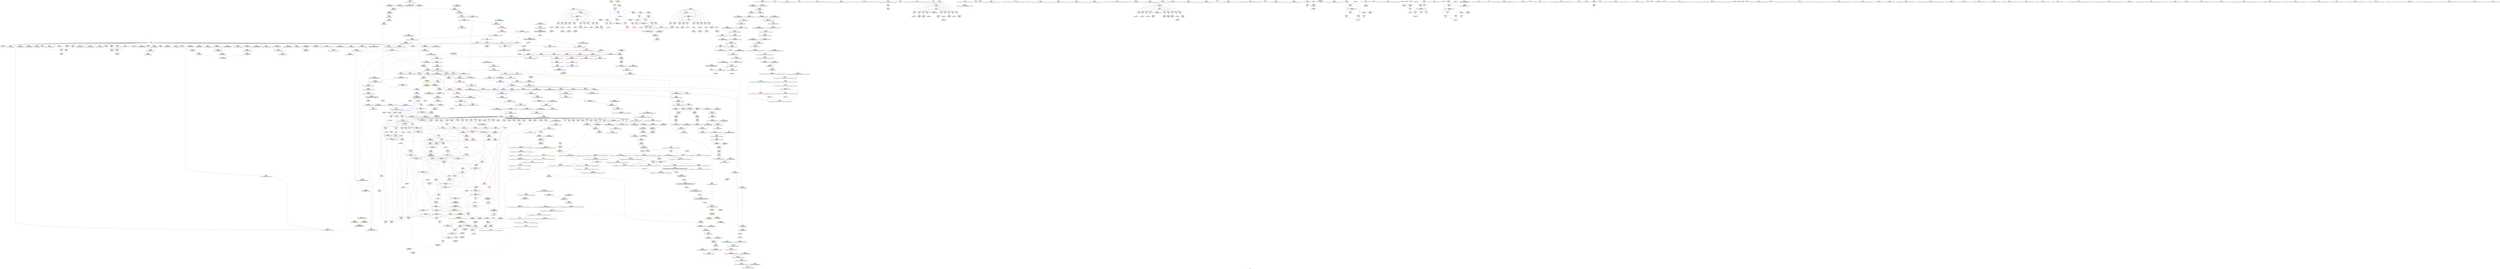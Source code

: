 digraph "SVFG" {
	label="SVFG";

	Node0x55d3e41465e0 [shape=record,color=grey,label="{NodeID: 0\nNullPtr|{|<s31>68}}"];
	Node0x55d3e41465e0 -> Node0x55d3e4193220[style=solid];
	Node0x55d3e41465e0 -> Node0x55d3e4193320[style=solid];
	Node0x55d3e41465e0 -> Node0x55d3e41933f0[style=solid];
	Node0x55d3e41465e0 -> Node0x55d3e41934c0[style=solid];
	Node0x55d3e41465e0 -> Node0x55d3e4193590[style=solid];
	Node0x55d3e41465e0 -> Node0x55d3e4193660[style=solid];
	Node0x55d3e41465e0 -> Node0x55d3e4193730[style=solid];
	Node0x55d3e41465e0 -> Node0x55d3e4193800[style=solid];
	Node0x55d3e41465e0 -> Node0x55d3e41938d0[style=solid];
	Node0x55d3e41465e0 -> Node0x55d3e41939a0[style=solid];
	Node0x55d3e41465e0 -> Node0x55d3e4193a70[style=solid];
	Node0x55d3e41465e0 -> Node0x55d3e4193b40[style=solid];
	Node0x55d3e41465e0 -> Node0x55d3e4193c10[style=solid];
	Node0x55d3e41465e0 -> Node0x55d3e4193ce0[style=solid];
	Node0x55d3e41465e0 -> Node0x55d3e4193db0[style=solid];
	Node0x55d3e41465e0 -> Node0x55d3e4193e80[style=solid];
	Node0x55d3e41465e0 -> Node0x55d3e4193f50[style=solid];
	Node0x55d3e41465e0 -> Node0x55d3e4194020[style=solid];
	Node0x55d3e41465e0 -> Node0x55d3e41940f0[style=solid];
	Node0x55d3e41465e0 -> Node0x55d3e41941c0[style=solid];
	Node0x55d3e41465e0 -> Node0x55d3e4194290[style=solid];
	Node0x55d3e41465e0 -> Node0x55d3e4194360[style=solid];
	Node0x55d3e41465e0 -> Node0x55d3e4194430[style=solid];
	Node0x55d3e41465e0 -> Node0x55d3e4194500[style=solid];
	Node0x55d3e41465e0 -> Node0x55d3e41945d0[style=solid];
	Node0x55d3e41465e0 -> Node0x55d3e41b3030[style=solid];
	Node0x55d3e41465e0 -> Node0x55d3e41b6fc0[style=solid];
	Node0x55d3e41465e0 -> Node0x55d3e41b7090[style=solid];
	Node0x55d3e41465e0 -> Node0x55d3e41b7160[style=solid];
	Node0x55d3e41465e0 -> Node0x55d3e41cdb60[style=solid];
	Node0x55d3e41465e0 -> Node0x55d3e41d1100[style=solid];
	Node0x55d3e41465e0:s31 -> Node0x55d3e428e320[style=solid,color=red];
	Node0x55d3e419bc70 [shape=record,color=red,label="{NodeID: 443\n397\<--115\n\<--i117\nmain\n}"];
	Node0x55d3e419bc70 -> Node0x55d3e41ce880[style=solid];
	Node0x55d3e418fb80 [shape=record,color=green,label="{NodeID: 111\n744\<--745\n__n.addr\<--__n.addr_field_insensitive\n_ZNSt12_Vector_baseIiSaIiEEC2EmRKS0_\n}"];
	Node0x55d3e418fb80 -> Node0x55d3e41af1e0[style=solid];
	Node0x55d3e418fb80 -> Node0x55d3e41b6600[style=solid];
	Node0x55d3e42902d0 [shape=record,color=black,label="{NodeID: 1661\n961 = PHI(951, )\n0th arg _ZNSt16allocator_traitsISaIiEE8allocateERS0_m }"];
	Node0x55d3e42902d0 -> Node0x55d3e41b7bf0[style=solid];
	Node0x55d3e41b14d0 [shape=record,color=red,label="{NodeID: 554\n1139\<--1109\n\<--__first.addr\n_ZSt10__fill_n_aIPimiEN9__gnu_cxx11__enable_ifIXsr11__is_scalarIT1_EE7__valueET_E6__typeES4_T0_RKS3_\n}"];
	Node0x55d3e41b14d0 -> Node0x55d3e4199230[style=solid];
	Node0x55d3e4194290 [shape=record,color=black,label="{NodeID: 222\n777\<--3\nlpad.val\<--dummyVal\n_ZNSt12_Vector_baseIiSaIiEEC2EmRKS0_\n}"];
	Node0x55d3e41b6fc0 [shape=record,color=blue, style = dotted,label="{NodeID: 665\n861\<--3\n_M_start\<--dummyVal\n_ZNSt12_Vector_baseIiSaIiEE12_Vector_implC2ERKS0_\n|{<s0>54}}"];
	Node0x55d3e41b6fc0:s0 -> Node0x55d3e41bde40[style=dashed,color=blue];
	Node0x55d3e41a2080 [shape=record,color=purple,label="{NodeID: 333\n396\<--11\narrayidx134\<--dp\nmain\n|{<s0>30}}"];
	Node0x55d3e41a2080:s0 -> Node0x55d3e4291920[style=solid,color=red];
	Node0x55d3e4176240 [shape=record,color=green,label="{NodeID: 1\n7\<--1\n__dso_handle\<--dummyObj\nGlob }"];
	Node0x55d3e419bd40 [shape=record,color=red,label="{NodeID: 444\n410\<--115\n\<--i117\nmain\n}"];
	Node0x55d3e419bd40 -> Node0x55d3e419e050[style=solid];
	Node0x55d3e418fc50 [shape=record,color=green,label="{NodeID: 112\n746\<--747\n__a.addr\<--__a.addr_field_insensitive\n_ZNSt12_Vector_baseIiSaIiEEC2EmRKS0_\n}"];
	Node0x55d3e418fc50 -> Node0x55d3e41af2b0[style=solid];
	Node0x55d3e418fc50 -> Node0x55d3e41b66d0[style=solid];
	Node0x55d3e42903e0 [shape=record,color=black,label="{NodeID: 1662\n962 = PHI(952, )\n1st arg _ZNSt16allocator_traitsISaIiEE8allocateERS0_m }"];
	Node0x55d3e42903e0 -> Node0x55d3e41b7cc0[style=solid];
	Node0x55d3e41b15a0 [shape=record,color=red,label="{NodeID: 555\n1143\<--1109\n\<--__first.addr\n_ZSt10__fill_n_aIPimiEN9__gnu_cxx11__enable_ifIXsr11__is_scalarIT1_EE7__valueET_E6__typeES4_T0_RKS3_\n}"];
	Node0x55d3e41b15a0 -> Node0x55d3e41a0340[style=solid];
	Node0x55d3e4194360 [shape=record,color=black,label="{NodeID: 223\n778\<--3\nlpad.val2\<--dummyVal\n_ZNSt12_Vector_baseIiSaIiEEC2EmRKS0_\n}"];
	Node0x55d3e41b7090 [shape=record,color=blue, style = dotted,label="{NodeID: 666\n863\<--3\n_M_finish\<--dummyVal\n_ZNSt12_Vector_baseIiSaIiEE12_Vector_implC2ERKS0_\n|{<s0>54}}"];
	Node0x55d3e41b7090:s0 -> Node0x55d3e41bde40[style=dashed,color=blue];
	Node0x55d3e41a2150 [shape=record,color=purple,label="{NodeID: 334\n400\<--11\narrayidx138\<--dp\nmain\n}"];
	Node0x55d3e418b620 [shape=record,color=green,label="{NodeID: 2\n9\<--1\n\<--dummyObj\nCan only get source location for instruction, argument, global var or function.}"];
	Node0x55d3e419be10 [shape=record,color=red,label="{NodeID: 445\n419\<--115\n\<--i117\nmain\n}"];
	Node0x55d3e419be10 -> Node0x55d3e419e1f0[style=solid];
	Node0x55d3e418fd20 [shape=record,color=green,label="{NodeID: 113\n748\<--749\nexn.slot\<--exn.slot_field_insensitive\n_ZNSt12_Vector_baseIiSaIiEEC2EmRKS0_\n}"];
	Node0x55d3e418fd20 -> Node0x55d3e41af380[style=solid];
	Node0x55d3e418fd20 -> Node0x55d3e41b67a0[style=solid];
	Node0x55d3e42904f0 [shape=record,color=black,label="{NodeID: 1663\n1039 = PHI(701, 795, )\n0th arg _ZNSt12_Vector_baseIiSaIiEE19_M_get_Tp_allocatorEv }"];
	Node0x55d3e42904f0 -> Node0x55d3e41b8340[style=solid];
	Node0x55d3e41b1670 [shape=record,color=red,label="{NodeID: 556\n1125\<--1111\n\<--__n.addr\n_ZSt10__fill_n_aIPimiEN9__gnu_cxx11__enable_ifIXsr11__is_scalarIT1_EE7__valueET_E6__typeES4_T0_RKS3_\n}"];
	Node0x55d3e41b1670 -> Node0x55d3e41b8ea0[style=solid];
	Node0x55d3e4194430 [shape=record,color=black,label="{NodeID: 224\n835\<--3\n\<--dummyVal\n_ZNSt12_Vector_baseIiSaIiEED2Ev\n}"];
	Node0x55d3e41b7160 [shape=record,color=blue, style = dotted,label="{NodeID: 667\n865\<--3\n_M_end_of_storage\<--dummyVal\n_ZNSt12_Vector_baseIiSaIiEE12_Vector_implC2ERKS0_\n|{<s0>54}}"];
	Node0x55d3e41b7160:s0 -> Node0x55d3e41bde40[style=dashed,color=blue];
	Node0x55d3e41a2220 [shape=record,color=purple,label="{NodeID: 335\n403\<--11\narrayidx140\<--dp\nmain\n}"];
	Node0x55d3e418c750 [shape=record,color=green,label="{NodeID: 3\n18\<--1\n_ZSt3cin\<--dummyObj\nGlob }"];
	Node0x55d3e419bee0 [shape=record,color=red,label="{NodeID: 446\n428\<--115\n\<--i117\nmain\n}"];
	Node0x55d3e419bee0 -> Node0x55d3e41cf900[style=solid];
	Node0x55d3e418fdf0 [shape=record,color=green,label="{NodeID: 114\n750\<--751\nehselector.slot\<--ehselector.slot_field_insensitive\n_ZNSt12_Vector_baseIiSaIiEEC2EmRKS0_\n}"];
	Node0x55d3e418fdf0 -> Node0x55d3e41af450[style=solid];
	Node0x55d3e418fdf0 -> Node0x55d3e41b6870[style=solid];
	Node0x55d3e4290640 [shape=record,color=black,label="{NodeID: 1664\n739 = PHI(546, )\n0th arg _ZNSt12_Vector_baseIiSaIiEEC2EmRKS0_ }"];
	Node0x55d3e4290640 -> Node0x55d3e41b6530[style=solid];
	Node0x55d3e41b1740 [shape=record,color=red,label="{NodeID: 557\n1122\<--1113\n\<--__value.addr\n_ZSt10__fill_n_aIPimiEN9__gnu_cxx11__enable_ifIXsr11__is_scalarIT1_EE7__valueET_E6__typeES4_T0_RKS3_\n}"];
	Node0x55d3e41b1740 -> Node0x55d3e41b1a80[style=solid];
	Node0x55d3e4194500 [shape=record,color=black,label="{NodeID: 225\n836\<--3\n\<--dummyVal\n_ZNSt12_Vector_baseIiSaIiEED2Ev\n}"];
	Node0x55d3e4194500 -> Node0x55d3e41b6c80[style=solid];
	Node0x55d3e41b7230 [shape=record,color=blue,label="{NodeID: 668\n871\<--869\nthis.addr\<--this\n_ZNSt12_Vector_baseIiSaIiEE17_M_create_storageEm\n}"];
	Node0x55d3e41b7230 -> Node0x55d3e41afd40[style=dashed];
	Node0x55d3e41a22f0 [shape=record,color=purple,label="{NodeID: 336\n404\<--11\narrayidx141\<--dp\nmain\n}"];
	Node0x55d3e41a22f0 -> Node0x55d3e41ad160[style=solid];
	Node0x55d3e418c7e0 [shape=record,color=green,label="{NodeID: 4\n21\<--1\n_ZL3INF\<--dummyObj\nGlob |{<s0>21|<s1>28}}"];
	Node0x55d3e418c7e0:s0 -> Node0x55d3e4290180[style=solid,color=red];
	Node0x55d3e418c7e0:s1 -> Node0x55d3e4290180[style=solid,color=red];
	Node0x55d3e41bda40 [shape=record,color=yellow,style=double,label="{NodeID: 1554\n60V_3 = CSCHI(MR_60V_2)\npts\{170000 \}\nCS[]|{|<s1>21}}"];
	Node0x55d3e41bda40 -> Node0x55d3e4214810[style=dashed];
	Node0x55d3e41bda40:s1 -> Node0x55d3e4222470[style=dashed,color=red];
	Node0x55d3e419bfb0 [shape=record,color=red,label="{NodeID: 447\n436\<--115\n\<--i117\nmain\n}"];
	Node0x55d3e419bfb0 -> Node0x55d3e41cf780[style=solid];
	Node0x55d3e41949d0 [shape=record,color=green,label="{NodeID: 115\n759\<--760\n_ZNSt12_Vector_baseIiSaIiEE12_Vector_implC2ERKS0_\<--_ZNSt12_Vector_baseIiSaIiEE12_Vector_implC2ERKS0__field_insensitive\n}"];
	Node0x55d3e4290750 [shape=record,color=black,label="{NodeID: 1665\n740 = PHI(547, )\n1st arg _ZNSt12_Vector_baseIiSaIiEEC2EmRKS0_ }"];
	Node0x55d3e4290750 -> Node0x55d3e41b6600[style=solid];
	Node0x55d3e41b1810 [shape=record,color=red,label="{NodeID: 558\n1131\<--1115\n\<--__tmp\n_ZSt10__fill_n_aIPimiEN9__gnu_cxx11__enable_ifIXsr11__is_scalarIT1_EE7__valueET_E6__typeES4_T0_RKS3_\n}"];
	Node0x55d3e41b1810 -> Node0x55d3e41b8f70[style=solid];
	Node0x55d3e41945d0 [shape=record,color=black,label="{NodeID: 226\n838\<--3\n\<--dummyVal\n_ZNSt12_Vector_baseIiSaIiEED2Ev\n}"];
	Node0x55d3e41945d0 -> Node0x55d3e41b6d50[style=solid];
	Node0x55d3e41b7300 [shape=record,color=blue,label="{NodeID: 669\n873\<--870\n__n.addr\<--__n\n_ZNSt12_Vector_baseIiSaIiEE17_M_create_storageEm\n}"];
	Node0x55d3e41b7300 -> Node0x55d3e41afe10[style=dashed];
	Node0x55d3e41b7300 -> Node0x55d3e41afee0[style=dashed];
	Node0x55d3e41a23c0 [shape=record,color=purple,label="{NodeID: 337\n412\<--11\narrayidx146\<--dp\nmain\n}"];
	Node0x55d3e418c870 [shape=record,color=green,label="{NodeID: 5\n22\<--1\n\<--dummyObj\nCan only get source location for instruction, argument, global var or function.}"];
	Node0x55d3e41bdb20 [shape=record,color=yellow,style=double,label="{NodeID: 1555\n62V_3 = CSCHI(MR_62V_2)\npts\{800000 \}\nCS[]|{|<s1>14|<s2>16|<s3>19|<s4>20|<s5>22|<s6>24|<s7>27|<s8>29|<s9>31|<s10>40}}"];
	Node0x55d3e41bdb20 -> Node0x55d3e42038c0[style=dashed];
	Node0x55d3e41bdb20:s1 -> Node0x55d3e4221af0[style=dashed,color=red];
	Node0x55d3e41bdb20:s2 -> Node0x55d3e4220440[style=dashed,color=red];
	Node0x55d3e41bdb20:s3 -> Node0x55d3e4221af0[style=dashed,color=red];
	Node0x55d3e41bdb20:s4 -> Node0x55d3e4221af0[style=dashed,color=red];
	Node0x55d3e41bdb20:s5 -> Node0x55d3e4221af0[style=dashed,color=red];
	Node0x55d3e41bdb20:s6 -> Node0x55d3e4221af0[style=dashed,color=red];
	Node0x55d3e41bdb20:s7 -> Node0x55d3e4221af0[style=dashed,color=red];
	Node0x55d3e41bdb20:s8 -> Node0x55d3e4221af0[style=dashed,color=red];
	Node0x55d3e41bdb20:s9 -> Node0x55d3e4221af0[style=dashed,color=red];
	Node0x55d3e41bdb20:s10 -> Node0x55d3e4220440[style=dashed,color=red];
	Node0x55d3e419c080 [shape=record,color=red,label="{NodeID: 448\n449\<--115\n\<--i117\nmain\n}"];
	Node0x55d3e419c080 -> Node0x55d3e419e600[style=solid];
	Node0x55d3e4194ad0 [shape=record,color=green,label="{NodeID: 116\n763\<--764\n_ZNSt12_Vector_baseIiSaIiEE17_M_create_storageEm\<--_ZNSt12_Vector_baseIiSaIiEE17_M_create_storageEm_field_insensitive\n}"];
	Node0x55d3e4290860 [shape=record,color=black,label="{NodeID: 1666\n741 = PHI(548, )\n2nd arg _ZNSt12_Vector_baseIiSaIiEEC2EmRKS0_ }"];
	Node0x55d3e4290860 -> Node0x55d3e41b66d0[style=solid];
	Node0x55d3e41b18e0 [shape=record,color=red,label="{NodeID: 559\n1128\<--1117\n\<--__niter\n_ZSt10__fill_n_aIPimiEN9__gnu_cxx11__enable_ifIXsr11__is_scalarIT1_EE7__valueET_E6__typeES4_T0_RKS3_\n}"];
	Node0x55d3e41b18e0 -> Node0x55d3e41d2180[style=solid];
	Node0x55d3e41946a0 [shape=record,color=black,label="{NodeID: 227\n19\<--18\n\<--_ZSt3cin\nCan only get source location for instruction, argument, global var or function.}"];
	Node0x55d3e41946a0 -> Node0x55d3e41994a0[style=solid];
	Node0x55d3e41b73d0 [shape=record,color=blue,label="{NodeID: 670\n883\<--879\n_M_start\<--call\n_ZNSt12_Vector_baseIiSaIiEE17_M_create_storageEm\n|{|<s2>55}}"];
	Node0x55d3e41b73d0 -> Node0x55d3e41affb0[style=dashed];
	Node0x55d3e41b73d0 -> Node0x55d3e41b0080[style=dashed];
	Node0x55d3e41b73d0:s2 -> Node0x55d3e41bdfa0[style=dashed,color=blue];
	Node0x55d3e41a2490 [shape=record,color=purple,label="{NodeID: 338\n415\<--11\narrayidx148\<--dp\nmain\n}"];
	Node0x55d3e418c900 [shape=record,color=green,label="{NodeID: 6\n23\<--1\n_ZSt4cout\<--dummyObj\nGlob }"];
	Node0x55d3e41bdc00 [shape=record,color=yellow,style=double,label="{NodeID: 1556\n64V_3 = CSCHI(MR_64V_2)\npts\{800001 800002 \}\nCS[]|{|<s1>16|<s2>16|<s3>40|<s4>40}}"];
	Node0x55d3e41bdc00 -> Node0x55d3e4203dc0[style=dashed];
	Node0x55d3e41bdc00:s1 -> Node0x55d3e4220520[style=dashed,color=red];
	Node0x55d3e41bdc00:s2 -> Node0x55d3e4220600[style=dashed,color=red];
	Node0x55d3e41bdc00:s3 -> Node0x55d3e4220520[style=dashed,color=red];
	Node0x55d3e41bdc00:s4 -> Node0x55d3e4220600[style=dashed,color=red];
	Node0x55d3e419c150 [shape=record,color=red,label="{NodeID: 449\n465\<--115\n\<--i117\nmain\n}"];
	Node0x55d3e419c150 -> Node0x55d3e41ce700[style=solid];
	Node0x55d3e4194bd0 [shape=record,color=green,label="{NodeID: 117\n772\<--773\n_ZNSt12_Vector_baseIiSaIiEE12_Vector_implD2Ev\<--_ZNSt12_Vector_baseIiSaIiEE12_Vector_implD2Ev_field_insensitive\n}"];
	Node0x55d3e4290970 [shape=record,color=black,label="{NodeID: 1667\n529 = PHI(79, )\n0th arg _ZNSt6vectorIiSaIiEEC2EmRKS0_ }"];
	Node0x55d3e4290970 -> Node0x55d3e41b5280[style=solid];
	Node0x55d3e41b19b0 [shape=record,color=red,label="{NodeID: 560\n1135\<--1117\n\<--__niter\n_ZSt10__fill_n_aIPimiEN9__gnu_cxx11__enable_ifIXsr11__is_scalarIT1_EE7__valueET_E6__typeES4_T0_RKS3_\n}"];
	Node0x55d3e41b19b0 -> Node0x55d3e41cfa80[style=solid];
	Node0x55d3e41947a0 [shape=record,color=black,label="{NodeID: 228\n20\<--18\n\<--_ZSt3cin\nCan only get source location for instruction, argument, global var or function.}"];
	Node0x55d3e41947a0 -> Node0x55d3e4199710[style=solid];
	Node0x55d3e41b74a0 [shape=record,color=blue,label="{NodeID: 671\n889\<--887\n_M_finish\<--\n_ZNSt12_Vector_baseIiSaIiEE17_M_create_storageEm\n|{<s0>55}}"];
	Node0x55d3e41b74a0:s0 -> Node0x55d3e41bdfa0[style=dashed,color=blue];
	Node0x55d3e41a2560 [shape=record,color=purple,label="{NodeID: 339\n416\<--11\narrayidx149\<--dp\nmain\n}"];
	Node0x55d3e41a2560 -> Node0x55d3e41b4c00[style=solid];
	Node0x55d3e418c990 [shape=record,color=green,label="{NodeID: 7\n24\<--1\n.str\<--dummyObj\nGlob }"];
	Node0x55d3e419c220 [shape=record,color=red,label="{NodeID: 450\n380\<--117\n\<--j121\nmain\n}"];
	Node0x55d3e419c220 -> Node0x55d3e41d2d80[style=solid];
	Node0x55d3e4194cd0 [shape=record,color=green,label="{NodeID: 118\n783\<--784\nthis.addr\<--this.addr_field_insensitive\n_ZNSt6vectorIiSaIiEE21_M_default_initializeEm\n}"];
	Node0x55d3e4194cd0 -> Node0x55d3e41af520[style=solid];
	Node0x55d3e4194cd0 -> Node0x55d3e41b6940[style=solid];
	Node0x55d3e4290a80 [shape=record,color=black,label="{NodeID: 1668\n530 = PHI(157, )\n1st arg _ZNSt6vectorIiSaIiEEC2EmRKS0_ }"];
	Node0x55d3e4290a80 -> Node0x55d3e41b5350[style=solid];
	Node0x55d3e41b1a80 [shape=record,color=red,label="{NodeID: 561\n1123\<--1122\n\<--\n_ZSt10__fill_n_aIPimiEN9__gnu_cxx11__enable_ifIXsr11__is_scalarIT1_EE7__valueET_E6__typeES4_T0_RKS3_\n}"];
	Node0x55d3e41b1a80 -> Node0x55d3e41b8dd0[style=solid];
	Node0x55d3e41948a0 [shape=record,color=black,label="{NodeID: 229\n41\<--42\n\<--_ZNSt8ios_base4InitD1Ev\nCan only get source location for instruction, argument, global var or function.}"];
	Node0x55d3e41b7570 [shape=record,color=blue,label="{NodeID: 672\n897\<--895\n_M_end_of_storage\<--add.ptr\n_ZNSt12_Vector_baseIiSaIiEE17_M_create_storageEm\n|{<s0>55}}"];
	Node0x55d3e41b7570:s0 -> Node0x55d3e41bdfa0[style=dashed,color=blue];
	Node0x55d3e41a2630 [shape=record,color=purple,label="{NodeID: 340\n431\<--11\narrayidx159\<--dp\nmain\n}"];
	Node0x55d3e418ca20 [shape=record,color=green,label="{NodeID: 8\n26\<--1\n.str.2\<--dummyObj\nGlob }"];
	Node0x55d3e41bde40 [shape=record,color=yellow,style=double,label="{NodeID: 1558\n159V_2 = CSCHI(MR_159V_1)\npts\{800000 800001 800002 \}\nCS[]|{<s0>55|<s1>55|<s2>55}}"];
	Node0x55d3e41bde40:s0 -> Node0x55d3e41b73d0[style=dashed,color=red];
	Node0x55d3e41bde40:s1 -> Node0x55d3e41b74a0[style=dashed,color=red];
	Node0x55d3e41bde40:s2 -> Node0x55d3e41b7570[style=dashed,color=red];
	Node0x55d3e419c2f0 [shape=record,color=red,label="{NodeID: 451\n393\<--117\n\<--j121\nmain\n}"];
	Node0x55d3e419c2f0 -> Node0x55d3e419dde0[style=solid];
	Node0x55d3e4194da0 [shape=record,color=green,label="{NodeID: 119\n785\<--786\n__n.addr\<--__n.addr_field_insensitive\n_ZNSt6vectorIiSaIiEE21_M_default_initializeEm\n}"];
	Node0x55d3e4194da0 -> Node0x55d3e41af5f0[style=solid];
	Node0x55d3e4194da0 -> Node0x55d3e41b6a10[style=solid];
	Node0x55d3e4290b90 [shape=record,color=black,label="{NodeID: 1669\n531 = PHI(81, )\n2nd arg _ZNSt6vectorIiSaIiEEC2EmRKS0_ }"];
	Node0x55d3e4290b90 -> Node0x55d3e41b5420[style=solid];
	Node0x55d3e41b1b50 [shape=record,color=red,label="{NodeID: 562\n1150\<--1147\n\<--__it.addr\n_ZSt12__niter_baseIPiET_S1_\n}"];
	Node0x55d3e41b1b50 -> Node0x55d3e41a0410[style=solid];
	Node0x55d3e419ccd0 [shape=record,color=black,label="{NodeID: 230\n68\<--126\nmain_ret\<--\nmain\n}"];
	Node0x55d3e41b7640 [shape=record,color=blue,label="{NodeID: 673\n902\<--901\nthis.addr\<--this\n_ZNSt12_Vector_baseIiSaIiEE12_Vector_implD2Ev\n}"];
	Node0x55d3e41b7640 -> Node0x55d3e41b0150[style=dashed];
	Node0x55d3e41a2700 [shape=record,color=purple,label="{NodeID: 341\n434\<--11\narrayidx161\<--dp\nmain\n}"];
	Node0x55d3e4206fc0 [shape=record,color=black,label="{NodeID: 1116\nMR_60V_10 = PHI(MR_60V_9, MR_60V_8, MR_60V_8, )\npts\{170000 \}\n|{|<s4>25}}"];
	Node0x55d3e4206fc0 -> Node0x55d3e41acc80[style=dashed];
	Node0x55d3e4206fc0 -> Node0x55d3e41acd50[style=dashed];
	Node0x55d3e4206fc0 -> Node0x55d3e41b44b0[style=dashed];
	Node0x55d3e4206fc0 -> Node0x55d3e421b640[style=dashed];
	Node0x55d3e4206fc0:s4 -> Node0x55d3e4207b40[style=dashed,color=red];
	Node0x55d3e418cab0 [shape=record,color=green,label="{NodeID: 9\n29\<--1\n\<--dummyObj\nCan only get source location for instruction, argument, global var or function.}"];
	Node0x55d3e41bdfa0 [shape=record,color=yellow,style=double,label="{NodeID: 1559\n159V_3 = CSCHI(MR_159V_2)\npts\{800000 800001 800002 \}\nCS[]|{<s0>42|<s1>42|<s2>42}}"];
	Node0x55d3e41bdfa0:s0 -> Node0x55d3e41be100[style=dashed,color=blue];
	Node0x55d3e41bdfa0:s1 -> Node0x55d3e41be260[style=dashed,color=blue];
	Node0x55d3e41bdfa0:s2 -> Node0x55d3e41be340[style=dashed,color=blue];
	Node0x55d3e419c3c0 [shape=record,color=red,label="{NodeID: 452\n401\<--117\n\<--j121\nmain\n}"];
	Node0x55d3e419c3c0 -> Node0x55d3e419df80[style=solid];
	Node0x55d3e421f550 [shape=record,color=yellow,style=double,label="{NodeID: 1227\n170V_1 = ENCHI(MR_170V_0)\npts\{810 \}\nFun[_ZNSt12_Vector_baseIiSaIiEED2Ev]}"];
	Node0x55d3e421f550 -> Node0x55d3e41b6c80[style=dashed];
	Node0x55d3e4194e70 [shape=record,color=green,label="{NodeID: 120\n798\<--799\n_ZSt27__uninitialized_default_n_aIPimiET_S1_T0_RSaIT1_E\<--_ZSt27__uninitialized_default_n_aIPimiET_S1_T0_RSaIT1_E_field_insensitive\n}"];
	Node0x55d3e4290ca0 [shape=record,color=black,label="{NodeID: 1670\n1146 = PHI(617, 621, 1097, )\n0th arg _ZSt12__niter_baseIPiET_S1_ }"];
	Node0x55d3e4290ca0 -> Node0x55d3e41b91e0[style=solid];
	Node0x55d3e41b1c20 [shape=record,color=red,label="{NodeID: 563\n1165\<--1156\nthis1\<--this.addr\n_ZNSt12_Vector_baseIiSaIiEE13_M_deallocateEPim\n}"];
	Node0x55d3e41b1c20 -> Node0x55d3e4199300[style=solid];
	Node0x55d3e419cda0 [shape=record,color=black,label="{NodeID: 231\n129\<--128\n\<--vbase.offset.ptr\nmain\n}"];
	Node0x55d3e419cda0 -> Node0x55d3e419c970[style=solid];
	Node0x55d3e41b7710 [shape=record,color=blue,label="{NodeID: 674\n912\<--910\nthis.addr\<--this\n_ZNSaIiEC2ERKS_\n}"];
	Node0x55d3e41b7710 -> Node0x55d3e41b0220[style=dashed];
	Node0x55d3e41a27d0 [shape=record,color=purple,label="{NodeID: 342\n435\<--11\narrayidx162\<--dp\nmain\n|{<s0>32}}"];
	Node0x55d3e41a27d0:s0 -> Node0x55d3e4291920[style=solid,color=red];
	Node0x55d3e418cb40 [shape=record,color=green,label="{NodeID: 10\n59\<--1\n\<--dummyObj\nCan only get source location for instruction, argument, global var or function.}"];
	Node0x55d3e41be100 [shape=record,color=yellow,style=double,label="{NodeID: 1560\n81V_2 = CSCHI(MR_81V_1)\npts\{800002 \}\nCS[]|{<s0>10|<s1>44}}"];
	Node0x55d3e41be100:s0 -> Node0x55d3e41bdc00[style=dashed,color=blue];
	Node0x55d3e41be100:s1 -> Node0x55d3e421f7f0[style=dashed,color=red];
	Node0x55d3e419c490 [shape=record,color=red,label="{NodeID: 453\n413\<--117\n\<--j121\nmain\n}"];
	Node0x55d3e419c490 -> Node0x55d3e419e120[style=solid];
	Node0x55d3e421f630 [shape=record,color=yellow,style=double,label="{NodeID: 1228\n172V_1 = ENCHI(MR_172V_0)\npts\{812 \}\nFun[_ZNSt12_Vector_baseIiSaIiEED2Ev]}"];
	Node0x55d3e421f630 -> Node0x55d3e41b6d50[style=dashed];
	Node0x55d3e4194f70 [shape=record,color=green,label="{NodeID: 121\n807\<--808\nthis.addr\<--this.addr_field_insensitive\n_ZNSt12_Vector_baseIiSaIiEED2Ev\n}"];
	Node0x55d3e4194f70 -> Node0x55d3e41af790[style=solid];
	Node0x55d3e4194f70 -> Node0x55d3e41b6bb0[style=solid];
	Node0x55d3e4290ec0 [shape=record,color=black,label="{NodeID: 1671\n847 = PHI(756, )\n0th arg _ZNSt12_Vector_baseIiSaIiEE12_Vector_implC2ERKS0_ }"];
	Node0x55d3e4290ec0 -> Node0x55d3e41b6e20[style=solid];
	Node0x55d3e41b1cf0 [shape=record,color=red,label="{NodeID: 564\n1166\<--1158\n\<--__p.addr\n_ZNSt12_Vector_baseIiSaIiEE13_M_deallocateEPim\n}"];
	Node0x55d3e41b1cf0 -> Node0x55d3e41d1100[style=solid];
	Node0x55d3e419ce70 [shape=record,color=black,label="{NodeID: 232\n132\<--131\n\<--add.ptr\nmain\n}"];
	Node0x55d3e41b77e0 [shape=record,color=blue,label="{NodeID: 675\n914\<--911\n__a.addr\<--__a\n_ZNSaIiEC2ERKS_\n}"];
	Node0x55d3e41b77e0 -> Node0x55d3e41b02f0[style=dashed];
	Node0x55d3e41a28a0 [shape=record,color=purple,label="{NodeID: 343\n439\<--11\narrayidx166\<--dp\nmain\n}"];
	Node0x55d3e418cc00 [shape=record,color=green,label="{NodeID: 11\n126\<--1\n\<--dummyObj\nCan only get source location for instruction, argument, global var or function.}"];
	Node0x55d3e41be260 [shape=record,color=yellow,style=double,label="{NodeID: 1561\n62V_2 = CSCHI(MR_62V_1)\npts\{800000 \}\nCS[]|{<s0>10|<s1>43|<s2>44}}"];
	Node0x55d3e41be260:s0 -> Node0x55d3e41bdb20[style=dashed,color=blue];
	Node0x55d3e41be260:s1 -> Node0x55d3e42084c0[style=dashed,color=red];
	Node0x55d3e41be260:s2 -> Node0x55d3e421f710[style=dashed,color=red];
	Node0x55d3e419c560 [shape=record,color=red,label="{NodeID: 454\n425\<--117\n\<--j121\nmain\n}"];
	Node0x55d3e419c560 -> Node0x55d3e41d1d00[style=solid];
	Node0x55d3e421f710 [shape=record,color=yellow,style=double,label="{NodeID: 1229\n62V_1 = ENCHI(MR_62V_0)\npts\{800000 \}\nFun[_ZNSt12_Vector_baseIiSaIiEED2Ev]}"];
	Node0x55d3e421f710 -> Node0x55d3e41af930[style=dashed];
	Node0x55d3e421f710 -> Node0x55d3e41afad0[style=dashed];
	Node0x55d3e4195040 [shape=record,color=green,label="{NodeID: 122\n809\<--810\nexn.slot\<--exn.slot_field_insensitive\n_ZNSt12_Vector_baseIiSaIiEED2Ev\n}"];
	Node0x55d3e4195040 -> Node0x55d3e41af860[style=solid];
	Node0x55d3e4195040 -> Node0x55d3e41b6c80[style=solid];
	Node0x55d3e4290fd0 [shape=record,color=black,label="{NodeID: 1672\n848 = PHI(757, )\n1st arg _ZNSt12_Vector_baseIiSaIiEE12_Vector_implC2ERKS0_ }"];
	Node0x55d3e4290fd0 -> Node0x55d3e41b6ef0[style=solid];
	Node0x55d3e41b1dc0 [shape=record,color=red,label="{NodeID: 565\n1171\<--1158\n\<--__p.addr\n_ZNSt12_Vector_baseIiSaIiEE13_M_deallocateEPim\n|{<s0>77}}"];
	Node0x55d3e41b1dc0:s0 -> Node0x55d3e428ed20[style=solid,color=red];
	Node0x55d3e419cf40 [shape=record,color=black,label="{NodeID: 233\n179\<--178\nconv\<--\nmain\n|{<s0>14}}"];
	Node0x55d3e419cf40:s0 -> Node0x55d3e428f690[style=solid,color=red];
	Node0x55d3e41b78b0 [shape=record,color=blue,label="{NodeID: 676\n929\<--927\nthis.addr\<--this\n_ZN9__gnu_cxx13new_allocatorIiEC2ERKS1_\n}"];
	Node0x55d3e41b78b0 -> Node0x55d3e41b03c0[style=dashed];
	Node0x55d3e41a2970 [shape=record,color=purple,label="{NodeID: 344\n442\<--11\narrayidx168\<--dp\nmain\n}"];
	Node0x55d3e418cd00 [shape=record,color=green,label="{NodeID: 12\n137\<--1\n\<--dummyObj\nCan only get source location for instruction, argument, global var or function.}"];
	Node0x55d3e41be340 [shape=record,color=yellow,style=double,label="{NodeID: 1562\n79V_2 = CSCHI(MR_79V_1)\npts\{800001 \}\nCS[]|{<s0>43}}"];
	Node0x55d3e41be340:s0 -> Node0x55d3e41b6ae0[style=dashed,color=red];
	Node0x55d3e419c630 [shape=record,color=red,label="{NodeID: 455\n432\<--117\n\<--j121\nmain\n}"];
	Node0x55d3e419c630 -> Node0x55d3e419e390[style=solid];
	Node0x55d3e421f7f0 [shape=record,color=yellow,style=double,label="{NodeID: 1230\n81V_1 = ENCHI(MR_81V_0)\npts\{800002 \}\nFun[_ZNSt12_Vector_baseIiSaIiEED2Ev]}"];
	Node0x55d3e421f7f0 -> Node0x55d3e41afa00[style=dashed];
	Node0x55d3e4195110 [shape=record,color=green,label="{NodeID: 123\n811\<--812\nehselector.slot\<--ehselector.slot_field_insensitive\n_ZNSt12_Vector_baseIiSaIiEED2Ev\n}"];
	Node0x55d3e4195110 -> Node0x55d3e41b6d50[style=solid];
	Node0x55d3e42910e0 [shape=record,color=black,label="{NodeID: 1673\n1179 = PHI(719, 843, )\n0th arg __clang_call_terminate }"];
	Node0x55d3e41b1e90 [shape=record,color=red,label="{NodeID: 566\n1172\<--1160\n\<--__n.addr\n_ZNSt12_Vector_baseIiSaIiEE13_M_deallocateEPim\n|{<s0>77}}"];
	Node0x55d3e41b1e90:s0 -> Node0x55d3e428ee60[style=solid,color=red];
	Node0x55d3e419d010 [shape=record,color=black,label="{NodeID: 234\n226\<--225\nconv34\<--\nmain\n|{<s0>19}}"];
	Node0x55d3e419d010:s0 -> Node0x55d3e428f690[style=solid,color=red];
	Node0x55d3e41b7980 [shape=record,color=blue,label="{NodeID: 677\n931\<--928\n.addr\<--\n_ZN9__gnu_cxx13new_allocatorIiEC2ERKS1_\n}"];
	Node0x55d3e41a2a40 [shape=record,color=purple,label="{NodeID: 345\n443\<--11\narrayidx169\<--dp\nmain\n}"];
	Node0x55d3e41a2a40 -> Node0x55d3e41ad3d0[style=solid];
	Node0x55d3e41f85c0 [shape=record,color=black,label="{NodeID: 1120\nMR_60V_17 = PHI(MR_60V_21, MR_60V_16, )\npts\{170000 \}\n|{|<s5>30}}"];
	Node0x55d3e41f85c0 -> Node0x55d3e41ad160[style=dashed];
	Node0x55d3e41f85c0 -> Node0x55d3e41ad230[style=dashed];
	Node0x55d3e41f85c0 -> Node0x55d3e41b4c00[style=dashed];
	Node0x55d3e41f85c0 -> Node0x55d3e41fd9c0[style=dashed];
	Node0x55d3e41f85c0 -> Node0x55d3e420ace0[style=dashed];
	Node0x55d3e41f85c0:s5 -> Node0x55d3e4207b40[style=dashed,color=red];
	Node0x55d3e418ce00 [shape=record,color=green,label="{NodeID: 13\n144\<--1\n\<--dummyObj\nCan only get source location for instruction, argument, global var or function.}"];
	Node0x55d3e41be420 [shape=record,color=yellow,style=double,label="{NodeID: 1563\n79V_3 = CSCHI(MR_79V_2)\npts\{800001 \}\nCS[]|{<s0>10}}"];
	Node0x55d3e41be420:s0 -> Node0x55d3e41bdc00[style=dashed,color=blue];
	Node0x55d3e419c700 [shape=record,color=red,label="{NodeID: 456\n440\<--117\n\<--j121\nmain\n}"];
	Node0x55d3e419c700 -> Node0x55d3e419e530[style=solid];
	Node0x55d3e41951e0 [shape=record,color=green,label="{NodeID: 124\n830\<--831\n_ZNSt12_Vector_baseIiSaIiEE13_M_deallocateEPim\<--_ZNSt12_Vector_baseIiSaIiEE13_M_deallocateEPim_field_insensitive\n}"];
	Node0x55d3e4291230 [shape=record,color=black,label="{NodeID: 1674\n1212 = PHI(1204, )\n0th arg _ZN9__gnu_cxx13new_allocatorIiE10deallocateEPim }"];
	Node0x55d3e4291230 -> Node0x55d3e41b9790[style=solid];
	Node0x55d3e41b1f60 [shape=record,color=red,label="{NodeID: 567\n1203\<--1194\n\<--__a.addr\n_ZNSt16allocator_traitsISaIiEE10deallocateERS0_Pim\n}"];
	Node0x55d3e41b1f60 -> Node0x55d3e41a05b0[style=solid];
	Node0x55d3e419d0e0 [shape=record,color=black,label="{NodeID: 235\n267\<--266\nconv53\<--\nmain\n|{<s0>22}}"];
	Node0x55d3e419d0e0:s0 -> Node0x55d3e428f690[style=solid,color=red];
	Node0x55d3e41b7a50 [shape=record,color=blue,label="{NodeID: 678\n940\<--938\nthis.addr\<--this\n_ZNSt12_Vector_baseIiSaIiEE11_M_allocateEm\n}"];
	Node0x55d3e41b7a50 -> Node0x55d3e41b0490[style=dashed];
	Node0x55d3e41a2b10 [shape=record,color=purple,label="{NodeID: 346\n451\<--11\narrayidx174\<--dp\nmain\n}"];
	Node0x55d3e418cf00 [shape=record,color=green,label="{NodeID: 14\n157\<--1\n\<--dummyObj\nCan only get source location for instruction, argument, global var or function.|{<s0>10}}"];
	Node0x55d3e418cf00:s0 -> Node0x55d3e4290a80[style=solid,color=red];
	Node0x55d3e41be580 [shape=record,color=yellow,style=double,label="{NodeID: 1564\n83V_2 = CSCHI(MR_83V_1)\npts\{1003 170000 \}\nCS[]|{<s0>10|<s1>10}}"];
	Node0x55d3e41be580:s0 -> Node0x55d3e421a240[style=dashed,color=blue];
	Node0x55d3e41be580:s1 -> Node0x55d3e41bda40[style=dashed,color=blue];
	Node0x55d3e419c7d0 [shape=record,color=red,label="{NodeID: 457\n452\<--117\n\<--j121\nmain\n}"];
	Node0x55d3e419c7d0 -> Node0x55d3e41ce100[style=solid];
	Node0x55d3e41952e0 [shape=record,color=green,label="{NodeID: 125\n849\<--850\nthis.addr\<--this.addr_field_insensitive\n_ZNSt12_Vector_baseIiSaIiEE12_Vector_implC2ERKS0_\n}"];
	Node0x55d3e41952e0 -> Node0x55d3e41afba0[style=solid];
	Node0x55d3e41952e0 -> Node0x55d3e41b6e20[style=solid];
	Node0x55d3e4291340 [shape=record,color=black,label="{NodeID: 1675\n1213 = PHI(1205, )\n1st arg _ZN9__gnu_cxx13new_allocatorIiE10deallocateEPim }"];
	Node0x55d3e4291340 -> Node0x55d3e41b9860[style=solid];
	Node0x55d3e41b2030 [shape=record,color=red,label="{NodeID: 568\n1205\<--1196\n\<--__p.addr\n_ZNSt16allocator_traitsISaIiEE10deallocateERS0_Pim\n|{<s0>80}}"];
	Node0x55d3e41b2030:s0 -> Node0x55d3e4291340[style=solid,color=red];
	Node0x55d3e4228cd0 [shape=record,color=yellow,style=double,label="{NodeID: 1343\nRETMU(2V_2)\npts\{10 \}\nFun[_GLOBAL__sub_I_okaduki_1_0.cpp]}"];
	Node0x55d3e419d1b0 [shape=record,color=black,label="{NodeID: 236\n277\<--276\nidxprom\<--sub\nmain\n}"];
	Node0x55d3e41b7b20 [shape=record,color=blue,label="{NodeID: 679\n942\<--939\n__n.addr\<--__n\n_ZNSt12_Vector_baseIiSaIiEE11_M_allocateEm\n}"];
	Node0x55d3e41b7b20 -> Node0x55d3e41b0560[style=dashed];
	Node0x55d3e41b7b20 -> Node0x55d3e41b0630[style=dashed];
	Node0x55d3e41a2be0 [shape=record,color=purple,label="{NodeID: 347\n455\<--11\narrayidx177\<--dp\nmain\n}"];
	Node0x55d3e418d000 [shape=record,color=green,label="{NodeID: 15\n229\<--1\n\<--dummyObj\nCan only get source location for instruction, argument, global var or function.}"];
	Node0x55d3e41be690 [shape=record,color=yellow,style=double,label="{NodeID: 1565\n83V_2 = CSCHI(MR_83V_1)\npts\{1003 170000 \}\nCS[]|{<s0>21|<s1>21|<s2>21|<s3>21|<s4>28|<s5>28|<s6>28|<s7>28}}"];
	Node0x55d3e41be690:s0 -> Node0x55d3e419cb10[style=dashed,color=blue];
	Node0x55d3e41be690:s1 -> Node0x55d3e41acbb0[style=dashed,color=blue];
	Node0x55d3e41be690:s2 -> Node0x55d3e41b3fd0[style=dashed,color=blue];
	Node0x55d3e41be690:s3 -> Node0x55d3e4214310[style=dashed,color=blue];
	Node0x55d3e41be690:s4 -> Node0x55d3e41ad090[style=dashed,color=blue];
	Node0x55d3e41be690:s5 -> Node0x55d3e41ad300[style=dashed,color=blue];
	Node0x55d3e41be690:s6 -> Node0x55d3e41b48c0[style=dashed,color=blue];
	Node0x55d3e41be690:s7 -> Node0x55d3e4202ec0[style=dashed,color=blue];
	Node0x55d3e419c8a0 [shape=record,color=red,label="{NodeID: 458\n460\<--117\n\<--j121\nmain\n}"];
	Node0x55d3e419c8a0 -> Node0x55d3e41ce280[style=solid];
	Node0x55d3e41953b0 [shape=record,color=green,label="{NodeID: 126\n851\<--852\n__a.addr\<--__a.addr_field_insensitive\n_ZNSt12_Vector_baseIiSaIiEE12_Vector_implC2ERKS0_\n}"];
	Node0x55d3e41953b0 -> Node0x55d3e41afc70[style=solid];
	Node0x55d3e41953b0 -> Node0x55d3e41b6ef0[style=solid];
	Node0x55d3e4291450 [shape=record,color=black,label="{NodeID: 1676\n1214 = PHI(1206, )\n2nd arg _ZN9__gnu_cxx13new_allocatorIiE10deallocateEPim }"];
	Node0x55d3e4291450 -> Node0x55d3e41b9930[style=solid];
	Node0x55d3e41b2100 [shape=record,color=red,label="{NodeID: 569\n1206\<--1198\n\<--__n.addr\n_ZNSt16allocator_traitsISaIiEE10deallocateERS0_Pim\n|{<s0>80}}"];
	Node0x55d3e41b2100:s0 -> Node0x55d3e4291450[style=solid,color=red];
	Node0x55d3e419d280 [shape=record,color=black,label="{NodeID: 237\n280\<--279\nidxprom57\<--\nmain\n}"];
	Node0x55d3e41cdb60 [shape=record,color=black,label="{NodeID: 1012\n958 = PHI(953, 3, )\n}"];
	Node0x55d3e41cdb60 -> Node0x55d3e419f980[style=solid];
	Node0x55d3e41b7bf0 [shape=record,color=blue,label="{NodeID: 680\n963\<--961\n__a.addr\<--__a\n_ZNSt16allocator_traitsISaIiEE8allocateERS0_m\n}"];
	Node0x55d3e41b7bf0 -> Node0x55d3e41b0700[style=dashed];
	Node0x55d3e41a2cb0 [shape=record,color=purple,label="{NodeID: 348\n456\<--11\narrayidx178\<--dp\nmain\n}"];
	Node0x55d3e41a2cb0 -> Node0x55d3e41b4da0[style=solid];
	Node0x55d3e420a2e0 [shape=record,color=black,label="{NodeID: 1123\nMR_52V_4 = PHI(MR_52V_5, MR_52V_2, )\npts\{120 \}\n}"];
	Node0x55d3e420a2e0 -> Node0x55d3e41ad640[style=dashed];
	Node0x55d3e420a2e0 -> Node0x55d3e41b4b30[style=dashed];
	Node0x55d3e420a2e0 -> Node0x55d3e41fd4c0[style=dashed];
	Node0x55d3e420a2e0 -> Node0x55d3e4201fc0[style=dashed];
	Node0x55d3e420a2e0 -> Node0x55d3e420a2e0[style=dashed];
	Node0x55d3e418d100 [shape=record,color=green,label="{NodeID: 16\n242\<--1\n\<--dummyObj\nCan only get source location for instruction, argument, global var or function.|{<s0>20|<s1>27}}"];
	Node0x55d3e418d100:s0 -> Node0x55d3e428f690[style=solid,color=red];
	Node0x55d3e418d100:s1 -> Node0x55d3e428f690[style=solid,color=red];
	Node0x55d3e41be820 [shape=record,color=yellow,style=double,label="{NodeID: 1566\n83V_2 = CSCHI(MR_83V_1)\npts\{1003 170000 \}\nCS[]|{<s0>43}}"];
	Node0x55d3e41be820:s0 -> Node0x55d3e41be580[style=dashed,color=blue];
	Node0x55d3e419c970 [shape=record,color=red,label="{NodeID: 459\n130\<--129\nvbase.offset\<--\nmain\n}"];
	Node0x55d3e4195480 [shape=record,color=green,label="{NodeID: 127\n859\<--860\n_ZNSaIiEC2ERKS_\<--_ZNSaIiEC2ERKS__field_insensitive\n}"];
	Node0x55d3e4291560 [shape=record,color=black,label="{NodeID: 1677\n1278 = PHI(618, )\n0th arg _ZSt8__fill_aIPiiEN9__gnu_cxx11__enable_ifIXsr11__is_scalarIT0_EE7__valueEvE6__typeET_S6_RKS3_ }"];
	Node0x55d3e4291560 -> Node0x55d3e41b9fb0[style=solid];
	Node0x55d3e41b21d0 [shape=record,color=red,label="{NodeID: 570\n1224\<--1215\nthis1\<--this.addr\n_ZN9__gnu_cxx13new_allocatorIiE10deallocateEPim\n}"];
	Node0x55d3e419d350 [shape=record,color=black,label="{NodeID: 238\n285\<--284\nidxprom62\<--sub61\nmain\n}"];
	Node0x55d3e41ce100 [shape=record,color=grey,label="{NodeID: 1013\n453 = Binary(452, 144, )\n}"];
	Node0x55d3e41ce100 -> Node0x55d3e419e6d0[style=solid];
	Node0x55d3e41b7cc0 [shape=record,color=blue,label="{NodeID: 681\n965\<--962\n__n.addr\<--__n\n_ZNSt16allocator_traitsISaIiEE8allocateERS0_m\n}"];
	Node0x55d3e41b7cc0 -> Node0x55d3e41b07d0[style=dashed];
	Node0x55d3e41a2d80 [shape=record,color=purple,label="{NodeID: 349\n469\<--11\n\<--dp\nmain\n}"];
	Node0x55d3e41a2d80 -> Node0x55d3e41ad570[style=solid];
	Node0x55d3e420a7e0 [shape=record,color=black,label="{NodeID: 1124\nMR_54V_4 = PHI(MR_54V_5, MR_54V_2, )\npts\{122 \}\n}"];
	Node0x55d3e420a7e0 -> Node0x55d3e41ad230[style=dashed];
	Node0x55d3e420a7e0 -> Node0x55d3e41ad640[style=dashed];
	Node0x55d3e420a7e0 -> Node0x55d3e41b4cd0[style=dashed];
	Node0x55d3e420a7e0 -> Node0x55d3e42024c0[style=dashed];
	Node0x55d3e420a7e0 -> Node0x55d3e420a7e0[style=dashed];
	Node0x55d3e420a7e0 -> Node0x55d3e4211b10[style=dashed];
	Node0x55d3e418d200 [shape=record,color=green,label="{NodeID: 17\n258\<--1\n\<--dummyObj\nCan only get source location for instruction, argument, global var or function.}"];
	Node0x55d3e41be9b0 [shape=record,color=yellow,style=double,label="{NodeID: 1567\n83V_2 = CSCHI(MR_83V_1)\npts\{1003 170000 \}\nCS[]|{<s0>58}}"];
	Node0x55d3e41be9b0:s0 -> Node0x55d3e41be820[style=dashed,color=blue];
	Node0x55d3e419ca40 [shape=record,color=red,label="{NodeID: 460\n243\<--241\n\<--call42\nmain\n}"];
	Node0x55d3e419ca40 -> Node0x55d3e41d0f80[style=solid];
	Node0x55d3e4195580 [shape=record,color=green,label="{NodeID: 128\n871\<--872\nthis.addr\<--this.addr_field_insensitive\n_ZNSt12_Vector_baseIiSaIiEE17_M_create_storageEm\n}"];
	Node0x55d3e4195580 -> Node0x55d3e41afd40[style=solid];
	Node0x55d3e4195580 -> Node0x55d3e41b7230[style=solid];
	Node0x55d3e42916a0 [shape=record,color=black,label="{NodeID: 1678\n1279 = PHI(622, )\n1st arg _ZSt8__fill_aIPiiEN9__gnu_cxx11__enable_ifIXsr11__is_scalarIT0_EE7__valueEvE6__typeET_S6_RKS3_ }"];
	Node0x55d3e42916a0 -> Node0x55d3e41ba080[style=solid];
	Node0x55d3e41b22a0 [shape=record,color=red,label="{NodeID: 571\n1225\<--1217\n\<--__p.addr\n_ZN9__gnu_cxx13new_allocatorIiE10deallocateEPim\n}"];
	Node0x55d3e41b22a0 -> Node0x55d3e41a0680[style=solid];
	Node0x55d3e419d420 [shape=record,color=black,label="{NodeID: 239\n288\<--287\nidxprom64\<--\nmain\n}"];
	Node0x55d3e41ce280 [shape=record,color=grey,label="{NodeID: 1014\n461 = Binary(460, 144, )\n}"];
	Node0x55d3e41ce280 -> Node0x55d3e41b4e70[style=solid];
	Node0x55d3e41b7d90 [shape=record,color=blue,label="{NodeID: 682\n980\<--977\nthis.addr\<--this\n_ZN9__gnu_cxx13new_allocatorIiE8allocateEmPKv\n}"];
	Node0x55d3e41b7d90 -> Node0x55d3e41b08a0[style=dashed];
	Node0x55d3e41a2e50 [shape=record,color=purple,label="{NodeID: 350\n473\<--11\n\<--dp\nmain\n|{<s0>33}}"];
	Node0x55d3e41a2e50:s0 -> Node0x55d3e4291920[style=solid,color=red];
	Node0x55d3e420ace0 [shape=record,color=black,label="{NodeID: 1125\nMR_60V_16 = PHI(MR_60V_17, MR_60V_15, )\npts\{170000 \}\n|{|<s4>33}}"];
	Node0x55d3e420ace0 -> Node0x55d3e41ad570[style=dashed];
	Node0x55d3e420ace0 -> Node0x55d3e41ad640[style=dashed];
	Node0x55d3e420ace0 -> Node0x55d3e42033c0[style=dashed];
	Node0x55d3e420ace0 -> Node0x55d3e41f85c0[style=dashed];
	Node0x55d3e420ace0:s4 -> Node0x55d3e4207b40[style=dashed,color=red];
	Node0x55d3e418d300 [shape=record,color=green,label="{NodeID: 18\n264\<--1\n\<--dummyObj\nCan only get source location for instruction, argument, global var or function.}"];
	Node0x55d3e41beb40 [shape=record,color=yellow,style=double,label="{NodeID: 1568\n83V_2 = CSCHI(MR_83V_1)\npts\{1003 170000 \}\nCS[]|{<s0>72}}"];
	Node0x55d3e41beb40:s0 -> Node0x55d3e41be9b0[style=dashed,color=blue];
	Node0x55d3e419cb10 [shape=record,color=red,label="{NodeID: 461\n269\<--268\n\<--call54\nmain\n}"];
	Node0x55d3e419cb10 -> Node0x55d3e41d1880[style=solid];
	Node0x55d3e4195650 [shape=record,color=green,label="{NodeID: 129\n873\<--874\n__n.addr\<--__n.addr_field_insensitive\n_ZNSt12_Vector_baseIiSaIiEE17_M_create_storageEm\n}"];
	Node0x55d3e4195650 -> Node0x55d3e41afe10[style=solid];
	Node0x55d3e4195650 -> Node0x55d3e41afee0[style=solid];
	Node0x55d3e4195650 -> Node0x55d3e41b7300[style=solid];
	Node0x55d3e42917e0 [shape=record,color=black,label="{NodeID: 1679\n1280 = PHI(623, )\n2nd arg _ZSt8__fill_aIPiiEN9__gnu_cxx11__enable_ifIXsr11__is_scalarIT0_EE7__valueEvE6__typeET_S6_RKS3_ }"];
	Node0x55d3e42917e0 -> Node0x55d3e41ba150[style=solid];
	Node0x55d3e41b2370 [shape=record,color=red,label="{NodeID: 572\n1246\<--1237\n\<--__first.addr\n_ZSt8_DestroyIPiiEvT_S1_RSaIT0_E\n|{<s0>82}}"];
	Node0x55d3e41b2370:s0 -> Node0x55d3e428fbb0[style=solid,color=red];
	Node0x55d3e419d4f0 [shape=record,color=black,label="{NodeID: 240\n299\<--298\nidxprom70\<--\nmain\n}"];
	Node0x55d3e41ce400 [shape=record,color=grey,label="{NodeID: 1015\n471 = Binary(470, 144, )\n}"];
	Node0x55d3e41ce400 -> Node0x55d3e41b5010[style=solid];
	Node0x55d3e41b7e60 [shape=record,color=blue,label="{NodeID: 683\n982\<--978\n__n.addr\<--__n\n_ZN9__gnu_cxx13new_allocatorIiE8allocateEmPKv\n}"];
	Node0x55d3e41b7e60 -> Node0x55d3e41b0970[style=dashed];
	Node0x55d3e41b7e60 -> Node0x55d3e41b0a40[style=dashed];
	Node0x55d3e41a2f20 [shape=record,color=purple,label="{NodeID: 351\n480\<--24\n\<--.str\nmain\n}"];
	Node0x55d3e418d400 [shape=record,color=green,label="{NodeID: 19\n828\<--1\n\<--dummyObj\nCan only get source location for instruction, argument, global var or function.}"];
	Node0x55d3e41becd0 [shape=record,color=yellow,style=double,label="{NodeID: 1569\n83V_2 = CSCHI(MR_83V_1)\npts\{1003 170000 \}\nCS[]|{<s0>73}}"];
	Node0x55d3e41becd0:s0 -> Node0x55d3e41beb40[style=dashed,color=blue];
	Node0x55d3e419cbe0 [shape=record,color=red,label="{NodeID: 462\n291\<--290\n\<--arrayidx66\nmain\n}"];
	Node0x55d3e419cbe0 -> Node0x55d3e41d0200[style=solid];
	Node0x55d3e4195720 [shape=record,color=green,label="{NodeID: 130\n880\<--881\n_ZNSt12_Vector_baseIiSaIiEE11_M_allocateEm\<--_ZNSt12_Vector_baseIiSaIiEE11_M_allocateEm_field_insensitive\n}"];
	Node0x55d3e4291920 [shape=record,color=black,label="{NodeID: 1680\n629 = PHI(282, 321, 358, 396, 435, 473, )\n0th arg _ZSt3minIiERKT_S2_S2_ }"];
	Node0x55d3e4291920 -> Node0x55d3e41b5b70[style=solid];
	Node0x55d3e41b2440 [shape=record,color=red,label="{NodeID: 573\n1247\<--1239\n\<--__last.addr\n_ZSt8_DestroyIPiiEvT_S1_RSaIT0_E\n|{<s0>82}}"];
	Node0x55d3e41b2440:s0 -> Node0x55d3e428fcc0[style=solid,color=red];
	Node0x55d3e419d5c0 [shape=record,color=black,label="{NodeID: 241\n303\<--302\nidxprom73\<--sub72\nmain\n}"];
	Node0x55d3e41ce580 [shape=record,color=grey,label="{NodeID: 1016\n406 = Binary(405, 144, )\n}"];
	Node0x55d3e41ce580 -> Node0x55d3e41b4b30[style=solid];
	Node0x55d3e41b7f30 [shape=record,color=blue,label="{NodeID: 684\n984\<--979\n.addr\<--\n_ZN9__gnu_cxx13new_allocatorIiE8allocateEmPKv\n}"];
	Node0x55d3e41a2ff0 [shape=record,color=purple,label="{NodeID: 352\n488\<--26\n\<--.str.2\nmain\n}"];
	Node0x55d3e418d500 [shape=record,color=green,label="{NodeID: 20\n1015\<--1\n\<--dummyObj\nCan only get source location for instruction, argument, global var or function.}"];
	Node0x55d3e41bee60 [shape=record,color=yellow,style=double,label="{NodeID: 1570\n83V_2 = CSCHI(MR_83V_1)\npts\{1003 170000 \}\nCS[]|{<s0>74}}"];
	Node0x55d3e41bee60:s0 -> Node0x55d3e41becd0[style=dashed,color=blue];
	Node0x55d3e41acae0 [shape=record,color=red,label="{NodeID: 463\n297\<--294\n\<--call69\nmain\n}"];
	Node0x55d3e41acae0 -> Node0x55d3e41b4310[style=solid];
	Node0x55d3e4195820 [shape=record,color=green,label="{NodeID: 131\n902\<--903\nthis.addr\<--this.addr_field_insensitive\n_ZNSt12_Vector_baseIiSaIiEE12_Vector_implD2Ev\n}"];
	Node0x55d3e4195820 -> Node0x55d3e41b0150[style=solid];
	Node0x55d3e4195820 -> Node0x55d3e41b7640[style=solid];
	Node0x55d3e4291e70 [shape=record,color=black,label="{NodeID: 1681\n630 = PHI(109, 111, 113, 119, 121, 123, )\n1st arg _ZSt3minIiERKT_S2_S2_ }"];
	Node0x55d3e4291e70 -> Node0x55d3e41b5c40[style=solid];
	Node0x55d3e41b2510 [shape=record,color=red,label="{NodeID: 574\n1261\<--1255\n\<--__first.addr\n_ZSt8_DestroyIPiEvT_S1_\n|{<s0>83}}"];
	Node0x55d3e41b2510:s0 -> Node0x55d3e428f990[style=solid,color=red];
	Node0x55d3e419d690 [shape=record,color=black,label="{NodeID: 242\n309\<--308\nconv76\<--\nmain\n|{<s0>24}}"];
	Node0x55d3e419d690:s0 -> Node0x55d3e428f690[style=solid,color=red];
	Node0x55d3e41ce700 [shape=record,color=grey,label="{NodeID: 1017\n466 = Binary(465, 144, )\n}"];
	Node0x55d3e41ce700 -> Node0x55d3e41b4f40[style=solid];
	Node0x55d3e41b8000 [shape=record,color=blue,label="{NodeID: 685\n1010\<--1009\nthis.addr\<--this\n_ZNK9__gnu_cxx13new_allocatorIiE8max_sizeEv\n}"];
	Node0x55d3e41b8000 -> Node0x55d3e41b0b10[style=dashed];
	Node0x55d3e41a30c0 [shape=record,color=purple,label="{NodeID: 353\n1314\<--28\nllvm.global_ctors_0\<--llvm.global_ctors\nGlob }"];
	Node0x55d3e41a30c0 -> Node0x55d3e41b2e30[style=solid];
	Node0x55d3e418d600 [shape=record,color=green,label="{NodeID: 21\n1059\<--1\n\<--dummyObj\nCan only get source location for instruction, argument, global var or function.}"];
	Node0x55d3e41beff0 [shape=record,color=yellow,style=double,label="{NodeID: 1571\n2V_2 = CSCHI(MR_2V_1)\npts\{10 \}\nCS[]}"];
	Node0x55d3e41acbb0 [shape=record,color=red,label="{NodeID: 464\n311\<--310\n\<--call77\nmain\n}"];
	Node0x55d3e41acbb0 -> Node0x55d3e41d2900[style=solid];
	Node0x55d3e41958f0 [shape=record,color=green,label="{NodeID: 132\n912\<--913\nthis.addr\<--this.addr_field_insensitive\n_ZNSaIiEC2ERKS_\n}"];
	Node0x55d3e41958f0 -> Node0x55d3e41b0220[style=solid];
	Node0x55d3e41958f0 -> Node0x55d3e41b7710[style=solid];
	Node0x55d3e42920f0 [shape=record,color=black,label="{NodeID: 1682\n938 = PHI(877, )\n0th arg _ZNSt12_Vector_baseIiSaIiEE11_M_allocateEm }"];
	Node0x55d3e42920f0 -> Node0x55d3e41b7a50[style=solid];
	Node0x55d3e41b25e0 [shape=record,color=red,label="{NodeID: 575\n1262\<--1257\n\<--__last.addr\n_ZSt8_DestroyIPiEvT_S1_\n|{<s0>83}}"];
	Node0x55d3e41b25e0:s0 -> Node0x55d3e428faa0[style=solid,color=red];
	Node0x55d3e419d760 [shape=record,color=black,label="{NodeID: 243\n316\<--315\nidxprom81\<--sub80\nmain\n}"];
	Node0x55d3e41ce880 [shape=record,color=grey,label="{NodeID: 1018\n398 = Binary(397, 144, )\n}"];
	Node0x55d3e41ce880 -> Node0x55d3e419deb0[style=solid];
	Node0x55d3e41b80d0 [shape=record,color=blue,label="{NodeID: 686\n1023\<--1020\n__first.addr\<--__first\n_ZSt27__uninitialized_default_n_aIPimiET_S1_T0_RSaIT1_E\n}"];
	Node0x55d3e41b80d0 -> Node0x55d3e41b0be0[style=dashed];
	Node0x55d3e41a31c0 [shape=record,color=purple,label="{NodeID: 354\n1315\<--28\nllvm.global_ctors_1\<--llvm.global_ctors\nGlob }"];
	Node0x55d3e41a31c0 -> Node0x55d3e41b2f30[style=solid];
	Node0x55d3e418d700 [shape=record,color=green,label="{NodeID: 22\n1137\<--1\n\<--dummyObj\nCan only get source location for instruction, argument, global var or function.}"];
	Node0x55d3e427f0a0 [shape=record,color=black,label="{NodeID: 1572\n1153 = PHI(814, )\n0th arg _ZNSt12_Vector_baseIiSaIiEE13_M_deallocateEPim }"];
	Node0x55d3e427f0a0 -> Node0x55d3e41b92b0[style=solid];
	Node0x55d3e41acc80 [shape=record,color=red,label="{NodeID: 465\n330\<--329\n\<--arrayidx92\nmain\n}"];
	Node0x55d3e41acc80 -> Node0x55d3e41d0b00[style=solid];
	Node0x55d3e41959c0 [shape=record,color=green,label="{NodeID: 133\n914\<--915\n__a.addr\<--__a.addr_field_insensitive\n_ZNSaIiEC2ERKS_\n}"];
	Node0x55d3e41959c0 -> Node0x55d3e41b02f0[style=solid];
	Node0x55d3e41959c0 -> Node0x55d3e41b77e0[style=solid];
	Node0x55d3e4292200 [shape=record,color=black,label="{NodeID: 1683\n939 = PHI(878, )\n1st arg _ZNSt12_Vector_baseIiSaIiEE11_M_allocateEm }"];
	Node0x55d3e4292200 -> Node0x55d3e41b7b20[style=solid];
	Node0x55d3e41b26b0 [shape=record,color=red,label="{NodeID: 576\n1296\<--1281\n\<--__first.addr\n_ZSt8__fill_aIPiiEN9__gnu_cxx11__enable_ifIXsr11__is_scalarIT0_EE7__valueEvE6__typeET_S6_RKS3_\n}"];
	Node0x55d3e41b26b0 -> Node0x55d3e41d1e80[style=solid];
	Node0x55d3e419d830 [shape=record,color=black,label="{NodeID: 244\n319\<--318\nidxprom83\<--\nmain\n}"];
	Node0x55d3e41cea00 [shape=record,color=grey,label="{NodeID: 1019\n237 = Binary(236, 144, )\n}"];
	Node0x55d3e41cea00 -> Node0x55d3e41b3e30[style=solid];
	Node0x55d3e41b81a0 [shape=record,color=blue,label="{NodeID: 687\n1025\<--1021\n__n.addr\<--__n\n_ZSt27__uninitialized_default_n_aIPimiET_S1_T0_RSaIT1_E\n}"];
	Node0x55d3e41b81a0 -> Node0x55d3e41b0cb0[style=dashed];
	Node0x55d3e41a32c0 [shape=record,color=purple,label="{NodeID: 355\n1316\<--28\nllvm.global_ctors_2\<--llvm.global_ctors\nGlob }"];
	Node0x55d3e41a32c0 -> Node0x55d3e41b3030[style=solid];
	Node0x55d3e418d800 [shape=record,color=green,label="{NodeID: 23\n4\<--6\n_ZStL8__ioinit\<--_ZStL8__ioinit_field_insensitive\nGlob }"];
	Node0x55d3e418d800 -> Node0x55d3e41a0750[style=solid];
	Node0x55d3e427fb80 [shape=record,color=black,label="{NodeID: 1573\n133 = PHI()\n}"];
	Node0x55d3e41acd50 [shape=record,color=red,label="{NodeID: 466\n334\<--333\n\<--call95\nmain\n}"];
	Node0x55d3e41acd50 -> Node0x55d3e41b44b0[style=solid];
	Node0x55d3e4220280 [shape=record,color=yellow,style=double,label="{NodeID: 1241\n123V_1 = ENCHI(MR_123V_0)\npts\{688 \}\nFun[_ZNSt6vectorIiSaIiEED2Ev]}"];
	Node0x55d3e4220280 -> Node0x55d3e41b61f0[style=dashed];
	Node0x55d3e4195a90 [shape=record,color=green,label="{NodeID: 134\n923\<--924\n_ZN9__gnu_cxx13new_allocatorIiEC2ERKS1_\<--_ZN9__gnu_cxx13new_allocatorIiEC2ERKS1__field_insensitive\n}"];
	Node0x55d3e4292310 [shape=record,color=black,label="{NodeID: 1684\n1020 = PHI(793, )\n0th arg _ZSt27__uninitialized_default_n_aIPimiET_S1_T0_RSaIT1_E }"];
	Node0x55d3e4292310 -> Node0x55d3e41b80d0[style=solid];
	Node0x55d3e41b2780 [shape=record,color=red,label="{NodeID: 577\n1301\<--1281\n\<--__first.addr\n_ZSt8__fill_aIPiiEN9__gnu_cxx11__enable_ifIXsr11__is_scalarIT0_EE7__valueEvE6__typeET_S6_RKS3_\n}"];
	Node0x55d3e41b2780 -> Node0x55d3e41ba2f0[style=solid];
	Node0x55d3e419d900 [shape=record,color=black,label="{NodeID: 245\n324\<--323\nidxprom88\<--sub87\nmain\n}"];
	Node0x55d3e41ceb80 [shape=record,color=grey,label="{NodeID: 1020\n827 = Binary(826, 828, )\n|{<s0>59}}"];
	Node0x55d3e41ceb80:s0 -> Node0x55d3e428c660[style=solid,color=red];
	Node0x55d3e41b8270 [shape=record,color=blue,label="{NodeID: 688\n1027\<--1022\n.addr\<--\n_ZSt27__uninitialized_default_n_aIPimiET_S1_T0_RSaIT1_E\n}"];
	Node0x55d3e41a33c0 [shape=record,color=purple,label="{NodeID: 356\n128\<--127\nvbase.offset.ptr\<--vtable\nmain\n}"];
	Node0x55d3e41a33c0 -> Node0x55d3e419cda0[style=solid];
	Node0x55d3e418d900 [shape=record,color=green,label="{NodeID: 24\n8\<--10\n_ZL2PI\<--_ZL2PI_field_insensitive\nGlob }"];
	Node0x55d3e418d900 -> Node0x55d3e41b2c60[style=solid];
	Node0x55d3e418d900 -> Node0x55d3e41b3130[style=solid];
	Node0x55d3e4289500 [shape=record,color=black,label="{NodeID: 1574\n169 = PHI()\n}"];
	Node0x55d3e41ace20 [shape=record,color=red,label="{NodeID: 467\n355\<--354\n\<--\nmain\n}"];
	Node0x55d3e41ace20 -> Node0x55d3e41cff00[style=solid];
	Node0x55d3e4220360 [shape=record,color=yellow,style=double,label="{NodeID: 1242\n125V_1 = ENCHI(MR_125V_0)\npts\{690 \}\nFun[_ZNSt6vectorIiSaIiEED2Ev]}"];
	Node0x55d3e4220360 -> Node0x55d3e41b62c0[style=dashed];
	Node0x55d3e4195b90 [shape=record,color=green,label="{NodeID: 135\n929\<--930\nthis.addr\<--this.addr_field_insensitive\n_ZN9__gnu_cxx13new_allocatorIiEC2ERKS1_\n}"];
	Node0x55d3e4195b90 -> Node0x55d3e41b03c0[style=solid];
	Node0x55d3e4195b90 -> Node0x55d3e41b78b0[style=solid];
	Node0x55d3e4292420 [shape=record,color=black,label="{NodeID: 1685\n1021 = PHI(794, )\n1st arg _ZSt27__uninitialized_default_n_aIPimiET_S1_T0_RSaIT1_E }"];
	Node0x55d3e4292420 -> Node0x55d3e41b81a0[style=solid];
	Node0x55d3e41b2850 [shape=record,color=red,label="{NodeID: 578\n1304\<--1281\n\<--__first.addr\n_ZSt8__fill_aIPiiEN9__gnu_cxx11__enable_ifIXsr11__is_scalarIT0_EE7__valueEvE6__typeET_S6_RKS3_\n}"];
	Node0x55d3e41b2850 -> Node0x55d3e41993d0[style=solid];
	Node0x55d3e419d9d0 [shape=record,color=black,label="{NodeID: 246\n327\<--326\nidxprom90\<--\nmain\n}"];
	Node0x55d3e41ced00 [shape=record,color=grey,label="{NodeID: 1021\n826 = Binary(824, 825, )\n}"];
	Node0x55d3e41ced00 -> Node0x55d3e41ceb80[style=solid];
	Node0x55d3e41b8340 [shape=record,color=blue,label="{NodeID: 689\n1040\<--1039\nthis.addr\<--this\n_ZNSt12_Vector_baseIiSaIiEE19_M_get_Tp_allocatorEv\n}"];
	Node0x55d3e41b8340 -> Node0x55d3e41b0d80[style=dashed];
	Node0x55d3e41a3490 [shape=record,color=purple,label="{NodeID: 357\n598\<--597\n_M_impl\<--\n_ZNSt6vectorIiSaIiEEixEm\n}"];
	Node0x55d3e418da00 [shape=record,color=green,label="{NodeID: 25\n11\<--17\ndp\<--dp_field_insensitive\nGlob }"];
	Node0x55d3e418da00 -> Node0x55d3e41a0820[style=solid];
	Node0x55d3e418da00 -> Node0x55d3e41a08f0[style=solid];
	Node0x55d3e418da00 -> Node0x55d3e41a09c0[style=solid];
	Node0x55d3e418da00 -> Node0x55d3e41a0a90[style=solid];
	Node0x55d3e418da00 -> Node0x55d3e41a0b60[style=solid];
	Node0x55d3e418da00 -> Node0x55d3e41a0c30[style=solid];
	Node0x55d3e418da00 -> Node0x55d3e41a0d00[style=solid];
	Node0x55d3e418da00 -> Node0x55d3e41a0dd0[style=solid];
	Node0x55d3e418da00 -> Node0x55d3e41a0ea0[style=solid];
	Node0x55d3e418da00 -> Node0x55d3e41a0f70[style=solid];
	Node0x55d3e418da00 -> Node0x55d3e41a1040[style=solid];
	Node0x55d3e418da00 -> Node0x55d3e41a1110[style=solid];
	Node0x55d3e418da00 -> Node0x55d3e41a11e0[style=solid];
	Node0x55d3e418da00 -> Node0x55d3e41a12b0[style=solid];
	Node0x55d3e418da00 -> Node0x55d3e41a1380[style=solid];
	Node0x55d3e418da00 -> Node0x55d3e41a1450[style=solid];
	Node0x55d3e418da00 -> Node0x55d3e41a1520[style=solid];
	Node0x55d3e418da00 -> Node0x55d3e41a15f0[style=solid];
	Node0x55d3e418da00 -> Node0x55d3e41a16c0[style=solid];
	Node0x55d3e418da00 -> Node0x55d3e41a1790[style=solid];
	Node0x55d3e418da00 -> Node0x55d3e41a1860[style=solid];
	Node0x55d3e418da00 -> Node0x55d3e41a1930[style=solid];
	Node0x55d3e418da00 -> Node0x55d3e41a1a00[style=solid];
	Node0x55d3e418da00 -> Node0x55d3e41a1ad0[style=solid];
	Node0x55d3e418da00 -> Node0x55d3e41a1ba0[style=solid];
	Node0x55d3e418da00 -> Node0x55d3e41a1c70[style=solid];
	Node0x55d3e418da00 -> Node0x55d3e41a1d40[style=solid];
	Node0x55d3e418da00 -> Node0x55d3e41a1e10[style=solid];
	Node0x55d3e418da00 -> Node0x55d3e41a1ee0[style=solid];
	Node0x55d3e418da00 -> Node0x55d3e41a1fb0[style=solid];
	Node0x55d3e418da00 -> Node0x55d3e41a2080[style=solid];
	Node0x55d3e418da00 -> Node0x55d3e41a2150[style=solid];
	Node0x55d3e418da00 -> Node0x55d3e41a2220[style=solid];
	Node0x55d3e418da00 -> Node0x55d3e41a22f0[style=solid];
	Node0x55d3e418da00 -> Node0x55d3e41a23c0[style=solid];
	Node0x55d3e418da00 -> Node0x55d3e41a2490[style=solid];
	Node0x55d3e418da00 -> Node0x55d3e41a2560[style=solid];
	Node0x55d3e418da00 -> Node0x55d3e41a2630[style=solid];
	Node0x55d3e418da00 -> Node0x55d3e41a2700[style=solid];
	Node0x55d3e418da00 -> Node0x55d3e41a27d0[style=solid];
	Node0x55d3e418da00 -> Node0x55d3e41a28a0[style=solid];
	Node0x55d3e418da00 -> Node0x55d3e41a2970[style=solid];
	Node0x55d3e418da00 -> Node0x55d3e41a2a40[style=solid];
	Node0x55d3e418da00 -> Node0x55d3e41a2b10[style=solid];
	Node0x55d3e418da00 -> Node0x55d3e41a2be0[style=solid];
	Node0x55d3e418da00 -> Node0x55d3e41a2cb0[style=solid];
	Node0x55d3e418da00 -> Node0x55d3e41a2d80[style=solid];
	Node0x55d3e418da00 -> Node0x55d3e41a2e50[style=solid];
	Node0x55d3e4289660 [shape=record,color=black,label="{NodeID: 1575\n136 = PHI()\n}"];
	Node0x55d3e41acef0 [shape=record,color=red,label="{NodeID: 468\n360\<--359\n\<--call111\nmain\n}"];
	Node0x55d3e41acef0 -> Node0x55d3e41b47f0[style=solid];
	Node0x55d3e4220440 [shape=record,color=yellow,style=double,label="{NodeID: 1243\n62V_1 = ENCHI(MR_62V_0)\npts\{800000 \}\nFun[_ZNSt6vectorIiSaIiEED2Ev]|{|<s1>51|<s2>52}}"];
	Node0x55d3e4220440 -> Node0x55d3e41aedd0[style=dashed];
	Node0x55d3e4220440:s1 -> Node0x55d3e421f710[style=dashed,color=red];
	Node0x55d3e4220440:s2 -> Node0x55d3e421f710[style=dashed,color=red];
	Node0x55d3e4195c60 [shape=record,color=green,label="{NodeID: 136\n931\<--932\n.addr\<--.addr_field_insensitive\n_ZN9__gnu_cxx13new_allocatorIiEC2ERKS1_\n}"];
	Node0x55d3e4195c60 -> Node0x55d3e41b7980[style=solid];
	Node0x55d3e4292530 [shape=record,color=black,label="{NodeID: 1686\n1022 = PHI(796, )\n2nd arg _ZSt27__uninitialized_default_n_aIPimiET_S1_T0_RSaIT1_E }"];
	Node0x55d3e4292530 -> Node0x55d3e41b8270[style=solid];
	Node0x55d3e41b2920 [shape=record,color=red,label="{NodeID: 579\n1297\<--1283\n\<--__last.addr\n_ZSt8__fill_aIPiiEN9__gnu_cxx11__enable_ifIXsr11__is_scalarIT0_EE7__valueEvE6__typeET_S6_RKS3_\n}"];
	Node0x55d3e41b2920 -> Node0x55d3e41d1e80[style=solid];
	Node0x55d3e419daa0 [shape=record,color=black,label="{NodeID: 247\n336\<--335\nidxprom96\<--\nmain\n}"];
	Node0x55d3e41cee80 [shape=record,color=grey,label="{NodeID: 1022\n232 = Binary(231, 144, )\n}"];
	Node0x55d3e41cee80 -> Node0x55d3e41b3d60[style=solid];
	Node0x55d3e41b8410 [shape=record,color=blue,label="{NodeID: 690\n1050\<--1048\n__first.addr\<--__first\n_ZSt25__uninitialized_default_nIPimET_S1_T0_\n}"];
	Node0x55d3e41b8410 -> Node0x55d3e41b0e50[style=dashed];
	Node0x55d3e41a3560 [shape=record,color=purple,label="{NodeID: 358\n599\<--597\n_M_start\<--\n_ZNSt6vectorIiSaIiEEixEm\n}"];
	Node0x55d3e41a3560 -> Node0x55d3e41adf30[style=solid];
	Node0x55d3e418db00 [shape=record,color=green,label="{NodeID: 26\n28\<--32\nllvm.global_ctors\<--llvm.global_ctors_field_insensitive\nGlob }"];
	Node0x55d3e418db00 -> Node0x55d3e41a30c0[style=solid];
	Node0x55d3e418db00 -> Node0x55d3e41a31c0[style=solid];
	Node0x55d3e418db00 -> Node0x55d3e41a32c0[style=solid];
	Node0x55d3e4289730 [shape=record,color=black,label="{NodeID: 1576\n140 = PHI()\n}"];
	Node0x55d3e41acfc0 [shape=record,color=red,label="{NodeID: 469\n364\<--363\n\<--call113\nmain\n}"];
	Node0x55d3e41acfc0 -> Node0x55d3e41d3080[style=solid];
	Node0x55d3e4220520 [shape=record,color=yellow,style=double,label="{NodeID: 1244\n79V_1 = ENCHI(MR_79V_0)\npts\{800001 \}\nFun[_ZNSt6vectorIiSaIiEED2Ev]}"];
	Node0x55d3e4220520 -> Node0x55d3e41aeea0[style=dashed];
	Node0x55d3e4195d30 [shape=record,color=green,label="{NodeID: 137\n940\<--941\nthis.addr\<--this.addr_field_insensitive\n_ZNSt12_Vector_baseIiSaIiEE11_M_allocateEm\n}"];
	Node0x55d3e4195d30 -> Node0x55d3e41b0490[style=solid];
	Node0x55d3e4195d30 -> Node0x55d3e41b7a50[style=solid];
	Node0x55d3e4292640 [shape=record,color=black,label="{NodeID: 1687\n781 = PHI(545, )\n0th arg _ZNSt6vectorIiSaIiEE21_M_default_initializeEm }"];
	Node0x55d3e4292640 -> Node0x55d3e41b6940[style=solid];
	Node0x55d3e41b29f0 [shape=record,color=red,label="{NodeID: 580\n1292\<--1285\n\<--__value.addr\n_ZSt8__fill_aIPiiEN9__gnu_cxx11__enable_ifIXsr11__is_scalarIT0_EE7__valueEvE6__typeET_S6_RKS3_\n}"];
	Node0x55d3e41b29f0 -> Node0x55d3e41b2b90[style=solid];
	Node0x55d3e419db70 [shape=record,color=black,label="{NodeID: 248\n339\<--338\nidxprom98\<--\nmain\n}"];
	Node0x55d3e41cf000 [shape=record,color=grey,label="{NodeID: 1023\n500 = Binary(499, 144, )\n}"];
	Node0x55d3e41cf000 -> Node0x55d3e41b50e0[style=solid];
	Node0x55d3e41b84e0 [shape=record,color=blue,label="{NodeID: 691\n1052\<--1049\n__n.addr\<--__n\n_ZSt25__uninitialized_default_nIPimET_S1_T0_\n}"];
	Node0x55d3e41b84e0 -> Node0x55d3e41b0f20[style=dashed];
	Node0x55d3e41a3630 [shape=record,color=purple,label="{NodeID: 359\n694\<--693\n_M_impl\<--\n_ZNSt6vectorIiSaIiEED2Ev\n}"];
	Node0x55d3e418dc00 [shape=record,color=green,label="{NodeID: 27\n33\<--34\n__cxx_global_var_init\<--__cxx_global_var_init_field_insensitive\n}"];
	Node0x55d3e4289800 [shape=record,color=black,label="{NodeID: 1577\n151 = PHI()\n}"];
	Node0x55d3e41ad090 [shape=record,color=red,label="{NodeID: 470\n386\<--385\n\<--call126\nmain\n}"];
	Node0x55d3e41ad090 -> Node0x55d3e41d2a80[style=solid];
	Node0x55d3e4220600 [shape=record,color=yellow,style=double,label="{NodeID: 1245\n81V_1 = ENCHI(MR_81V_0)\npts\{800002 \}\nFun[_ZNSt6vectorIiSaIiEED2Ev]|{<s0>51|<s1>52}}"];
	Node0x55d3e4220600:s0 -> Node0x55d3e421f7f0[style=dashed,color=red];
	Node0x55d3e4220600:s1 -> Node0x55d3e421f7f0[style=dashed,color=red];
	Node0x55d3e4195e00 [shape=record,color=green,label="{NodeID: 138\n942\<--943\n__n.addr\<--__n.addr_field_insensitive\n_ZNSt12_Vector_baseIiSaIiEE11_M_allocateEm\n}"];
	Node0x55d3e4195e00 -> Node0x55d3e41b0560[style=solid];
	Node0x55d3e4195e00 -> Node0x55d3e41b0630[style=solid];
	Node0x55d3e4195e00 -> Node0x55d3e41b7b20[style=solid];
	Node0x55d3e4292750 [shape=record,color=black,label="{NodeID: 1688\n782 = PHI(552, )\n1st arg _ZNSt6vectorIiSaIiEE21_M_default_initializeEm }"];
	Node0x55d3e4292750 -> Node0x55d3e41b6a10[style=solid];
	Node0x55d3e41b2ac0 [shape=record,color=red,label="{NodeID: 581\n1300\<--1287\n\<--__tmp\n_ZSt8__fill_aIPiiEN9__gnu_cxx11__enable_ifIXsr11__is_scalarIT0_EE7__valueEvE6__typeET_S6_RKS3_\n}"];
	Node0x55d3e41b2ac0 -> Node0x55d3e41ba2f0[style=solid];
	Node0x55d3e419dc40 [shape=record,color=black,label="{NodeID: 249\n384\<--383\nconv125\<--\nmain\n|{<s0>29}}"];
	Node0x55d3e419dc40:s0 -> Node0x55d3e428f690[style=solid,color=red];
	Node0x55d3e41cf180 [shape=record,color=grey,label="{NodeID: 1024\n207 = Binary(206, 144, )\n}"];
	Node0x55d3e41cf180 -> Node0x55d3e41b3a20[style=solid];
	Node0x55d3e41b85b0 [shape=record,color=blue,label="{NodeID: 692\n1054\<--1059\n__assignable\<--\n_ZSt25__uninitialized_default_nIPimET_S1_T0_\n}"];
	Node0x55d3e41a3700 [shape=record,color=purple,label="{NodeID: 360\n695\<--693\n_M_start\<--\n_ZNSt6vectorIiSaIiEED2Ev\n}"];
	Node0x55d3e41a3700 -> Node0x55d3e41aedd0[style=solid];
	Node0x55d3e418dd00 [shape=record,color=green,label="{NodeID: 28\n37\<--38\n_ZNSt8ios_base4InitC1Ev\<--_ZNSt8ios_base4InitC1Ev_field_insensitive\n}"];
	Node0x55d3e4289960 [shape=record,color=black,label="{NodeID: 1578\n152 = PHI()\n}"];
	Node0x55d3e41ad160 [shape=record,color=red,label="{NodeID: 471\n405\<--404\n\<--arrayidx141\nmain\n}"];
	Node0x55d3e41ad160 -> Node0x55d3e41ce580[style=solid];
	Node0x55d3e4195ed0 [shape=record,color=green,label="{NodeID: 139\n954\<--955\n_ZNSt16allocator_traitsISaIiEE8allocateERS0_m\<--_ZNSt16allocator_traitsISaIiEE8allocateERS0_m_field_insensitive\n}"];
	Node0x55d3e4292860 [shape=record,color=black,label="{NodeID: 1689\n869 = PHI(755, )\n0th arg _ZNSt12_Vector_baseIiSaIiEE17_M_create_storageEm }"];
	Node0x55d3e4292860 -> Node0x55d3e41b7230[style=solid];
	Node0x55d3e41b2b90 [shape=record,color=red,label="{NodeID: 582\n1293\<--1292\n\<--\n_ZSt8__fill_aIPiiEN9__gnu_cxx11__enable_ifIXsr11__is_scalarIT0_EE7__valueEvE6__typeET_S6_RKS3_\n}"];
	Node0x55d3e41b2b90 -> Node0x55d3e41ba220[style=solid];
	Node0x55d3e419dd10 [shape=record,color=black,label="{NodeID: 250\n391\<--390\nidxprom130\<--sub129\nmain\n}"];
	Node0x55d3e41cf300 [shape=record,color=grey,label="{NodeID: 1025\n302 = Binary(301, 144, )\n}"];
	Node0x55d3e41cf300 -> Node0x55d3e419d5c0[style=solid];
	Node0x55d3e41b8680 [shape=record,color=blue,label="{NodeID: 693\n1069\<--1067\n__first.addr\<--__first\n_ZNSt27__uninitialized_default_n_1ILb1EE18__uninit_default_nIPimEET_S3_T0_\n}"];
	Node0x55d3e41b8680 -> Node0x55d3e41b0ff0[style=dashed];
	Node0x55d3e41a37d0 [shape=record,color=purple,label="{NodeID: 361\n698\<--697\n_M_impl2\<--\n_ZNSt6vectorIiSaIiEED2Ev\n}"];
	Node0x55d3e418de00 [shape=record,color=green,label="{NodeID: 29\n43\<--44\n__cxa_atexit\<--__cxa_atexit_field_insensitive\n}"];
	Node0x55d3e4289a30 [shape=record,color=black,label="{NodeID: 1579\n40 = PHI()\n}"];
	Node0x55d3e41ad230 [shape=record,color=red,label="{NodeID: 472\n409\<--408\n\<--call144\nmain\n}"];
	Node0x55d3e41ad230 -> Node0x55d3e41b4c00[style=solid];
	Node0x55d3e4195fd0 [shape=record,color=green,label="{NodeID: 140\n963\<--964\n__a.addr\<--__a.addr_field_insensitive\n_ZNSt16allocator_traitsISaIiEE8allocateERS0_m\n}"];
	Node0x55d3e4195fd0 -> Node0x55d3e41b0700[style=solid];
	Node0x55d3e4195fd0 -> Node0x55d3e41b7bf0[style=solid];
	Node0x55d3e4292970 [shape=record,color=black,label="{NodeID: 1690\n870 = PHI(761, )\n1st arg _ZNSt12_Vector_baseIiSaIiEE17_M_create_storageEm }"];
	Node0x55d3e4292970 -> Node0x55d3e41b7300[style=solid];
	Node0x55d3e41b2c60 [shape=record,color=blue,label="{NodeID: 583\n8\<--9\n_ZL2PI\<--\nGlob }"];
	Node0x55d3e419dde0 [shape=record,color=black,label="{NodeID: 251\n394\<--393\nidxprom132\<--\nmain\n}"];
	Node0x55d3e41cf480 [shape=record,color=grey,label="{NodeID: 1026\n1001 = Binary(1000, 828, )\n}"];
	Node0x55d3e41b8750 [shape=record,color=blue,label="{NodeID: 694\n1071\<--1068\n__n.addr\<--__n\n_ZNSt27__uninitialized_default_n_1ILb1EE18__uninit_default_nIPimEET_S3_T0_\n}"];
	Node0x55d3e41b8750 -> Node0x55d3e41b10c0[style=dashed];
	Node0x55d3e41a38a0 [shape=record,color=purple,label="{NodeID: 362\n699\<--697\n_M_finish\<--\n_ZNSt6vectorIiSaIiEED2Ev\n}"];
	Node0x55d3e41a38a0 -> Node0x55d3e41aeea0[style=solid];
	Node0x55d3e418df00 [shape=record,color=green,label="{NodeID: 30\n42\<--48\n_ZNSt8ios_base4InitD1Ev\<--_ZNSt8ios_base4InitD1Ev_field_insensitive\n}"];
	Node0x55d3e418df00 -> Node0x55d3e41948a0[style=solid];
	Node0x55d3e4289b00 [shape=record,color=black,label="{NodeID: 1580\n58 = PHI()\n}"];
	Node0x55d3e4289b00 -> Node0x55d3e41b3130[style=solid];
	Node0x55d3e41ad300 [shape=record,color=red,label="{NodeID: 473\n422\<--421\n\<--call152\nmain\n}"];
	Node0x55d3e41ad300 -> Node0x55d3e41d2000[style=solid];
	Node0x55d3e41960a0 [shape=record,color=green,label="{NodeID: 141\n965\<--966\n__n.addr\<--__n.addr_field_insensitive\n_ZNSt16allocator_traitsISaIiEE8allocateERS0_m\n}"];
	Node0x55d3e41960a0 -> Node0x55d3e41b07d0[style=solid];
	Node0x55d3e41960a0 -> Node0x55d3e41b7cc0[style=solid];
	Node0x55d3e4292a80 [shape=record,color=black,label="{NodeID: 1691\n901 = PHI(756, 832, 840, )\n0th arg _ZNSt12_Vector_baseIiSaIiEE12_Vector_implD2Ev }"];
	Node0x55d3e4292a80 -> Node0x55d3e41b7640[style=solid];
	Node0x55d3e41b2d30 [shape=record,color=blue,label="{NodeID: 584\n21\<--22\n_ZL3INF\<--\nGlob }"];
	Node0x55d3e41b2d30 -> Node0x55d3e421d8f0[style=dashed];
	Node0x55d3e419deb0 [shape=record,color=black,label="{NodeID: 252\n399\<--398\nidxprom137\<--sub136\nmain\n}"];
	Node0x55d3e41cf600 [shape=record,color=grey,label="{NodeID: 1027\n276 = Binary(275, 144, )\n}"];
	Node0x55d3e41cf600 -> Node0x55d3e419d1b0[style=solid];
	Node0x55d3e41b8820 [shape=record,color=blue,label="{NodeID: 695\n1073\<--126\nref.tmp\<--\n_ZNSt27__uninitialized_default_n_1ILb1EE18__uninit_default_nIPimEET_S3_T0_\n|{<s0>74}}"];
	Node0x55d3e41b8820:s0 -> Node0x55d3e421d430[style=dashed,color=red];
	Node0x55d3e41a3970 [shape=record,color=purple,label="{NodeID: 363\n756\<--755\n_M_impl\<--this1\n_ZNSt12_Vector_baseIiSaIiEEC2EmRKS0_\n|{<s0>54|<s1>56}}"];
	Node0x55d3e41a3970:s0 -> Node0x55d3e4290ec0[style=solid,color=red];
	Node0x55d3e41a3970:s1 -> Node0x55d3e4292a80[style=solid,color=red];
	Node0x55d3e418e000 [shape=record,color=green,label="{NodeID: 31\n55\<--56\n__cxx_global_var_init.1\<--__cxx_global_var_init.1_field_insensitive\n}"];
	Node0x55d3e4289c60 [shape=record,color=black,label="{NodeID: 1581\n268 = PHI(587, )\n}"];
	Node0x55d3e4289c60 -> Node0x55d3e419cb10[style=solid];
	Node0x55d3e41ad3d0 [shape=record,color=red,label="{NodeID: 474\n444\<--443\n\<--arrayidx169\nmain\n}"];
	Node0x55d3e41ad3d0 -> Node0x55d3e41cfc00[style=solid];
	Node0x55d3e42209b0 [shape=record,color=yellow,style=double,label="{NodeID: 1249\n83V_1 = ENCHI(MR_83V_0)\npts\{1003 170000 \}\nFun[_ZSt25__uninitialized_default_nIPimET_S1_T0_]|{<s0>73}}"];
	Node0x55d3e42209b0:s0 -> Node0x55d3e421d100[style=dashed,color=red];
	Node0x55d3e4196170 [shape=record,color=green,label="{NodeID: 142\n973\<--974\n_ZN9__gnu_cxx13new_allocatorIiE8allocateEmPKv\<--_ZN9__gnu_cxx13new_allocatorIiE8allocateEmPKv_field_insensitive\n}"];
	Node0x55d3e41b2e30 [shape=record,color=blue,label="{NodeID: 585\n1314\<--29\nllvm.global_ctors_0\<--\nGlob }"];
	Node0x55d3e419df80 [shape=record,color=black,label="{NodeID: 253\n402\<--401\nidxprom139\<--\nmain\n}"];
	Node0x55d3e41cf780 [shape=record,color=grey,label="{NodeID: 1028\n437 = Binary(436, 144, )\n}"];
	Node0x55d3e41cf780 -> Node0x55d3e419e460[style=solid];
	Node0x55d3e41b88f0 [shape=record,color=blue,label="{NodeID: 696\n1088\<--1085\n__first.addr\<--__first\n_ZSt6fill_nIPimiET_S1_T0_RKT1_\n}"];
	Node0x55d3e41b88f0 -> Node0x55d3e41b1190[style=dashed];
	Node0x55d3e41a3a40 [shape=record,color=purple,label="{NodeID: 364\n791\<--790\n_M_impl\<--\n_ZNSt6vectorIiSaIiEE21_M_default_initializeEm\n}"];
	Node0x55d3e418e100 [shape=record,color=green,label="{NodeID: 32\n60\<--61\nacos\<--acos_field_insensitive\n}"];
	Node0x55d3e4289df0 [shape=record,color=black,label="{NodeID: 1582\n359 = PHI(628, )\n}"];
	Node0x55d3e4289df0 -> Node0x55d3e41acef0[style=solid];
	Node0x55d3e41ad4a0 [shape=record,color=red,label="{NodeID: 475\n448\<--447\n\<--call172\nmain\n}"];
	Node0x55d3e41ad4a0 -> Node0x55d3e41b4da0[style=solid];
	Node0x55d3e4196270 [shape=record,color=green,label="{NodeID: 143\n980\<--981\nthis.addr\<--this.addr_field_insensitive\n_ZN9__gnu_cxx13new_allocatorIiE8allocateEmPKv\n}"];
	Node0x55d3e4196270 -> Node0x55d3e41b08a0[style=solid];
	Node0x55d3e4196270 -> Node0x55d3e41b7d90[style=solid];
	Node0x55d3e41b2f30 [shape=record,color=blue,label="{NodeID: 586\n1315\<--30\nllvm.global_ctors_1\<--_GLOBAL__sub_I_okaduki_1_0.cpp\nGlob }"];
	Node0x55d3e419e050 [shape=record,color=black,label="{NodeID: 254\n411\<--410\nidxprom145\<--\nmain\n}"];
	Node0x55d3e41cf900 [shape=record,color=grey,label="{NodeID: 1029\n429 = Binary(428, 144, )\n}"];
	Node0x55d3e41cf900 -> Node0x55d3e419e2c0[style=solid];
	Node0x55d3e41b89c0 [shape=record,color=blue,label="{NodeID: 697\n1090\<--1086\n__n.addr\<--__n\n_ZSt6fill_nIPimiET_S1_T0_RKT1_\n}"];
	Node0x55d3e41b89c0 -> Node0x55d3e41b1260[style=dashed];
	Node0x55d3e41a3b10 [shape=record,color=purple,label="{NodeID: 365\n792\<--790\n_M_start\<--\n_ZNSt6vectorIiSaIiEE21_M_default_initializeEm\n}"];
	Node0x55d3e41a3b10 -> Node0x55d3e41af6c0[style=solid];
	Node0x55d3e418e200 [shape=record,color=green,label="{NodeID: 33\n66\<--67\nmain\<--main_field_insensitive\n}"];
	Node0x55d3e4289f30 [shape=record,color=black,label="{NodeID: 1583\n363 = PHI(587, )\n}"];
	Node0x55d3e4289f30 -> Node0x55d3e41acfc0[style=solid];
	Node0x55d3e41ad570 [shape=record,color=red,label="{NodeID: 476\n470\<--469\n\<--\nmain\n}"];
	Node0x55d3e41ad570 -> Node0x55d3e41ce400[style=solid];
	Node0x55d3e4196340 [shape=record,color=green,label="{NodeID: 144\n982\<--983\n__n.addr\<--__n.addr_field_insensitive\n_ZN9__gnu_cxx13new_allocatorIiE8allocateEmPKv\n}"];
	Node0x55d3e4196340 -> Node0x55d3e41b0970[style=solid];
	Node0x55d3e4196340 -> Node0x55d3e41b0a40[style=solid];
	Node0x55d3e4196340 -> Node0x55d3e41b7e60[style=solid];
	Node0x55d3e41b3030 [shape=record,color=blue, style = dotted,label="{NodeID: 587\n1316\<--3\nllvm.global_ctors_2\<--dummyVal\nGlob }"];
	Node0x55d3e419e120 [shape=record,color=black,label="{NodeID: 255\n414\<--413\nidxprom147\<--\nmain\n}"];
	Node0x55d3e41cfa80 [shape=record,color=grey,label="{NodeID: 1030\n1136 = Binary(1135, 1137, )\n}"];
	Node0x55d3e41cfa80 -> Node0x55d3e41b9040[style=solid];
	Node0x55d3e41b8a90 [shape=record,color=blue,label="{NodeID: 698\n1092\<--1087\n__value.addr\<--__value\n_ZSt6fill_nIPimiET_S1_T0_RKT1_\n}"];
	Node0x55d3e41b8a90 -> Node0x55d3e41b1330[style=dashed];
	Node0x55d3e41a3be0 [shape=record,color=purple,label="{NodeID: 366\n801\<--800\n_M_impl3\<--\n_ZNSt6vectorIiSaIiEE21_M_default_initializeEm\n}"];
	Node0x55d3e418e300 [shape=record,color=green,label="{NodeID: 34\n69\<--70\nretval\<--retval_field_insensitive\nmain\n}"];
	Node0x55d3e418e300 -> Node0x55d3e41b3200[style=solid];
	Node0x55d3e428a070 [shape=record,color=black,label="{NodeID: 1584\n385 = PHI(587, )\n}"];
	Node0x55d3e428a070 -> Node0x55d3e41ad090[style=solid];
	Node0x55d3e41ad640 [shape=record,color=red,label="{NodeID: 477\n475\<--474\n\<--call189\nmain\n|{<s0>34}}"];
	Node0x55d3e41ad640:s0 -> Node0x55d3e428d670[style=solid,color=red];
	Node0x55d3e4196410 [shape=record,color=green,label="{NodeID: 145\n984\<--985\n.addr\<--.addr_field_insensitive\n_ZN9__gnu_cxx13new_allocatorIiE8allocateEmPKv\n}"];
	Node0x55d3e4196410 -> Node0x55d3e41b7f30[style=solid];
	Node0x55d3e41b3130 [shape=record,color=blue,label="{NodeID: 588\n8\<--58\n_ZL2PI\<--call\n__cxx_global_var_init.1\n|{<s0>85}}"];
	Node0x55d3e41b3130:s0 -> Node0x55d3e41beff0[style=dashed,color=blue];
	Node0x55d3e419e1f0 [shape=record,color=black,label="{NodeID: 256\n420\<--419\nconv151\<--\nmain\n|{<s0>31}}"];
	Node0x55d3e419e1f0:s0 -> Node0x55d3e428f690[style=solid,color=red];
	Node0x55d3e41cfc00 [shape=record,color=grey,label="{NodeID: 1031\n445 = Binary(444, 144, )\n}"];
	Node0x55d3e41cfc00 -> Node0x55d3e41b4cd0[style=solid];
	Node0x55d3e41b8b60 [shape=record,color=blue,label="{NodeID: 699\n1109\<--1106\n__first.addr\<--__first\n_ZSt10__fill_n_aIPimiEN9__gnu_cxx11__enable_ifIXsr11__is_scalarIT1_EE7__valueET_E6__typeES4_T0_RKS3_\n}"];
	Node0x55d3e41b8b60 -> Node0x55d3e4214d10[style=dashed];
	Node0x55d3e41a3cb0 [shape=record,color=purple,label="{NodeID: 367\n802\<--800\n_M_finish\<--\n_ZNSt6vectorIiSaIiEE21_M_default_initializeEm\n}"];
	Node0x55d3e41a3cb0 -> Node0x55d3e41b6ae0[style=solid];
	Node0x55d3e418e3d0 [shape=record,color=green,label="{NodeID: 35\n71\<--72\nT\<--T_field_insensitive\nmain\n}"];
	Node0x55d3e418e3d0 -> Node0x55d3e41997e0[style=solid];
	Node0x55d3e428a1b0 [shape=record,color=black,label="{NodeID: 1585\n170 = PHI()\n}"];
	Node0x55d3e41ad710 [shape=record,color=red,label="{NodeID: 478\n522\<--519\nthis1\<--this.addr\n_ZNSaIiEC2Ev\n}"];
	Node0x55d3e41ad710 -> Node0x55d3e419e7a0[style=solid];
	Node0x55d3e4220d90 [shape=record,color=yellow,style=double,label="{NodeID: 1253\n229V_1 = ENCHI(MR_229V_0)\npts\{1074 \}\nFun[_ZSt10__fill_n_aIPimiEN9__gnu_cxx11__enable_ifIXsr11__is_scalarIT1_EE7__valueET_E6__typeES4_T0_RKS3_]}"];
	Node0x55d3e4220d90 -> Node0x55d3e41b1a80[style=dashed];
	Node0x55d3e41964e0 [shape=record,color=green,label="{NodeID: 146\n992\<--993\n_ZNK9__gnu_cxx13new_allocatorIiE8max_sizeEv\<--_ZNK9__gnu_cxx13new_allocatorIiE8max_sizeEv_field_insensitive\n}"];
	Node0x55d3e41b3200 [shape=record,color=blue,label="{NodeID: 589\n69\<--126\nretval\<--\nmain\n}"];
	Node0x55d3e419e2c0 [shape=record,color=black,label="{NodeID: 257\n430\<--429\nidxprom158\<--sub157\nmain\n}"];
	Node0x55d3e41cfd80 [shape=record,color=grey,label="{NodeID: 1032\n351 = Binary(350, 144, )\n}"];
	Node0x55d3e41cfd80 -> Node0x55d3e41b4650[style=solid];
	Node0x55d3e41b8c30 [shape=record,color=blue,label="{NodeID: 700\n1111\<--1107\n__n.addr\<--__n\n_ZSt10__fill_n_aIPimiEN9__gnu_cxx11__enable_ifIXsr11__is_scalarIT1_EE7__valueET_E6__typeES4_T0_RKS3_\n}"];
	Node0x55d3e41b8c30 -> Node0x55d3e41b1670[style=dashed];
	Node0x55d3e41a3d80 [shape=record,color=purple,label="{NodeID: 368\n815\<--814\n_M_impl\<--this1\n_ZNSt12_Vector_baseIiSaIiEED2Ev\n}"];
	Node0x55d3e418e4a0 [shape=record,color=green,label="{NodeID: 36\n73\<--74\nt\<--t_field_insensitive\nmain\n}"];
	Node0x55d3e418e4a0 -> Node0x55d3e41998b0[style=solid];
	Node0x55d3e418e4a0 -> Node0x55d3e4199980[style=solid];
	Node0x55d3e418e4a0 -> Node0x55d3e4199a50[style=solid];
	Node0x55d3e418e4a0 -> Node0x55d3e41b32d0[style=solid];
	Node0x55d3e418e4a0 -> Node0x55d3e41b50e0[style=solid];
	Node0x55d3e428a280 [shape=record,color=black,label="{NodeID: 1586\n180 = PHI(587, )\n}"];
	Node0x55d3e428a280 -> Node0x55d3e41b3540[style=solid];
	Node0x55d3e41ad7e0 [shape=record,color=red,label="{NodeID: 479\n545\<--532\nthis1\<--this.addr\n_ZNSt6vectorIiSaIiEEC2EmRKS0_\n|{|<s2>43}}"];
	Node0x55d3e41ad7e0 -> Node0x55d3e419e870[style=solid];
	Node0x55d3e41ad7e0 -> Node0x55d3e419e940[style=solid];
	Node0x55d3e41ad7e0:s2 -> Node0x55d3e4292640[style=solid,color=red];
	Node0x55d3e41965e0 [shape=record,color=green,label="{NodeID: 147\n997\<--998\n_ZSt17__throw_bad_allocv\<--_ZSt17__throw_bad_allocv_field_insensitive\n}"];
	Node0x55d3e41b32d0 [shape=record,color=blue,label="{NodeID: 590\n73\<--144\nt\<--\nmain\n}"];
	Node0x55d3e41b32d0 -> Node0x55d3e41fdec0[style=dashed];
	Node0x55d3e419e390 [shape=record,color=black,label="{NodeID: 258\n433\<--432\nidxprom160\<--\nmain\n}"];
	Node0x55d3e41cff00 [shape=record,color=grey,label="{NodeID: 1033\n356 = Binary(355, 144, )\n}"];
	Node0x55d3e41cff00 -> Node0x55d3e41b4720[style=solid];
	Node0x55d3e41b8d00 [shape=record,color=blue,label="{NodeID: 701\n1113\<--1108\n__value.addr\<--__value\n_ZSt10__fill_n_aIPimiEN9__gnu_cxx11__enable_ifIXsr11__is_scalarIT1_EE7__valueET_E6__typeES4_T0_RKS3_\n}"];
	Node0x55d3e41b8d00 -> Node0x55d3e41b1740[style=dashed];
	Node0x55d3e41a3e50 [shape=record,color=purple,label="{NodeID: 369\n816\<--814\n_M_start\<--this1\n_ZNSt12_Vector_baseIiSaIiEED2Ev\n}"];
	Node0x55d3e41a3e50 -> Node0x55d3e41af930[style=solid];
	Node0x55d3e418e570 [shape=record,color=green,label="{NodeID: 37\n75\<--76\nC\<--C_field_insensitive\nmain\n}"];
	Node0x55d3e418e570 -> Node0x55d3e4199b20[style=solid];
	Node0x55d3e428a3f0 [shape=record,color=black,label="{NodeID: 1587\n216 = PHI()\n}"];
	Node0x55d3e41ad8b0 [shape=record,color=red,label="{NodeID: 480\n547\<--534\n\<--__n.addr\n_ZNSt6vectorIiSaIiEEC2EmRKS0_\n|{<s0>42}}"];
	Node0x55d3e41ad8b0:s0 -> Node0x55d3e4290750[style=solid,color=red];
	Node0x55d3e41966e0 [shape=record,color=green,label="{NodeID: 148\n1002\<--1003\ncall2\<--call2_field_insensitive\n_ZN9__gnu_cxx13new_allocatorIiE8allocateEmPKv\n}"];
	Node0x55d3e41966e0 -> Node0x55d3e419fbf0[style=solid];
	Node0x55d3e41b33a0 [shape=record,color=blue,label="{NodeID: 591\n87\<--126\ni\<--\nmain\n}"];
	Node0x55d3e41b33a0 -> Node0x55d3e4199e60[style=dashed];
	Node0x55d3e41b33a0 -> Node0x55d3e4199f30[style=dashed];
	Node0x55d3e41b33a0 -> Node0x55d3e41b3a20[style=dashed];
	Node0x55d3e41b33a0 -> Node0x55d3e41fe3c0[style=dashed];
	Node0x55d3e419e460 [shape=record,color=black,label="{NodeID: 259\n438\<--437\nidxprom165\<--sub164\nmain\n}"];
	Node0x55d3e41d0080 [shape=record,color=grey,label="{NodeID: 1034\n346 = Binary(345, 144, )\n}"];
	Node0x55d3e41d0080 -> Node0x55d3e41b4580[style=solid];
	Node0x55d3e41b8dd0 [shape=record,color=blue,label="{NodeID: 702\n1115\<--1123\n__tmp\<--\n_ZSt10__fill_n_aIPimiEN9__gnu_cxx11__enable_ifIXsr11__is_scalarIT1_EE7__valueET_E6__typeES4_T0_RKS3_\n}"];
	Node0x55d3e41b8dd0 -> Node0x55d3e41b1810[style=dashed];
	Node0x55d3e41a3f20 [shape=record,color=purple,label="{NodeID: 370\n818\<--814\n_M_impl2\<--this1\n_ZNSt12_Vector_baseIiSaIiEED2Ev\n}"];
	Node0x55d3e42110e0 [shape=record,color=black,label="{NodeID: 1145\nMR_83V_2 = PHI(MR_83V_3, MR_83V_1, )\npts\{1003 170000 \}\n|{|<s1>48}}"];
	Node0x55d3e42110e0 -> Node0x55d3e41ba2f0[style=dashed];
	Node0x55d3e42110e0:s1 -> Node0x55d3e41be690[style=dashed,color=blue];
	Node0x55d3e418e640 [shape=record,color=green,label="{NodeID: 38\n77\<--78\nJ\<--J_field_insensitive\nmain\n}"];
	Node0x55d3e418e640 -> Node0x55d3e4199bf0[style=solid];
	Node0x55d3e428a4c0 [shape=record,color=black,label="{NodeID: 1588\n217 = PHI()\n}"];
	Node0x55d3e41ad980 [shape=record,color=red,label="{NodeID: 481\n552\<--534\n\<--__n.addr\n_ZNSt6vectorIiSaIiEEC2EmRKS0_\n|{<s0>43}}"];
	Node0x55d3e41ad980:s0 -> Node0x55d3e4292750[style=solid,color=red];
	Node0x55d3e41967b0 [shape=record,color=green,label="{NodeID: 149\n1004\<--1005\n_Znwm\<--_Znwm_field_insensitive\n}"];
	Node0x55d3e41b3470 [shape=record,color=blue,label="{NodeID: 592\n93\<--171\nj\<--\nmain\n}"];
	Node0x55d3e41b3470 -> Node0x55d3e419a1a0[style=dashed];
	Node0x55d3e41b3470 -> Node0x55d3e419a270[style=dashed];
	Node0x55d3e41b3470 -> Node0x55d3e419a340[style=dashed];
	Node0x55d3e41b3470 -> Node0x55d3e41b3470[style=dashed];
	Node0x55d3e41b3470 -> Node0x55d3e41b3610[style=dashed];
	Node0x55d3e41b3470 -> Node0x55d3e41fe8c0[style=dashed];
	Node0x55d3e419e530 [shape=record,color=black,label="{NodeID: 260\n441\<--440\nidxprom167\<--\nmain\n}"];
	Node0x55d3e41d0200 [shape=record,color=grey,label="{NodeID: 1035\n292 = Binary(291, 144, )\n}"];
	Node0x55d3e41d0200 -> Node0x55d3e41b4240[style=solid];
	Node0x55d3e41b8ea0 [shape=record,color=blue,label="{NodeID: 703\n1117\<--1125\n__niter\<--\n_ZSt10__fill_n_aIPimiEN9__gnu_cxx11__enable_ifIXsr11__is_scalarIT1_EE7__valueET_E6__typeES4_T0_RKS3_\n}"];
	Node0x55d3e41b8ea0 -> Node0x55d3e4215210[style=dashed];
	Node0x55d3e41a3ff0 [shape=record,color=purple,label="{NodeID: 371\n819\<--814\n_M_end_of_storage\<--this1\n_ZNSt12_Vector_baseIiSaIiEED2Ev\n}"];
	Node0x55d3e41a3ff0 -> Node0x55d3e41afa00[style=solid];
	Node0x55d3e4211610 [shape=record,color=black,label="{NodeID: 1146\nMR_135V_3 = PHI(MR_135V_4, MR_135V_2, )\npts\{1282 \}\n}"];
	Node0x55d3e4211610 -> Node0x55d3e41b26b0[style=dashed];
	Node0x55d3e4211610 -> Node0x55d3e41b2780[style=dashed];
	Node0x55d3e4211610 -> Node0x55d3e41b2850[style=dashed];
	Node0x55d3e4211610 -> Node0x55d3e41ba3c0[style=dashed];
	Node0x55d3e418e710 [shape=record,color=green,label="{NodeID: 39\n79\<--80\ncont\<--cont_field_insensitive\nmain\n|{<s0>10|<s1>14|<s2>16|<s3>19|<s4>20|<s5>22|<s6>24|<s7>27|<s8>29|<s9>31|<s10>40}}"];
	Node0x55d3e418e710:s0 -> Node0x55d3e4290970[style=solid,color=red];
	Node0x55d3e418e710:s1 -> Node0x55d3e428efa0[style=solid,color=red];
	Node0x55d3e418e710:s2 -> Node0x55d3e428dd30[style=solid,color=red];
	Node0x55d3e418e710:s3 -> Node0x55d3e428efa0[style=solid,color=red];
	Node0x55d3e418e710:s4 -> Node0x55d3e428efa0[style=solid,color=red];
	Node0x55d3e418e710:s5 -> Node0x55d3e428efa0[style=solid,color=red];
	Node0x55d3e418e710:s6 -> Node0x55d3e428efa0[style=solid,color=red];
	Node0x55d3e418e710:s7 -> Node0x55d3e428efa0[style=solid,color=red];
	Node0x55d3e418e710:s8 -> Node0x55d3e428efa0[style=solid,color=red];
	Node0x55d3e418e710:s9 -> Node0x55d3e428efa0[style=solid,color=red];
	Node0x55d3e418e710:s10 -> Node0x55d3e428dd30[style=solid,color=red];
	Node0x55d3e428a590 [shape=record,color=black,label="{NodeID: 1589\n227 = PHI(587, )\n}"];
	Node0x55d3e428a590 -> Node0x55d3e41b3c90[style=solid];
	Node0x55d3e41ada50 [shape=record,color=red,label="{NodeID: 482\n548\<--536\n\<--__a.addr\n_ZNSt6vectorIiSaIiEEC2EmRKS0_\n|{<s0>42}}"];
	Node0x55d3e41ada50:s0 -> Node0x55d3e4290860[style=solid,color=red];
	Node0x55d3e41968b0 [shape=record,color=green,label="{NodeID: 150\n1010\<--1011\nthis.addr\<--this.addr_field_insensitive\n_ZNK9__gnu_cxx13new_allocatorIiE8max_sizeEv\n}"];
	Node0x55d3e41968b0 -> Node0x55d3e41b0b10[style=solid];
	Node0x55d3e41968b0 -> Node0x55d3e41b8000[style=solid];
	Node0x55d3e41b3540 [shape=record,color=blue,label="{NodeID: 593\n180\<--144\ncall16\<--\nmain\n}"];
	Node0x55d3e41b3540 -> Node0x55d3e41b3540[style=dashed];
	Node0x55d3e41b3540 -> Node0x55d3e421a240[style=dashed];
	Node0x55d3e419e600 [shape=record,color=black,label="{NodeID: 261\n450\<--449\nidxprom173\<--\nmain\n}"];
	Node0x55d3e41d0380 [shape=record,color=grey,label="{NodeID: 1036\n148 = Binary(147, 144, )\n}"];
	Node0x55d3e41d0380 -> Node0x55d3e41d2600[style=solid];
	Node0x55d3e41b8f70 [shape=record,color=blue,label="{NodeID: 704\n1132\<--1131\n\<--\n_ZSt10__fill_n_aIPimiEN9__gnu_cxx11__enable_ifIXsr11__is_scalarIT1_EE7__valueET_E6__typeES4_T0_RKS3_\n}"];
	Node0x55d3e41b8f70 -> Node0x55d3e4215710[style=dashed];
	Node0x55d3e41a40c0 [shape=record,color=purple,label="{NodeID: 372\n821\<--814\n_M_impl3\<--this1\n_ZNSt12_Vector_baseIiSaIiEED2Ev\n}"];
	Node0x55d3e4211b10 [shape=record,color=black,label="{NodeID: 1147\nMR_54V_7 = PHI(MR_54V_6, MR_54V_5, MR_54V_5, )\npts\{122 \}\n}"];
	Node0x55d3e4211b10 -> Node0x55d3e41ad230[style=dashed];
	Node0x55d3e4211b10 -> Node0x55d3e41b4cd0[style=dashed];
	Node0x55d3e4211b10 -> Node0x55d3e420a7e0[style=dashed];
	Node0x55d3e4211b10 -> Node0x55d3e4211b10[style=dashed];
	Node0x55d3e418e7e0 [shape=record,color=green,label="{NodeID: 40\n81\<--82\nref.tmp\<--ref.tmp_field_insensitive\nmain\n|{<s0>9|<s1>10|<s2>11|<s3>15}}"];
	Node0x55d3e418e7e0:s0 -> Node0x55d3e428fdd0[style=solid,color=red];
	Node0x55d3e418e7e0:s1 -> Node0x55d3e4290b90[style=solid,color=red];
	Node0x55d3e418e7e0:s2 -> Node0x55d3e428d780[style=solid,color=red];
	Node0x55d3e418e7e0:s3 -> Node0x55d3e428d780[style=solid,color=red];
	Node0x55d3e428a730 [shape=record,color=black,label="{NodeID: 1590\n241 = PHI(587, )\n}"];
	Node0x55d3e428a730 -> Node0x55d3e419ca40[style=solid];
	Node0x55d3e41adb20 [shape=record,color=red,label="{NodeID: 483\n567\<--538\nexn\<--exn.slot\n_ZNSt6vectorIiSaIiEEC2EmRKS0_\n}"];
	Node0x55d3e4196980 [shape=record,color=green,label="{NodeID: 151\n1023\<--1024\n__first.addr\<--__first.addr_field_insensitive\n_ZSt27__uninitialized_default_n_aIPimiET_S1_T0_RSaIT1_E\n}"];
	Node0x55d3e4196980 -> Node0x55d3e41b0be0[style=solid];
	Node0x55d3e4196980 -> Node0x55d3e41b80d0[style=solid];
	Node0x55d3e41b3610 [shape=record,color=blue,label="{NodeID: 594\n93\<--186\nj\<--inc\nmain\n}"];
	Node0x55d3e41b3610 -> Node0x55d3e419a1a0[style=dashed];
	Node0x55d3e41b3610 -> Node0x55d3e419a270[style=dashed];
	Node0x55d3e41b3610 -> Node0x55d3e419a340[style=dashed];
	Node0x55d3e41b3610 -> Node0x55d3e41b3470[style=dashed];
	Node0x55d3e41b3610 -> Node0x55d3e41b3610[style=dashed];
	Node0x55d3e41b3610 -> Node0x55d3e41fe8c0[style=dashed];
	Node0x55d3e419e6d0 [shape=record,color=black,label="{NodeID: 262\n454\<--453\nidxprom176\<--sub175\nmain\n}"];
	Node0x55d3e41d0500 [shape=record,color=grey,label="{NodeID: 1037\n284 = Binary(283, 144, )\n}"];
	Node0x55d3e41d0500 -> Node0x55d3e419d350[style=solid];
	Node0x55d3e41b9040 [shape=record,color=blue,label="{NodeID: 705\n1117\<--1136\n__niter\<--dec\n_ZSt10__fill_n_aIPimiEN9__gnu_cxx11__enable_ifIXsr11__is_scalarIT1_EE7__valueET_E6__typeES4_T0_RKS3_\n}"];
	Node0x55d3e41b9040 -> Node0x55d3e4215210[style=dashed];
	Node0x55d3e41a4190 [shape=record,color=purple,label="{NodeID: 373\n822\<--814\n_M_start4\<--this1\n_ZNSt12_Vector_baseIiSaIiEED2Ev\n}"];
	Node0x55d3e41a4190 -> Node0x55d3e41afad0[style=solid];
	Node0x55d3e418e8b0 [shape=record,color=green,label="{NodeID: 41\n83\<--84\nexn.slot\<--exn.slot_field_insensitive\nmain\n}"];
	Node0x55d3e418e8b0 -> Node0x55d3e4199cc0[style=solid];
	Node0x55d3e418e8b0 -> Node0x55d3e41b36e0[style=solid];
	Node0x55d3e418e8b0 -> Node0x55d3e41b3880[style=solid];
	Node0x55d3e428a870 [shape=record,color=black,label="{NodeID: 1591\n408 = PHI(628, )\n}"];
	Node0x55d3e428a870 -> Node0x55d3e41ad230[style=solid];
	Node0x55d3e41adbf0 [shape=record,color=red,label="{NodeID: 484\n568\<--540\nsel\<--ehselector.slot\n_ZNSt6vectorIiSaIiEEC2EmRKS0_\n}"];
	Node0x55d3e4196a50 [shape=record,color=green,label="{NodeID: 152\n1025\<--1026\n__n.addr\<--__n.addr_field_insensitive\n_ZSt27__uninitialized_default_n_aIPimiET_S1_T0_RSaIT1_E\n}"];
	Node0x55d3e4196a50 -> Node0x55d3e41b0cb0[style=solid];
	Node0x55d3e4196a50 -> Node0x55d3e41b81a0[style=solid];
	Node0x55d3e41b36e0 [shape=record,color=blue,label="{NodeID: 595\n83\<--190\nexn.slot\<--\nmain\n}"];
	Node0x55d3e41b36e0 -> Node0x55d3e4199cc0[style=dashed];
	Node0x55d3e419e7a0 [shape=record,color=black,label="{NodeID: 263\n523\<--522\n\<--this1\n_ZNSaIiEC2Ev\n|{<s0>41}}"];
	Node0x55d3e419e7a0:s0 -> Node0x55d3e428c7a0[style=solid,color=red];
	Node0x55d3e41d0680 [shape=record,color=grey,label="{NodeID: 1038\n186 = Binary(185, 144, )\n}"];
	Node0x55d3e41d0680 -> Node0x55d3e41b3610[style=solid];
	Node0x55d3e41b9110 [shape=record,color=blue,label="{NodeID: 706\n1109\<--1140\n__first.addr\<--incdec.ptr\n_ZSt10__fill_n_aIPimiEN9__gnu_cxx11__enable_ifIXsr11__is_scalarIT1_EE7__valueET_E6__typeES4_T0_RKS3_\n}"];
	Node0x55d3e41b9110 -> Node0x55d3e4214d10[style=dashed];
	Node0x55d3e41a4260 [shape=record,color=purple,label="{NodeID: 374\n832\<--814\n_M_impl5\<--this1\n_ZNSt12_Vector_baseIiSaIiEED2Ev\n|{<s0>60}}"];
	Node0x55d3e41a4260:s0 -> Node0x55d3e4292a80[style=solid,color=red];
	Node0x55d3e4212510 [shape=record,color=black,label="{NodeID: 1149\nMR_36V_6 = PHI(MR_36V_5, MR_36V_4, )\npts\{104 \}\n|{|<s2>34|<s3>34|<s4>34}}"];
	Node0x55d3e4212510 -> Node0x55d3e419a9c0[style=dashed];
	Node0x55d3e4212510 -> Node0x55d3e41ff7c0[style=dashed];
	Node0x55d3e4212510:s2 -> Node0x55d3e41aeb60[style=dashed,color=red];
	Node0x55d3e4212510:s3 -> Node0x55d3e41b6050[style=dashed,color=red];
	Node0x55d3e4212510:s4 -> Node0x55d3e421bb40[style=dashed,color=red];
	Node0x55d3e418e980 [shape=record,color=green,label="{NodeID: 42\n85\<--86\nehselector.slot\<--ehselector.slot_field_insensitive\nmain\n}"];
	Node0x55d3e418e980 -> Node0x55d3e4199d90[style=solid];
	Node0x55d3e418e980 -> Node0x55d3e41b37b0[style=solid];
	Node0x55d3e418e980 -> Node0x55d3e41b3950[style=solid];
	Node0x55d3e428a9b0 [shape=record,color=black,label="{NodeID: 1592\n1180 = PHI()\n}"];
	Node0x55d3e41adcc0 [shape=record,color=red,label="{NodeID: 485\n581\<--578\nthis1\<--this.addr\n_ZNSaIiED2Ev\n}"];
	Node0x55d3e41adcc0 -> Node0x55d3e419ea10[style=solid];
	Node0x55d3e4196b20 [shape=record,color=green,label="{NodeID: 153\n1027\<--1028\n.addr\<--.addr_field_insensitive\n_ZSt27__uninitialized_default_n_aIPimiET_S1_T0_RSaIT1_E\n}"];
	Node0x55d3e4196b20 -> Node0x55d3e41b8270[style=solid];
	Node0x55d3e41b37b0 [shape=record,color=blue,label="{NodeID: 596\n85\<--192\nehselector.slot\<--\nmain\n}"];
	Node0x55d3e41b37b0 -> Node0x55d3e4199d90[style=dashed];
	Node0x55d3e419e870 [shape=record,color=black,label="{NodeID: 264\n546\<--545\n\<--this1\n_ZNSt6vectorIiSaIiEEC2EmRKS0_\n|{<s0>42}}"];
	Node0x55d3e419e870:s0 -> Node0x55d3e4290640[style=solid,color=red];
	Node0x55d3e41d0800 [shape=record,color=grey,label="{NodeID: 1039\n315 = Binary(314, 144, )\n}"];
	Node0x55d3e41d0800 -> Node0x55d3e419d760[style=solid];
	Node0x55d3e41b91e0 [shape=record,color=blue,label="{NodeID: 707\n1147\<--1146\n__it.addr\<--__it\n_ZSt12__niter_baseIPiET_S1_\n}"];
	Node0x55d3e41b91e0 -> Node0x55d3e41b1b50[style=dashed];
	Node0x55d3e41a4330 [shape=record,color=purple,label="{NodeID: 375\n840\<--814\n_M_impl6\<--this1\n_ZNSt12_Vector_baseIiSaIiEED2Ev\n|{<s0>61}}"];
	Node0x55d3e41a4330:s0 -> Node0x55d3e4292a80[style=solid,color=red];
	Node0x55d3e418ea50 [shape=record,color=green,label="{NodeID: 43\n87\<--88\ni\<--i_field_insensitive\nmain\n}"];
	Node0x55d3e418ea50 -> Node0x55d3e4199e60[style=solid];
	Node0x55d3e418ea50 -> Node0x55d3e4199f30[style=solid];
	Node0x55d3e418ea50 -> Node0x55d3e41b33a0[style=solid];
	Node0x55d3e418ea50 -> Node0x55d3e41b3a20[style=solid];
	Node0x55d3e428aa80 [shape=record,color=black,label="{NodeID: 1593\n294 = PHI(628, )\n}"];
	Node0x55d3e428aa80 -> Node0x55d3e41acae0[style=solid];
	Node0x55d3e41add90 [shape=record,color=red,label="{NodeID: 486\n596\<--590\nthis1\<--this.addr\n_ZNSt6vectorIiSaIiEEixEm\n}"];
	Node0x55d3e41add90 -> Node0x55d3e419eae0[style=solid];
	Node0x55d3e4196bf0 [shape=record,color=green,label="{NodeID: 154\n1035\<--1036\n_ZSt25__uninitialized_default_nIPimET_S1_T0_\<--_ZSt25__uninitialized_default_nIPimET_S1_T0__field_insensitive\n}"];
	Node0x55d3e41b3880 [shape=record,color=blue,label="{NodeID: 597\n83\<--197\nexn.slot\<--\nmain\n}"];
	Node0x55d3e41b3880 -> Node0x55d3e4199cc0[style=dashed];
	Node0x55d3e419e940 [shape=record,color=black,label="{NodeID: 265\n562\<--545\n\<--this1\n_ZNSt6vectorIiSaIiEEC2EmRKS0_\n|{<s0>44}}"];
	Node0x55d3e419e940:s0 -> Node0x55d3e428d060[style=solid,color=red];
	Node0x55d3e41d0980 [shape=record,color=grey,label="{NodeID: 1040\n323 = Binary(322, 144, )\n}"];
	Node0x55d3e41d0980 -> Node0x55d3e419d900[style=solid];
	Node0x55d3e41b92b0 [shape=record,color=blue,label="{NodeID: 708\n1156\<--1153\nthis.addr\<--this\n_ZNSt12_Vector_baseIiSaIiEE13_M_deallocateEPim\n}"];
	Node0x55d3e41b92b0 -> Node0x55d3e41b1c20[style=dashed];
	Node0x55d3e41a4400 [shape=record,color=purple,label="{NodeID: 376\n861\<--855\n_M_start\<--this1\n_ZNSt12_Vector_baseIiSaIiEE12_Vector_implC2ERKS0_\n}"];
	Node0x55d3e41a4400 -> Node0x55d3e41b6fc0[style=solid];
	Node0x55d3e418eb20 [shape=record,color=green,label="{NodeID: 44\n89\<--90\na\<--a_field_insensitive\nmain\n}"];
	Node0x55d3e418eb20 -> Node0x55d3e419a000[style=solid];
	Node0x55d3e428abf0 [shape=record,color=black,label="{NodeID: 1594\n310 = PHI(587, )\n}"];
	Node0x55d3e428abf0 -> Node0x55d3e41acbb0[style=solid];
	Node0x55d3e41ade60 [shape=record,color=red,label="{NodeID: 487\n601\<--592\n\<--__n.addr\n_ZNSt6vectorIiSaIiEEixEm\n}"];
	Node0x55d3e4196cf0 [shape=record,color=green,label="{NodeID: 155\n1040\<--1041\nthis.addr\<--this.addr_field_insensitive\n_ZNSt12_Vector_baseIiSaIiEE19_M_get_Tp_allocatorEv\n}"];
	Node0x55d3e4196cf0 -> Node0x55d3e41b0d80[style=solid];
	Node0x55d3e4196cf0 -> Node0x55d3e41b8340[style=solid];
	Node0x55d3e41b3950 [shape=record,color=blue,label="{NodeID: 598\n85\<--199\nehselector.slot\<--\nmain\n}"];
	Node0x55d3e41b3950 -> Node0x55d3e4199d90[style=dashed];
	Node0x55d3e419ea10 [shape=record,color=black,label="{NodeID: 266\n582\<--581\n\<--this1\n_ZNSaIiED2Ev\n|{<s0>45}}"];
	Node0x55d3e419ea10:s0 -> Node0x55d3e428eaa0[style=solid,color=red];
	Node0x55d3e41d0b00 [shape=record,color=grey,label="{NodeID: 1041\n331 = Binary(330, 144, )\n}"];
	Node0x55d3e41d0b00 -> Node0x55d3e41b43e0[style=solid];
	Node0x55d3e41b9380 [shape=record,color=blue,label="{NodeID: 709\n1158\<--1154\n__p.addr\<--__p\n_ZNSt12_Vector_baseIiSaIiEE13_M_deallocateEPim\n}"];
	Node0x55d3e41b9380 -> Node0x55d3e41b1cf0[style=dashed];
	Node0x55d3e41b9380 -> Node0x55d3e41b1dc0[style=dashed];
	Node0x55d3e41a44d0 [shape=record,color=purple,label="{NodeID: 377\n863\<--855\n_M_finish\<--this1\n_ZNSt12_Vector_baseIiSaIiEE12_Vector_implC2ERKS0_\n}"];
	Node0x55d3e41a44d0 -> Node0x55d3e41b7090[style=solid];
	Node0x55d3e418ebf0 [shape=record,color=green,label="{NodeID: 45\n91\<--92\nb\<--b_field_insensitive\nmain\n}"];
	Node0x55d3e418ebf0 -> Node0x55d3e419a0d0[style=solid];
	Node0x55d3e428ad30 [shape=record,color=black,label="{NodeID: 1595\n333 = PHI(628, )\n}"];
	Node0x55d3e428ad30 -> Node0x55d3e41acd50[style=solid];
	Node0x55d3e41adf30 [shape=record,color=red,label="{NodeID: 488\n600\<--599\n\<--_M_start\n_ZNSt6vectorIiSaIiEEixEm\n}"];
	Node0x55d3e41adf30 -> Node0x55d3e4199570[style=solid];
	Node0x55d3e4196dc0 [shape=record,color=green,label="{NodeID: 156\n1050\<--1051\n__first.addr\<--__first.addr_field_insensitive\n_ZSt25__uninitialized_default_nIPimET_S1_T0_\n}"];
	Node0x55d3e4196dc0 -> Node0x55d3e41b0e50[style=solid];
	Node0x55d3e4196dc0 -> Node0x55d3e41b8410[style=solid];
	Node0x55d3e41b3a20 [shape=record,color=blue,label="{NodeID: 599\n87\<--207\ni\<--inc18\nmain\n}"];
	Node0x55d3e41b3a20 -> Node0x55d3e4199e60[style=dashed];
	Node0x55d3e41b3a20 -> Node0x55d3e4199f30[style=dashed];
	Node0x55d3e41b3a20 -> Node0x55d3e41b3a20[style=dashed];
	Node0x55d3e41b3a20 -> Node0x55d3e41fe3c0[style=dashed];
	Node0x55d3e419eae0 [shape=record,color=black,label="{NodeID: 267\n597\<--596\n\<--this1\n_ZNSt6vectorIiSaIiEEixEm\n}"];
	Node0x55d3e419eae0 -> Node0x55d3e41a3490[style=solid];
	Node0x55d3e419eae0 -> Node0x55d3e41a3560[style=solid];
	Node0x55d3e41d0c80 [shape=record,color=grey,label="{NodeID: 1042\n390 = Binary(389, 144, )\n}"];
	Node0x55d3e41d0c80 -> Node0x55d3e419dd10[style=solid];
	Node0x55d3e41b9450 [shape=record,color=blue,label="{NodeID: 710\n1160\<--1155\n__n.addr\<--__n\n_ZNSt12_Vector_baseIiSaIiEE13_M_deallocateEPim\n}"];
	Node0x55d3e41b9450 -> Node0x55d3e41b1e90[style=dashed];
	Node0x55d3e41a45a0 [shape=record,color=purple,label="{NodeID: 378\n865\<--855\n_M_end_of_storage\<--this1\n_ZNSt12_Vector_baseIiSaIiEE12_Vector_implC2ERKS0_\n}"];
	Node0x55d3e41a45a0 -> Node0x55d3e41b7160[style=solid];
	Node0x55d3e418ecc0 [shape=record,color=green,label="{NodeID: 46\n93\<--94\nj\<--j_field_insensitive\nmain\n}"];
	Node0x55d3e418ecc0 -> Node0x55d3e419a1a0[style=solid];
	Node0x55d3e418ecc0 -> Node0x55d3e419a270[style=solid];
	Node0x55d3e418ecc0 -> Node0x55d3e419a340[style=solid];
	Node0x55d3e418ecc0 -> Node0x55d3e41b3470[style=solid];
	Node0x55d3e418ecc0 -> Node0x55d3e41b3610[style=solid];
	Node0x55d3e428ae70 [shape=record,color=black,label="{NodeID: 1596\n421 = PHI(587, )\n}"];
	Node0x55d3e428ae70 -> Node0x55d3e41ad300[style=solid];
	Node0x55d3e41ae000 [shape=record,color=red,label="{NodeID: 489\n617\<--608\n\<--__first.addr\n_ZSt4fillIPiiEvT_S1_RKT0_\n|{<s0>46}}"];
	Node0x55d3e41ae000:s0 -> Node0x55d3e4290ca0[style=solid,color=red];
	Node0x55d3e4196e90 [shape=record,color=green,label="{NodeID: 157\n1052\<--1053\n__n.addr\<--__n.addr_field_insensitive\n_ZSt25__uninitialized_default_nIPimET_S1_T0_\n}"];
	Node0x55d3e4196e90 -> Node0x55d3e41b0f20[style=solid];
	Node0x55d3e4196e90 -> Node0x55d3e41b84e0[style=solid];
	Node0x55d3e41b3af0 [shape=record,color=blue,label="{NodeID: 600\n95\<--126\ni20\<--\nmain\n}"];
	Node0x55d3e41b3af0 -> Node0x55d3e419a410[style=dashed];
	Node0x55d3e41b3af0 -> Node0x55d3e419a4e0[style=dashed];
	Node0x55d3e41b3af0 -> Node0x55d3e41b3e30[style=dashed];
	Node0x55d3e41b3af0 -> Node0x55d3e41fedc0[style=dashed];
	Node0x55d3e419ebb0 [shape=record,color=black,label="{NodeID: 268\n587\<--602\n_ZNSt6vectorIiSaIiEEixEm_ret\<--add.ptr\n_ZNSt6vectorIiSaIiEEixEm\n|{<s0>14|<s1>19|<s2>20|<s3>22|<s4>24|<s5>27|<s6>29|<s7>31}}"];
	Node0x55d3e419ebb0:s0 -> Node0x55d3e428a280[style=solid,color=blue];
	Node0x55d3e419ebb0:s1 -> Node0x55d3e428a590[style=solid,color=blue];
	Node0x55d3e419ebb0:s2 -> Node0x55d3e428a730[style=solid,color=blue];
	Node0x55d3e419ebb0:s3 -> Node0x55d3e4289c60[style=solid,color=blue];
	Node0x55d3e419ebb0:s4 -> Node0x55d3e428abf0[style=solid,color=blue];
	Node0x55d3e419ebb0:s5 -> Node0x55d3e4289f30[style=solid,color=blue];
	Node0x55d3e419ebb0:s6 -> Node0x55d3e428a070[style=solid,color=blue];
	Node0x55d3e419ebb0:s7 -> Node0x55d3e428ae70[style=solid,color=blue];
	Node0x55d3e41d0e00 [shape=record,color=grey,label="{NodeID: 1043\n257 = cmp(256, 258, )\n}"];
	Node0x55d3e41b9520 [shape=record,color=blue,label="{NodeID: 711\n1194\<--1191\n__a.addr\<--__a\n_ZNSt16allocator_traitsISaIiEE10deallocateERS0_Pim\n}"];
	Node0x55d3e41b9520 -> Node0x55d3e41b1f60[style=dashed];
	Node0x55d3e41a4670 [shape=record,color=purple,label="{NodeID: 379\n882\<--877\n_M_impl\<--this1\n_ZNSt12_Vector_baseIiSaIiEE17_M_create_storageEm\n}"];
	Node0x55d3e418ed90 [shape=record,color=green,label="{NodeID: 47\n95\<--96\ni20\<--i20_field_insensitive\nmain\n}"];
	Node0x55d3e418ed90 -> Node0x55d3e419a410[style=solid];
	Node0x55d3e418ed90 -> Node0x55d3e419a4e0[style=solid];
	Node0x55d3e418ed90 -> Node0x55d3e41b3af0[style=solid];
	Node0x55d3e418ed90 -> Node0x55d3e41b3e30[style=solid];
	Node0x55d3e428afb0 [shape=record,color=black,label="{NodeID: 1597\n447 = PHI(628, )\n}"];
	Node0x55d3e428afb0 -> Node0x55d3e41ad4a0[style=solid];
	Node0x55d3e41ae0d0 [shape=record,color=red,label="{NodeID: 490\n621\<--610\n\<--__last.addr\n_ZSt4fillIPiiEvT_S1_RKT0_\n|{<s0>47}}"];
	Node0x55d3e41ae0d0:s0 -> Node0x55d3e4290ca0[style=solid,color=red];
	Node0x55d3e4196f60 [shape=record,color=green,label="{NodeID: 158\n1054\<--1055\n__assignable\<--__assignable_field_insensitive\n_ZSt25__uninitialized_default_nIPimET_S1_T0_\n}"];
	Node0x55d3e4196f60 -> Node0x55d3e41b85b0[style=solid];
	Node0x55d3e41b3bc0 [shape=record,color=blue,label="{NodeID: 601\n101\<--218\nj30\<--\nmain\n}"];
	Node0x55d3e41b3bc0 -> Node0x55d3e419a750[style=dashed];
	Node0x55d3e41b3bc0 -> Node0x55d3e419a820[style=dashed];
	Node0x55d3e41b3bc0 -> Node0x55d3e419a8f0[style=dashed];
	Node0x55d3e41b3bc0 -> Node0x55d3e41b3bc0[style=dashed];
	Node0x55d3e41b3bc0 -> Node0x55d3e41b3d60[style=dashed];
	Node0x55d3e41b3bc0 -> Node0x55d3e41ff2c0[style=dashed];
	Node0x55d3e419ec80 [shape=record,color=black,label="{NodeID: 269\n628\<--651\n_ZSt3minIiERKT_S2_S2__ret\<--\n_ZSt3minIiERKT_S2_S2_\n|{<s0>23|<s1>25|<s2>26|<s3>30|<s4>32|<s5>33}}"];
	Node0x55d3e419ec80:s0 -> Node0x55d3e428aa80[style=solid,color=blue];
	Node0x55d3e419ec80:s1 -> Node0x55d3e428ad30[style=solid,color=blue];
	Node0x55d3e419ec80:s2 -> Node0x55d3e4289df0[style=solid,color=blue];
	Node0x55d3e419ec80:s3 -> Node0x55d3e428a870[style=solid,color=blue];
	Node0x55d3e419ec80:s4 -> Node0x55d3e428afb0[style=solid,color=blue];
	Node0x55d3e419ec80:s5 -> Node0x55d3e428b080[style=solid,color=blue];
	Node0x55d3e41d0f80 [shape=record,color=grey,label="{NodeID: 1044\n244 = cmp(243, 229, )\n}"];
	Node0x55d3e41b95f0 [shape=record,color=blue,label="{NodeID: 712\n1196\<--1192\n__p.addr\<--__p\n_ZNSt16allocator_traitsISaIiEE10deallocateERS0_Pim\n}"];
	Node0x55d3e41b95f0 -> Node0x55d3e41b2030[style=dashed];
	Node0x55d3e41a4740 [shape=record,color=purple,label="{NodeID: 380\n883\<--877\n_M_start\<--this1\n_ZNSt12_Vector_baseIiSaIiEE17_M_create_storageEm\n}"];
	Node0x55d3e41a4740 -> Node0x55d3e41b73d0[style=solid];
	Node0x55d3e4214310 [shape=record,color=black,label="{NodeID: 1155\nMR_58V_12 = PHI(MR_58V_11, MR_58V_8, )\npts\{1003 \}\n|{|<s2>28}}"];
	Node0x55d3e4214310 -> Node0x55d3e41acfc0[style=dashed];
	Node0x55d3e4214310 -> Node0x55d3e4202ec0[style=dashed];
	Node0x55d3e4214310:s2 -> Node0x55d3e4222470[style=dashed,color=red];
	Node0x55d3e418fe80 [shape=record,color=green,label="{NodeID: 48\n97\<--98\na24\<--a24_field_insensitive\nmain\n}"];
	Node0x55d3e418fe80 -> Node0x55d3e419a5b0[style=solid];
	Node0x55d3e428b080 [shape=record,color=black,label="{NodeID: 1598\n474 = PHI(628, )\n}"];
	Node0x55d3e428b080 -> Node0x55d3e41ad640[style=solid];
	Node0x55d3e41ae1a0 [shape=record,color=red,label="{NodeID: 491\n623\<--612\n\<--__value.addr\n_ZSt4fillIPiiEvT_S1_RKT0_\n|{<s0>48}}"];
	Node0x55d3e41ae1a0:s0 -> Node0x55d3e42917e0[style=solid,color=red];
	Node0x55d3e4197030 [shape=record,color=green,label="{NodeID: 159\n1063\<--1064\n_ZNSt27__uninitialized_default_n_1ILb1EE18__uninit_default_nIPimEET_S3_T0_\<--_ZNSt27__uninitialized_default_n_1ILb1EE18__uninit_default_nIPimEET_S3_T0__field_insensitive\n}"];
	Node0x55d3e41b3c90 [shape=record,color=blue,label="{NodeID: 602\n227\<--229\ncall35\<--\nmain\n}"];
	Node0x55d3e41b3c90 -> Node0x55d3e41b3c90[style=dashed];
	Node0x55d3e41b3c90 -> Node0x55d3e4217a40[style=dashed];
	Node0x55d3e419ed50 [shape=record,color=black,label="{NodeID: 270\n693\<--692\n\<--this1\n_ZNSt6vectorIiSaIiEED2Ev\n}"];
	Node0x55d3e419ed50 -> Node0x55d3e41a3630[style=solid];
	Node0x55d3e419ed50 -> Node0x55d3e41a3700[style=solid];
	Node0x55d3e41d1100 [shape=record,color=grey,label="{NodeID: 1045\n1167 = cmp(1166, 3, )\n}"];
	Node0x55d3e41b96c0 [shape=record,color=blue,label="{NodeID: 713\n1198\<--1193\n__n.addr\<--__n\n_ZNSt16allocator_traitsISaIiEE10deallocateERS0_Pim\n}"];
	Node0x55d3e41b96c0 -> Node0x55d3e41b2100[style=dashed];
	Node0x55d3e41a4810 [shape=record,color=purple,label="{NodeID: 381\n885\<--877\n_M_impl2\<--this1\n_ZNSt12_Vector_baseIiSaIiEE17_M_create_storageEm\n}"];
	Node0x55d3e4214810 [shape=record,color=black,label="{NodeID: 1156\nMR_60V_13 = PHI(MR_60V_7, MR_60V_3, )\npts\{170000 \}\n|{|<s1>28}}"];
	Node0x55d3e4214810 -> Node0x55d3e42033c0[style=dashed];
	Node0x55d3e4214810:s1 -> Node0x55d3e4222470[style=dashed,color=red];
	Node0x55d3e418ff50 [shape=record,color=green,label="{NodeID: 49\n99\<--100\nb25\<--b25_field_insensitive\nmain\n}"];
	Node0x55d3e418ff50 -> Node0x55d3e419a680[style=solid];
	Node0x55d3e428b150 [shape=record,color=black,label="{NodeID: 1599\n481 = PHI()\n}"];
	Node0x55d3e41ae270 [shape=record,color=red,label="{NodeID: 492\n651\<--631\n\<--retval\n_ZSt3minIiERKT_S2_S2_\n}"];
	Node0x55d3e41ae270 -> Node0x55d3e419ec80[style=solid];
	Node0x55d3e4221af0 [shape=record,color=yellow,style=double,label="{NodeID: 1267\n62V_1 = ENCHI(MR_62V_0)\npts\{800000 \}\nFun[_ZNSt6vectorIiSaIiEEixEm]}"];
	Node0x55d3e4221af0 -> Node0x55d3e41adf30[style=dashed];
	Node0x55d3e4197130 [shape=record,color=green,label="{NodeID: 160\n1069\<--1070\n__first.addr\<--__first.addr_field_insensitive\n_ZNSt27__uninitialized_default_n_1ILb1EE18__uninit_default_nIPimEET_S3_T0_\n}"];
	Node0x55d3e4197130 -> Node0x55d3e41b0ff0[style=solid];
	Node0x55d3e4197130 -> Node0x55d3e41b8680[style=solid];
	Node0x55d3e41b3d60 [shape=record,color=blue,label="{NodeID: 603\n101\<--232\nj30\<--inc37\nmain\n}"];
	Node0x55d3e41b3d60 -> Node0x55d3e419a750[style=dashed];
	Node0x55d3e41b3d60 -> Node0x55d3e419a820[style=dashed];
	Node0x55d3e41b3d60 -> Node0x55d3e419a8f0[style=dashed];
	Node0x55d3e41b3d60 -> Node0x55d3e41b3bc0[style=dashed];
	Node0x55d3e41b3d60 -> Node0x55d3e41b3d60[style=dashed];
	Node0x55d3e41b3d60 -> Node0x55d3e41ff2c0[style=dashed];
	Node0x55d3e419ee20 [shape=record,color=black,label="{NodeID: 271\n697\<--692\n\<--this1\n_ZNSt6vectorIiSaIiEED2Ev\n}"];
	Node0x55d3e419ee20 -> Node0x55d3e41a37d0[style=solid];
	Node0x55d3e419ee20 -> Node0x55d3e41a38a0[style=solid];
	Node0x55d3e41d1280 [shape=record,color=grey,label="{NodeID: 1046\n223 = cmp(221, 222, )\n}"];
	Node0x55d3e41b9790 [shape=record,color=blue,label="{NodeID: 714\n1215\<--1212\nthis.addr\<--this\n_ZN9__gnu_cxx13new_allocatorIiE10deallocateEPim\n}"];
	Node0x55d3e41b9790 -> Node0x55d3e41b21d0[style=dashed];
	Node0x55d3e41a48e0 [shape=record,color=purple,label="{NodeID: 382\n886\<--877\n_M_start3\<--this1\n_ZNSt12_Vector_baseIiSaIiEE17_M_create_storageEm\n}"];
	Node0x55d3e41a48e0 -> Node0x55d3e41affb0[style=solid];
	Node0x55d3e4214d10 [shape=record,color=black,label="{NodeID: 1157\nMR_241V_3 = PHI(MR_241V_4, MR_241V_2, )\npts\{1110 \}\n}"];
	Node0x55d3e4214d10 -> Node0x55d3e41b1400[style=dashed];
	Node0x55d3e4214d10 -> Node0x55d3e41b14d0[style=dashed];
	Node0x55d3e4214d10 -> Node0x55d3e41b15a0[style=dashed];
	Node0x55d3e4214d10 -> Node0x55d3e41b9110[style=dashed];
	Node0x55d3e4190020 [shape=record,color=green,label="{NodeID: 50\n101\<--102\nj30\<--j30_field_insensitive\nmain\n}"];
	Node0x55d3e4190020 -> Node0x55d3e419a750[style=solid];
	Node0x55d3e4190020 -> Node0x55d3e419a820[style=solid];
	Node0x55d3e4190020 -> Node0x55d3e419a8f0[style=solid];
	Node0x55d3e4190020 -> Node0x55d3e41b3bc0[style=solid];
	Node0x55d3e4190020 -> Node0x55d3e41b3d60[style=solid];
	Node0x55d3e428b220 [shape=record,color=black,label="{NodeID: 1600\n485 = PHI()\n}"];
	Node0x55d3e41ae340 [shape=record,color=red,label="{NodeID: 493\n641\<--633\n\<--__a.addr\n_ZSt3minIiERKT_S2_S2_\n}"];
	Node0x55d3e41ae340 -> Node0x55d3e41ae750[style=solid];
	Node0x55d3e4197200 [shape=record,color=green,label="{NodeID: 161\n1071\<--1072\n__n.addr\<--__n.addr_field_insensitive\n_ZNSt27__uninitialized_default_n_1ILb1EE18__uninit_default_nIPimEET_S3_T0_\n}"];
	Node0x55d3e4197200 -> Node0x55d3e41b10c0[style=solid];
	Node0x55d3e4197200 -> Node0x55d3e41b8750[style=solid];
	Node0x55d3e41b3e30 [shape=record,color=blue,label="{NodeID: 604\n95\<--237\ni20\<--inc40\nmain\n}"];
	Node0x55d3e41b3e30 -> Node0x55d3e419a410[style=dashed];
	Node0x55d3e41b3e30 -> Node0x55d3e419a4e0[style=dashed];
	Node0x55d3e41b3e30 -> Node0x55d3e41b3e30[style=dashed];
	Node0x55d3e41b3e30 -> Node0x55d3e41fedc0[style=dashed];
	Node0x55d3e419eef0 [shape=record,color=black,label="{NodeID: 272\n701\<--692\n\<--this1\n_ZNSt6vectorIiSaIiEED2Ev\n|{<s0>49}}"];
	Node0x55d3e419eef0:s0 -> Node0x55d3e42904f0[style=solid,color=red];
	Node0x55d3e41d1400 [shape=record,color=grey,label="{NodeID: 1047\n214 = cmp(212, 213, )\n}"];
	Node0x55d3e41b9860 [shape=record,color=blue,label="{NodeID: 715\n1217\<--1213\n__p.addr\<--__p\n_ZN9__gnu_cxx13new_allocatorIiE10deallocateEPim\n}"];
	Node0x55d3e41b9860 -> Node0x55d3e41b22a0[style=dashed];
	Node0x55d3e41a49b0 [shape=record,color=purple,label="{NodeID: 383\n888\<--877\n_M_impl4\<--this1\n_ZNSt12_Vector_baseIiSaIiEE17_M_create_storageEm\n}"];
	Node0x55d3e4215210 [shape=record,color=black,label="{NodeID: 1158\nMR_249V_3 = PHI(MR_249V_4, MR_249V_2, )\npts\{1118 \}\n}"];
	Node0x55d3e4215210 -> Node0x55d3e41b18e0[style=dashed];
	Node0x55d3e4215210 -> Node0x55d3e41b19b0[style=dashed];
	Node0x55d3e4215210 -> Node0x55d3e41b9040[style=dashed];
	Node0x55d3e41900f0 [shape=record,color=green,label="{NodeID: 51\n103\<--104\nans\<--ans_field_insensitive\nmain\n|{|<s3>34}}"];
	Node0x55d3e41900f0 -> Node0x55d3e419a9c0[style=solid];
	Node0x55d3e41900f0 -> Node0x55d3e41b3f00[style=solid];
	Node0x55d3e41900f0 -> Node0x55d3e41b47f0[style=solid];
	Node0x55d3e41900f0:s3 -> Node0x55d3e428d560[style=solid,color=red];
	Node0x55d3e428b2f0 [shape=record,color=black,label="{NodeID: 1601\n489 = PHI()\n}"];
	Node0x55d3e41ae410 [shape=record,color=red,label="{NodeID: 494\n648\<--633\n\<--__a.addr\n_ZSt3minIiERKT_S2_S2_\n}"];
	Node0x55d3e41ae410 -> Node0x55d3e41b5de0[style=solid];
	Node0x55d3e41972d0 [shape=record,color=green,label="{NodeID: 162\n1073\<--1074\nref.tmp\<--ref.tmp_field_insensitive\n_ZNSt27__uninitialized_default_n_1ILb1EE18__uninit_default_nIPimEET_S3_T0_\n|{|<s1>74}}"];
	Node0x55d3e41972d0 -> Node0x55d3e41b8820[style=solid];
	Node0x55d3e41972d0:s1 -> Node0x55d3e428cf20[style=solid,color=red];
	Node0x55d3e41b3f00 [shape=record,color=blue,label="{NodeID: 605\n103\<--22\nans\<--\nmain\n}"];
	Node0x55d3e41b3f00 -> Node0x55d3e41b47f0[style=dashed];
	Node0x55d3e41b3f00 -> Node0x55d3e4212510[style=dashed];
	Node0x55d3e419efc0 [shape=record,color=black,label="{NodeID: 273\n708\<--692\n\<--this1\n_ZNSt6vectorIiSaIiEED2Ev\n|{<s0>51}}"];
	Node0x55d3e419efc0:s0 -> Node0x55d3e428d060[style=solid,color=red];
	Node0x55d3e41d1580 [shape=record,color=grey,label="{NodeID: 1048\n994 = cmp(990, 991, )\n}"];
	Node0x55d3e41b9930 [shape=record,color=blue,label="{NodeID: 716\n1219\<--1214\n.addr\<--\n_ZN9__gnu_cxx13new_allocatorIiE10deallocateEPim\n}"];
	Node0x55d3e4198c80 [shape=record,color=purple,label="{NodeID: 384\n889\<--877\n_M_finish\<--this1\n_ZNSt12_Vector_baseIiSaIiEE17_M_create_storageEm\n}"];
	Node0x55d3e4198c80 -> Node0x55d3e41b74a0[style=solid];
	Node0x55d3e4215710 [shape=record,color=black,label="{NodeID: 1159\nMR_83V_2 = PHI(MR_83V_3, MR_83V_1, )\npts\{1003 170000 \}\n|{|<s1>76}}"];
	Node0x55d3e4215710 -> Node0x55d3e41b8f70[style=dashed];
	Node0x55d3e4215710:s1 -> Node0x55d3e41bee60[style=dashed,color=blue];
	Node0x55d3e41901c0 [shape=record,color=green,label="{NodeID: 52\n105\<--106\ni45\<--i45_field_insensitive\nmain\n}"];
	Node0x55d3e41901c0 -> Node0x55d3e419aa90[style=solid];
	Node0x55d3e41901c0 -> Node0x55d3e419ab60[style=solid];
	Node0x55d3e41901c0 -> Node0x55d3e419ac30[style=solid];
	Node0x55d3e41901c0 -> Node0x55d3e419ad00[style=solid];
	Node0x55d3e41901c0 -> Node0x55d3e419add0[style=solid];
	Node0x55d3e41901c0 -> Node0x55d3e419aea0[style=solid];
	Node0x55d3e41901c0 -> Node0x55d3e419af70[style=solid];
	Node0x55d3e41901c0 -> Node0x55d3e419b040[style=solid];
	Node0x55d3e41901c0 -> Node0x55d3e419b110[style=solid];
	Node0x55d3e41901c0 -> Node0x55d3e419b1e0[style=solid];
	Node0x55d3e41901c0 -> Node0x55d3e41b40a0[style=solid];
	Node0x55d3e41901c0 -> Node0x55d3e41b4650[style=solid];
	Node0x55d3e428b3c0 [shape=record,color=black,label="{NodeID: 1602\n491 = PHI()\n}"];
	Node0x55d3e41ae4e0 [shape=record,color=red,label="{NodeID: 495\n639\<--635\n\<--__b.addr\n_ZSt3minIiERKT_S2_S2_\n}"];
	Node0x55d3e41ae4e0 -> Node0x55d3e41ae680[style=solid];
	Node0x55d3e41973a0 [shape=record,color=green,label="{NodeID: 163\n1081\<--1082\n_ZSt6fill_nIPimiET_S1_T0_RKT1_\<--_ZSt6fill_nIPimiET_S1_T0_RKT1__field_insensitive\n}"];
	Node0x55d3e41b3fd0 [shape=record,color=blue,label="{NodeID: 606\n252\<--126\n\<--\nmain\n}"];
	Node0x55d3e41b3fd0 -> Node0x55d3e4219340[style=dashed];
	Node0x55d3e419f090 [shape=record,color=black,label="{NodeID: 274\n716\<--692\n\<--this1\n_ZNSt6vectorIiSaIiEED2Ev\n|{<s0>52}}"];
	Node0x55d3e419f090:s0 -> Node0x55d3e428d060[style=solid,color=red];
	Node0x55d3e41d1700 [shape=record,color=grey,label="{NodeID: 1049\n263 = cmp(262, 264, )\n}"];
	Node0x55d3e41b9a00 [shape=record,color=blue,label="{NodeID: 717\n1237\<--1234\n__first.addr\<--__first\n_ZSt8_DestroyIPiiEvT_S1_RSaIT0_E\n}"];
	Node0x55d3e41b9a00 -> Node0x55d3e41b2370[style=dashed];
	Node0x55d3e4198d50 [shape=record,color=purple,label="{NodeID: 385\n891\<--877\n_M_impl5\<--this1\n_ZNSt12_Vector_baseIiSaIiEE17_M_create_storageEm\n}"];
	Node0x55d3e4190290 [shape=record,color=green,label="{NodeID: 53\n107\<--108\nj49\<--j49_field_insensitive\nmain\n}"];
	Node0x55d3e4190290 -> Node0x55d3e419b2b0[style=solid];
	Node0x55d3e4190290 -> Node0x55d3e419b380[style=solid];
	Node0x55d3e4190290 -> Node0x55d3e419b450[style=solid];
	Node0x55d3e4190290 -> Node0x55d3e419b520[style=solid];
	Node0x55d3e4190290 -> Node0x55d3e419b5f0[style=solid];
	Node0x55d3e4190290 -> Node0x55d3e419b6c0[style=solid];
	Node0x55d3e4190290 -> Node0x55d3e419b790[style=solid];
	Node0x55d3e4190290 -> Node0x55d3e419b860[style=solid];
	Node0x55d3e4190290 -> Node0x55d3e419b930[style=solid];
	Node0x55d3e4190290 -> Node0x55d3e41b4170[style=solid];
	Node0x55d3e4190290 -> Node0x55d3e41b4580[style=solid];
	Node0x55d3e428b490 [shape=record,color=black,label="{NodeID: 1603\n492 = PHI()\n}"];
	Node0x55d3e41ae5b0 [shape=record,color=red,label="{NodeID: 496\n645\<--635\n\<--__b.addr\n_ZSt3minIiERKT_S2_S2_\n}"];
	Node0x55d3e41ae5b0 -> Node0x55d3e41b5d10[style=solid];
	Node0x55d3e41974a0 [shape=record,color=green,label="{NodeID: 164\n1088\<--1089\n__first.addr\<--__first.addr_field_insensitive\n_ZSt6fill_nIPimiET_S1_T0_RKT1_\n}"];
	Node0x55d3e41974a0 -> Node0x55d3e41b1190[style=solid];
	Node0x55d3e41974a0 -> Node0x55d3e41b88f0[style=solid];
	Node0x55d3e41b40a0 [shape=record,color=blue,label="{NodeID: 607\n105\<--144\ni45\<--\nmain\n}"];
	Node0x55d3e41b40a0 -> Node0x55d3e419aa90[style=dashed];
	Node0x55d3e41b40a0 -> Node0x55d3e419ab60[style=dashed];
	Node0x55d3e41b40a0 -> Node0x55d3e419ac30[style=dashed];
	Node0x55d3e41b40a0 -> Node0x55d3e419ad00[style=dashed];
	Node0x55d3e41b40a0 -> Node0x55d3e419add0[style=dashed];
	Node0x55d3e41b40a0 -> Node0x55d3e419aea0[style=dashed];
	Node0x55d3e41b40a0 -> Node0x55d3e419af70[style=dashed];
	Node0x55d3e41b40a0 -> Node0x55d3e419b040[style=dashed];
	Node0x55d3e41b40a0 -> Node0x55d3e419b110[style=dashed];
	Node0x55d3e41b40a0 -> Node0x55d3e419b1e0[style=dashed];
	Node0x55d3e41b40a0 -> Node0x55d3e41b4650[style=dashed];
	Node0x55d3e41b40a0 -> Node0x55d3e41ffcc0[style=dashed];
	Node0x55d3e419f160 [shape=record,color=black,label="{NodeID: 275\n790\<--789\n\<--this1\n_ZNSt6vectorIiSaIiEE21_M_default_initializeEm\n}"];
	Node0x55d3e419f160 -> Node0x55d3e41a3a40[style=solid];
	Node0x55d3e419f160 -> Node0x55d3e41a3b10[style=solid];
	Node0x55d3e41d1880 [shape=record,color=grey,label="{NodeID: 1050\n270 = cmp(269, 229, )\n}"];
	Node0x55d3e41b9ad0 [shape=record,color=blue,label="{NodeID: 718\n1239\<--1235\n__last.addr\<--__last\n_ZSt8_DestroyIPiiEvT_S1_RSaIT0_E\n}"];
	Node0x55d3e41b9ad0 -> Node0x55d3e41b2440[style=dashed];
	Node0x55d3e4198e20 [shape=record,color=purple,label="{NodeID: 386\n892\<--877\n_M_start6\<--this1\n_ZNSt12_Vector_baseIiSaIiEE17_M_create_storageEm\n}"];
	Node0x55d3e4198e20 -> Node0x55d3e41b0080[style=solid];
	Node0x55d3e4190360 [shape=record,color=green,label="{NodeID: 54\n109\<--110\nref.tmp60\<--ref.tmp60_field_insensitive\nmain\n|{|<s1>23}}"];
	Node0x55d3e4190360 -> Node0x55d3e41b4240[style=solid];
	Node0x55d3e4190360:s1 -> Node0x55d3e4291e70[style=solid,color=red];
	Node0x55d3e428b560 [shape=record,color=black,label="{NodeID: 1604\n618 = PHI(1145, )\n|{<s0>48}}"];
	Node0x55d3e428b560:s0 -> Node0x55d3e4291560[style=solid,color=red];
	Node0x55d3e41ae680 [shape=record,color=red,label="{NodeID: 497\n640\<--639\n\<--\n_ZSt3minIiERKT_S2_S2_\n}"];
	Node0x55d3e41ae680 -> Node0x55d3e41d1b80[style=solid];
	Node0x55d3e4197570 [shape=record,color=green,label="{NodeID: 165\n1090\<--1091\n__n.addr\<--__n.addr_field_insensitive\n_ZSt6fill_nIPimiET_S1_T0_RKT1_\n}"];
	Node0x55d3e4197570 -> Node0x55d3e41b1260[style=solid];
	Node0x55d3e4197570 -> Node0x55d3e41b89c0[style=solid];
	Node0x55d3e41b4170 [shape=record,color=blue,label="{NodeID: 608\n107\<--126\nj49\<--\nmain\n}"];
	Node0x55d3e41b4170 -> Node0x55d3e419b2b0[style=dashed];
	Node0x55d3e41b4170 -> Node0x55d3e419b380[style=dashed];
	Node0x55d3e41b4170 -> Node0x55d3e419b450[style=dashed];
	Node0x55d3e41b4170 -> Node0x55d3e419b520[style=dashed];
	Node0x55d3e41b4170 -> Node0x55d3e419b5f0[style=dashed];
	Node0x55d3e41b4170 -> Node0x55d3e419b6c0[style=dashed];
	Node0x55d3e41b4170 -> Node0x55d3e419b790[style=dashed];
	Node0x55d3e41b4170 -> Node0x55d3e419b860[style=dashed];
	Node0x55d3e41b4170 -> Node0x55d3e419b930[style=dashed];
	Node0x55d3e41b4170 -> Node0x55d3e41b4170[style=dashed];
	Node0x55d3e41b4170 -> Node0x55d3e41b4580[style=dashed];
	Node0x55d3e41b4170 -> Node0x55d3e42001c0[style=dashed];
	Node0x55d3e419f230 [shape=record,color=black,label="{NodeID: 276\n795\<--789\n\<--this1\n_ZNSt6vectorIiSaIiEE21_M_default_initializeEm\n|{<s0>57}}"];
	Node0x55d3e419f230:s0 -> Node0x55d3e42904f0[style=solid,color=red];
	Node0x55d3e41d1a00 [shape=record,color=grey,label="{NodeID: 1051\n273 = cmp(272, 126, )\n}"];
	Node0x55d3e41b9ba0 [shape=record,color=blue,label="{NodeID: 719\n1241\<--1236\n.addr\<--\n_ZSt8_DestroyIPiiEvT_S1_RSaIT0_E\n}"];
	Node0x55d3e4198ef0 [shape=record,color=purple,label="{NodeID: 387\n896\<--877\n_M_impl7\<--this1\n_ZNSt12_Vector_baseIiSaIiEE17_M_create_storageEm\n}"];
	Node0x55d3e4190430 [shape=record,color=green,label="{NodeID: 55\n111\<--112\nref.tmp86\<--ref.tmp86_field_insensitive\nmain\n|{|<s1>25}}"];
	Node0x55d3e4190430 -> Node0x55d3e41b43e0[style=solid];
	Node0x55d3e4190430:s1 -> Node0x55d3e4291e70[style=solid,color=red];
	Node0x55d3e428b630 [shape=record,color=black,label="{NodeID: 1605\n622 = PHI(1145, )\n|{<s0>48}}"];
	Node0x55d3e428b630:s0 -> Node0x55d3e42916a0[style=solid,color=red];
	Node0x55d3e41ae750 [shape=record,color=red,label="{NodeID: 498\n642\<--641\n\<--\n_ZSt3minIiERKT_S2_S2_\n}"];
	Node0x55d3e41ae750 -> Node0x55d3e41d1b80[style=solid];
	Node0x55d3e42220c0 [shape=record,color=yellow,style=double,label="{NodeID: 1273\n4V_1 = ENCHI(MR_4V_0)\npts\{1 \}\nFun[_ZSt4fillIPiiEvT_S1_RKT0_]|{<s0>48}}"];
	Node0x55d3e42220c0:s0 -> Node0x55d3e4224090[style=dashed,color=red];
	Node0x55d3e4197640 [shape=record,color=green,label="{NodeID: 166\n1092\<--1093\n__value.addr\<--__value.addr_field_insensitive\n_ZSt6fill_nIPimiET_S1_T0_RKT1_\n}"];
	Node0x55d3e4197640 -> Node0x55d3e41b1330[style=solid];
	Node0x55d3e4197640 -> Node0x55d3e41b8a90[style=solid];
	Node0x55d3e41b4240 [shape=record,color=blue,label="{NodeID: 609\n109\<--292\nref.tmp60\<--add67\nmain\n|{|<s3>23}}"];
	Node0x55d3e41b4240 -> Node0x55d3e41acae0[style=dashed];
	Node0x55d3e41b4240 -> Node0x55d3e41acd50[style=dashed];
	Node0x55d3e41b4240 -> Node0x55d3e421ac40[style=dashed];
	Node0x55d3e41b4240:s3 -> Node0x55d3e4207c20[style=dashed,color=red];
	Node0x55d3e419f300 [shape=record,color=black,label="{NodeID: 277\n800\<--789\n\<--this1\n_ZNSt6vectorIiSaIiEE21_M_default_initializeEm\n}"];
	Node0x55d3e419f300 -> Node0x55d3e41a3be0[style=solid];
	Node0x55d3e419f300 -> Node0x55d3e41a3cb0[style=solid];
	Node0x55d3e41d1b80 [shape=record,color=grey,label="{NodeID: 1052\n643 = cmp(640, 642, )\n}"];
	Node0x55d3e41b9c70 [shape=record,color=blue,label="{NodeID: 720\n1255\<--1253\n__first.addr\<--__first\n_ZSt8_DestroyIPiEvT_S1_\n}"];
	Node0x55d3e41b9c70 -> Node0x55d3e41b2510[style=dashed];
	Node0x55d3e4198fc0 [shape=record,color=purple,label="{NodeID: 388\n897\<--877\n_M_end_of_storage\<--this1\n_ZNSt12_Vector_baseIiSaIiEE17_M_create_storageEm\n}"];
	Node0x55d3e4198fc0 -> Node0x55d3e41b7570[style=solid];
	Node0x55d3e4190500 [shape=record,color=green,label="{NodeID: 56\n113\<--114\nref.tmp108\<--ref.tmp108_field_insensitive\nmain\n|{|<s1>26}}"];
	Node0x55d3e4190500 -> Node0x55d3e41b4720[style=solid];
	Node0x55d3e4190500:s1 -> Node0x55d3e4291e70[style=solid,color=red];
	Node0x55d3e428b700 [shape=record,color=black,label="{NodeID: 1606\n702 = PHI(1038, )\n|{<s0>50}}"];
	Node0x55d3e428b700:s0 -> Node0x55d3e428dc20[style=solid,color=red];
	Node0x55d3e41ae820 [shape=record,color=red,label="{NodeID: 499\n662\<--656\n\<--x.addr\n_Z4miniIiEvRT_S0_\n}"];
	Node0x55d3e41ae820 -> Node0x55d3e41aeb60[style=solid];
	Node0x55d3e4197710 [shape=record,color=green,label="{NodeID: 167\n1102\<--1103\n_ZSt10__fill_n_aIPimiEN9__gnu_cxx11__enable_ifIXsr11__is_scalarIT1_EE7__valueET_E6__typeES4_T0_RKS3_\<--_ZSt10__fill_n_aIPimiEN9__gnu_cxx11__enable_ifIXsr11__is_scalarIT1_EE7__valueET_E6__typeES4_T0_RKS3__field_insensitive\n}"];
	Node0x55d3e41b4310 [shape=record,color=blue,label="{NodeID: 610\n305\<--297\narrayidx75\<--\nmain\n}"];
	Node0x55d3e41b4310 -> Node0x55d3e4206fc0[style=dashed];
	Node0x55d3e419f3d0 [shape=record,color=black,label="{NodeID: 278\n824\<--820\nsub.ptr.lhs.cast\<--\n_ZNSt12_Vector_baseIiSaIiEED2Ev\n}"];
	Node0x55d3e419f3d0 -> Node0x55d3e41ced00[style=solid];
	Node0x55d3e41d1d00 [shape=record,color=grey,label="{NodeID: 1053\n426 = cmp(425, 126, )\n}"];
	Node0x55d3e41b9d40 [shape=record,color=blue,label="{NodeID: 721\n1257\<--1254\n__last.addr\<--__last\n_ZSt8_DestroyIPiEvT_S1_\n}"];
	Node0x55d3e41b9d40 -> Node0x55d3e41b25e0[style=dashed];
	Node0x55d3e4199090 [shape=record,color=purple,label="{NodeID: 389\n950\<--946\n_M_impl\<--this1\n_ZNSt12_Vector_baseIiSaIiEE11_M_allocateEm\n}"];
	Node0x55d3e4199090 -> Node0x55d3e419f8b0[style=solid];
	Node0x55d3e41905d0 [shape=record,color=green,label="{NodeID: 57\n115\<--116\ni117\<--i117_field_insensitive\nmain\n}"];
	Node0x55d3e41905d0 -> Node0x55d3e419ba00[style=solid];
	Node0x55d3e41905d0 -> Node0x55d3e419bad0[style=solid];
	Node0x55d3e41905d0 -> Node0x55d3e419bba0[style=solid];
	Node0x55d3e41905d0 -> Node0x55d3e419bc70[style=solid];
	Node0x55d3e41905d0 -> Node0x55d3e419bd40[style=solid];
	Node0x55d3e41905d0 -> Node0x55d3e419be10[style=solid];
	Node0x55d3e41905d0 -> Node0x55d3e419bee0[style=solid];
	Node0x55d3e41905d0 -> Node0x55d3e419bfb0[style=solid];
	Node0x55d3e41905d0 -> Node0x55d3e419c080[style=solid];
	Node0x55d3e41905d0 -> Node0x55d3e419c150[style=solid];
	Node0x55d3e41905d0 -> Node0x55d3e41b4990[style=solid];
	Node0x55d3e41905d0 -> Node0x55d3e41b4f40[style=solid];
	Node0x55d3e428b7d0 [shape=record,color=black,label="{NodeID: 1607\n796 = PHI(1038, )\n|{<s0>58}}"];
	Node0x55d3e428b7d0:s0 -> Node0x55d3e4292530[style=solid,color=red];
	Node0x55d3e41ae8f0 [shape=record,color=red,label="{NodeID: 500\n668\<--656\n\<--x.addr\n_Z4miniIiEvRT_S0_\n}"];
	Node0x55d3e41ae8f0 -> Node0x55d3e41b6050[style=solid];
	Node0x55d3e4197810 [shape=record,color=green,label="{NodeID: 168\n1109\<--1110\n__first.addr\<--__first.addr_field_insensitive\n_ZSt10__fill_n_aIPimiEN9__gnu_cxx11__enable_ifIXsr11__is_scalarIT1_EE7__valueET_E6__typeES4_T0_RKS3_\n}"];
	Node0x55d3e4197810 -> Node0x55d3e41b1400[style=solid];
	Node0x55d3e4197810 -> Node0x55d3e41b14d0[style=solid];
	Node0x55d3e4197810 -> Node0x55d3e41b15a0[style=solid];
	Node0x55d3e4197810 -> Node0x55d3e41b8b60[style=solid];
	Node0x55d3e4197810 -> Node0x55d3e41b9110[style=solid];
	Node0x55d3e41b43e0 [shape=record,color=blue,label="{NodeID: 611\n111\<--331\nref.tmp86\<--add93\nmain\n|{|<s2>25}}"];
	Node0x55d3e41b43e0 -> Node0x55d3e41acd50[style=dashed];
	Node0x55d3e41b43e0 -> Node0x55d3e421b140[style=dashed];
	Node0x55d3e41b43e0:s2 -> Node0x55d3e4207c20[style=dashed,color=red];
	Node0x55d3e419f4a0 [shape=record,color=black,label="{NodeID: 279\n825\<--823\nsub.ptr.rhs.cast\<--\n_ZNSt12_Vector_baseIiSaIiEED2Ev\n}"];
	Node0x55d3e419f4a0 -> Node0x55d3e41ced00[style=solid];
	Node0x55d3e41d1e80 [shape=record,color=grey,label="{NodeID: 1054\n1298 = cmp(1296, 1297, )\n}"];
	Node0x55d3e41b9e10 [shape=record,color=blue,label="{NodeID: 722\n1270\<--1268\n.addr\<--\n_ZNSt12_Destroy_auxILb1EE9__destroyIPiEEvT_S3_\n}"];
	Node0x55d3e4199160 [shape=record,color=purple,label="{NodeID: 390\n1044\<--1043\n_M_impl\<--this1\n_ZNSt12_Vector_baseIiSaIiEE19_M_get_Tp_allocatorEv\n}"];
	Node0x55d3e4199160 -> Node0x55d3e419ff30[style=solid];
	Node0x55d3e41906a0 [shape=record,color=green,label="{NodeID: 58\n117\<--118\nj121\<--j121_field_insensitive\nmain\n}"];
	Node0x55d3e41906a0 -> Node0x55d3e419c220[style=solid];
	Node0x55d3e41906a0 -> Node0x55d3e419c2f0[style=solid];
	Node0x55d3e41906a0 -> Node0x55d3e419c3c0[style=solid];
	Node0x55d3e41906a0 -> Node0x55d3e419c490[style=solid];
	Node0x55d3e41906a0 -> Node0x55d3e419c560[style=solid];
	Node0x55d3e41906a0 -> Node0x55d3e419c630[style=solid];
	Node0x55d3e41906a0 -> Node0x55d3e419c700[style=solid];
	Node0x55d3e41906a0 -> Node0x55d3e419c7d0[style=solid];
	Node0x55d3e41906a0 -> Node0x55d3e419c8a0[style=solid];
	Node0x55d3e41906a0 -> Node0x55d3e41b4a60[style=solid];
	Node0x55d3e41906a0 -> Node0x55d3e41b4e70[style=solid];
	Node0x55d3e428b8a0 [shape=record,color=black,label="{NodeID: 1608\n797 = PHI(1019, )\n}"];
	Node0x55d3e428b8a0 -> Node0x55d3e41b6ae0[style=solid];
	Node0x55d3e41ae9c0 [shape=record,color=red,label="{NodeID: 501\n664\<--658\n\<--y.addr\n_Z4miniIiEvRT_S0_\n}"];
	Node0x55d3e41ae9c0 -> Node0x55d3e41d2f00[style=solid];
	Node0x55d3e41978e0 [shape=record,color=green,label="{NodeID: 169\n1111\<--1112\n__n.addr\<--__n.addr_field_insensitive\n_ZSt10__fill_n_aIPimiEN9__gnu_cxx11__enable_ifIXsr11__is_scalarIT1_EE7__valueET_E6__typeES4_T0_RKS3_\n}"];
	Node0x55d3e41978e0 -> Node0x55d3e41b1670[style=solid];
	Node0x55d3e41978e0 -> Node0x55d3e41b8c30[style=solid];
	Node0x55d3e41b44b0 [shape=record,color=blue,label="{NodeID: 612\n341\<--334\narrayidx100\<--\nmain\n}"];
	Node0x55d3e41b44b0 -> Node0x55d3e421b640[style=dashed];
	Node0x55d3e419f570 [shape=record,color=black,label="{NodeID: 280\n856\<--855\n\<--this1\n_ZNSt12_Vector_baseIiSaIiEE12_Vector_implC2ERKS0_\n|{<s0>63}}"];
	Node0x55d3e419f570:s0 -> Node0x55d3e428d340[style=solid,color=red];
	Node0x55d3e41d2000 [shape=record,color=grey,label="{NodeID: 1055\n423 = cmp(422, 144, )\n}"];
	Node0x55d3e41b9ee0 [shape=record,color=blue,label="{NodeID: 723\n1272\<--1269\n.addr1\<--\n_ZNSt12_Destroy_auxILb1EE9__destroyIPiEEvT_S3_\n}"];
	Node0x55d3e4199230 [shape=record,color=purple,label="{NodeID: 391\n1140\<--1139\nincdec.ptr\<--\n_ZSt10__fill_n_aIPimiEN9__gnu_cxx11__enable_ifIXsr11__is_scalarIT1_EE7__valueET_E6__typeES4_T0_RKS3_\n}"];
	Node0x55d3e4199230 -> Node0x55d3e41b9110[style=solid];
	Node0x55d3e4217a40 [shape=record,color=black,label="{NodeID: 1166\nMR_58V_8 = PHI(MR_58V_9, MR_58V_4, )\npts\{1003 \}\n|{|<s4>21}}"];
	Node0x55d3e4217a40 -> Node0x55d3e419ca40[style=dashed];
	Node0x55d3e4217a40 -> Node0x55d3e41b3c90[style=dashed];
	Node0x55d3e4217a40 -> Node0x55d3e4214310[style=dashed];
	Node0x55d3e4217a40 -> Node0x55d3e4217a40[style=dashed];
	Node0x55d3e4217a40:s4 -> Node0x55d3e4222470[style=dashed,color=red];
	Node0x55d3e4190770 [shape=record,color=green,label="{NodeID: 59\n119\<--120\nref.tmp135\<--ref.tmp135_field_insensitive\nmain\n|{|<s1>30}}"];
	Node0x55d3e4190770 -> Node0x55d3e41b4b30[style=solid];
	Node0x55d3e4190770:s1 -> Node0x55d3e4291e70[style=solid,color=red];
	Node0x55d3e428b9e0 [shape=record,color=black,label="{NodeID: 1609\n879 = PHI(937, )\n}"];
	Node0x55d3e428b9e0 -> Node0x55d3e41b73d0[style=solid];
	Node0x55d3e41aea90 [shape=record,color=red,label="{NodeID: 502\n667\<--658\n\<--y.addr\n_Z4miniIiEvRT_S0_\n}"];
	Node0x55d3e41aea90 -> Node0x55d3e41b6050[style=solid];
	Node0x55d3e4222470 [shape=record,color=yellow,style=double,label="{NodeID: 1277\n83V_1 = ENCHI(MR_83V_0)\npts\{1003 170000 \}\nFun[_ZSt4fillIPiiEvT_S1_RKT0_]|{<s0>48}}"];
	Node0x55d3e4222470:s0 -> Node0x55d3e42110e0[style=dashed,color=red];
	Node0x55d3e41979b0 [shape=record,color=green,label="{NodeID: 170\n1113\<--1114\n__value.addr\<--__value.addr_field_insensitive\n_ZSt10__fill_n_aIPimiEN9__gnu_cxx11__enable_ifIXsr11__is_scalarIT1_EE7__valueET_E6__typeES4_T0_RKS3_\n}"];
	Node0x55d3e41979b0 -> Node0x55d3e41b1740[style=solid];
	Node0x55d3e41979b0 -> Node0x55d3e41b8d00[style=solid];
	Node0x55d3e41b4580 [shape=record,color=blue,label="{NodeID: 613\n107\<--346\nj49\<--inc103\nmain\n}"];
	Node0x55d3e41b4580 -> Node0x55d3e419b2b0[style=dashed];
	Node0x55d3e41b4580 -> Node0x55d3e419b380[style=dashed];
	Node0x55d3e41b4580 -> Node0x55d3e419b450[style=dashed];
	Node0x55d3e41b4580 -> Node0x55d3e419b520[style=dashed];
	Node0x55d3e41b4580 -> Node0x55d3e419b5f0[style=dashed];
	Node0x55d3e41b4580 -> Node0x55d3e419b6c0[style=dashed];
	Node0x55d3e41b4580 -> Node0x55d3e419b790[style=dashed];
	Node0x55d3e41b4580 -> Node0x55d3e419b860[style=dashed];
	Node0x55d3e41b4580 -> Node0x55d3e419b930[style=dashed];
	Node0x55d3e41b4580 -> Node0x55d3e41b4170[style=dashed];
	Node0x55d3e41b4580 -> Node0x55d3e41b4580[style=dashed];
	Node0x55d3e41b4580 -> Node0x55d3e42001c0[style=dashed];
	Node0x55d3e419f640 [shape=record,color=black,label="{NodeID: 281\n906\<--905\n\<--this1\n_ZNSt12_Vector_baseIiSaIiEE12_Vector_implD2Ev\n|{<s0>65}}"];
	Node0x55d3e419f640:s0 -> Node0x55d3e428d780[style=solid,color=red];
	Node0x55d3e41d2180 [shape=record,color=grey,label="{NodeID: 1056\n1129 = cmp(1128, 242, )\n}"];
	Node0x55d3e41b9fb0 [shape=record,color=blue,label="{NodeID: 724\n1281\<--1278\n__first.addr\<--__first\n_ZSt8__fill_aIPiiEN9__gnu_cxx11__enable_ifIXsr11__is_scalarIT0_EE7__valueEvE6__typeET_S6_RKS3_\n}"];
	Node0x55d3e41b9fb0 -> Node0x55d3e4211610[style=dashed];
	Node0x55d3e4199300 [shape=record,color=purple,label="{NodeID: 392\n1169\<--1165\n_M_impl\<--this1\n_ZNSt12_Vector_baseIiSaIiEE13_M_deallocateEPim\n}"];
	Node0x55d3e4199300 -> Node0x55d3e41a04e0[style=solid];
	Node0x55d3e4190840 [shape=record,color=green,label="{NodeID: 60\n121\<--122\nref.tmp163\<--ref.tmp163_field_insensitive\nmain\n|{|<s1>32}}"];
	Node0x55d3e4190840 -> Node0x55d3e41b4cd0[style=solid];
	Node0x55d3e4190840:s1 -> Node0x55d3e4291e70[style=solid,color=red];
	Node0x55d3e428bb20 [shape=record,color=black,label="{NodeID: 1610\n953 = PHI(960, )\n}"];
	Node0x55d3e428bb20 -> Node0x55d3e41cdb60[style=solid];
	Node0x55d3e41aeb60 [shape=record,color=red,label="{NodeID: 503\n663\<--662\n\<--\n_Z4miniIiEvRT_S0_\n}"];
	Node0x55d3e41aeb60 -> Node0x55d3e41d2f00[style=solid];
	Node0x55d3e4197a80 [shape=record,color=green,label="{NodeID: 171\n1115\<--1116\n__tmp\<--__tmp_field_insensitive\n_ZSt10__fill_n_aIPimiEN9__gnu_cxx11__enable_ifIXsr11__is_scalarIT1_EE7__valueET_E6__typeES4_T0_RKS3_\n}"];
	Node0x55d3e4197a80 -> Node0x55d3e41b1810[style=solid];
	Node0x55d3e4197a80 -> Node0x55d3e41b8dd0[style=solid];
	Node0x55d3e41b4650 [shape=record,color=blue,label="{NodeID: 614\n105\<--351\ni45\<--inc106\nmain\n}"];
	Node0x55d3e41b4650 -> Node0x55d3e419aa90[style=dashed];
	Node0x55d3e41b4650 -> Node0x55d3e419ab60[style=dashed];
	Node0x55d3e41b4650 -> Node0x55d3e419ac30[style=dashed];
	Node0x55d3e41b4650 -> Node0x55d3e419ad00[style=dashed];
	Node0x55d3e41b4650 -> Node0x55d3e419add0[style=dashed];
	Node0x55d3e41b4650 -> Node0x55d3e419aea0[style=dashed];
	Node0x55d3e41b4650 -> Node0x55d3e419af70[style=dashed];
	Node0x55d3e41b4650 -> Node0x55d3e419b040[style=dashed];
	Node0x55d3e41b4650 -> Node0x55d3e419b110[style=dashed];
	Node0x55d3e41b4650 -> Node0x55d3e419b1e0[style=dashed];
	Node0x55d3e41b4650 -> Node0x55d3e41b4650[style=dashed];
	Node0x55d3e41b4650 -> Node0x55d3e41ffcc0[style=dashed];
	Node0x55d3e419f710 [shape=record,color=black,label="{NodeID: 282\n919\<--918\n\<--this1\n_ZNSaIiEC2ERKS_\n|{<s0>66}}"];
	Node0x55d3e419f710:s0 -> Node0x55d3e428e820[style=solid,color=red];
	Node0x55d3e41d2300 [shape=record,color=grey,label="{NodeID: 1057\n176 = cmp(174, 175, )\n}"];
	Node0x55d3e41ba080 [shape=record,color=blue,label="{NodeID: 725\n1283\<--1279\n__last.addr\<--__last\n_ZSt8__fill_aIPiiEN9__gnu_cxx11__enable_ifIXsr11__is_scalarIT0_EE7__valueEvE6__typeET_S6_RKS3_\n}"];
	Node0x55d3e41ba080 -> Node0x55d3e41b2920[style=dashed];
	Node0x55d3e41993d0 [shape=record,color=purple,label="{NodeID: 393\n1305\<--1304\nincdec.ptr\<--\n_ZSt8__fill_aIPiiEN9__gnu_cxx11__enable_ifIXsr11__is_scalarIT0_EE7__valueEvE6__typeET_S6_RKS3_\n}"];
	Node0x55d3e41993d0 -> Node0x55d3e41ba3c0[style=solid];
	Node0x55d3e4190910 [shape=record,color=green,label="{NodeID: 61\n123\<--124\nref.tmp186\<--ref.tmp186_field_insensitive\nmain\n|{|<s1>33}}"];
	Node0x55d3e4190910 -> Node0x55d3e41b5010[style=solid];
	Node0x55d3e4190910:s1 -> Node0x55d3e4291e70[style=solid,color=red];
	Node0x55d3e428bc60 [shape=record,color=black,label="{NodeID: 1611\n972 = PHI(976, )\n}"];
	Node0x55d3e428bc60 -> Node0x55d3e419fb20[style=solid];
	Node0x55d3e41aec30 [shape=record,color=red,label="{NodeID: 504\n692\<--685\nthis1\<--this.addr\n_ZNSt6vectorIiSaIiEED2Ev\n}"];
	Node0x55d3e41aec30 -> Node0x55d3e419ed50[style=solid];
	Node0x55d3e41aec30 -> Node0x55d3e419ee20[style=solid];
	Node0x55d3e41aec30 -> Node0x55d3e419eef0[style=solid];
	Node0x55d3e41aec30 -> Node0x55d3e419efc0[style=solid];
	Node0x55d3e41aec30 -> Node0x55d3e419f090[style=solid];
	Node0x55d3e4197b50 [shape=record,color=green,label="{NodeID: 172\n1117\<--1118\n__niter\<--__niter_field_insensitive\n_ZSt10__fill_n_aIPimiEN9__gnu_cxx11__enable_ifIXsr11__is_scalarIT1_EE7__valueET_E6__typeES4_T0_RKS3_\n}"];
	Node0x55d3e4197b50 -> Node0x55d3e41b18e0[style=solid];
	Node0x55d3e4197b50 -> Node0x55d3e41b19b0[style=solid];
	Node0x55d3e4197b50 -> Node0x55d3e41b8ea0[style=solid];
	Node0x55d3e4197b50 -> Node0x55d3e41b9040[style=solid];
	Node0x55d3e41b4720 [shape=record,color=blue,label="{NodeID: 615\n113\<--356\nref.tmp108\<--add109\nmain\n|{|<s5>26}}"];
	Node0x55d3e41b4720 -> Node0x55d3e41acef0[style=dashed];
	Node0x55d3e41b4720 -> Node0x55d3e41ad230[style=dashed];
	Node0x55d3e41b4720 -> Node0x55d3e41ad4a0[style=dashed];
	Node0x55d3e41b4720 -> Node0x55d3e41ad640[style=dashed];
	Node0x55d3e41b4720 -> Node0x55d3e42010c0[style=dashed];
	Node0x55d3e41b4720:s5 -> Node0x55d3e4207c20[style=dashed,color=red];
	Node0x55d3e419f7e0 [shape=record,color=black,label="{NodeID: 283\n921\<--920\n\<--\n_ZNSaIiEC2ERKS_\n|{<s0>66}}"];
	Node0x55d3e419f7e0:s0 -> Node0x55d3e428e960[style=solid,color=red];
	Node0x55d3e41d2480 [shape=record,color=grey,label="{NodeID: 1058\n167 = cmp(165, 166, )\n}"];
	Node0x55d3e41ba150 [shape=record,color=blue,label="{NodeID: 726\n1285\<--1280\n__value.addr\<--__value\n_ZSt8__fill_aIPiiEN9__gnu_cxx11__enable_ifIXsr11__is_scalarIT0_EE7__valueEvE6__typeET_S6_RKS3_\n}"];
	Node0x55d3e41ba150 -> Node0x55d3e41b29f0[style=dashed];
	Node0x55d3e41994a0 [shape=record,color=purple,label="{NodeID: 394\n131\<--19\nadd.ptr\<--\nmain\n}"];
	Node0x55d3e41994a0 -> Node0x55d3e419ce70[style=solid];
	Node0x55d3e41909e0 [shape=record,color=green,label="{NodeID: 62\n134\<--135\n_ZNSt9basic_iosIcSt11char_traitsIcEE3tieEPSo\<--_ZNSt9basic_iosIcSt11char_traitsIcEE3tieEPSo_field_insensitive\n}"];
	Node0x55d3e428bda0 [shape=record,color=black,label="{NodeID: 1612\n991 = PHI(1008, )\n}"];
	Node0x55d3e428bda0 -> Node0x55d3e41d1580[style=solid];
	Node0x55d3e41aed00 [shape=record,color=red,label="{NodeID: 505\n719\<--687\nexn\<--exn.slot\n_ZNSt6vectorIiSaIiEED2Ev\n|{<s0>53}}"];
	Node0x55d3e41aed00:s0 -> Node0x55d3e42910e0[style=solid,color=red];
	Node0x55d3e4197c20 [shape=record,color=green,label="{NodeID: 173\n1147\<--1148\n__it.addr\<--__it.addr_field_insensitive\n_ZSt12__niter_baseIPiET_S1_\n}"];
	Node0x55d3e4197c20 -> Node0x55d3e41b1b50[style=solid];
	Node0x55d3e4197c20 -> Node0x55d3e41b91e0[style=solid];
	Node0x55d3e41b47f0 [shape=record,color=blue,label="{NodeID: 616\n103\<--360\nans\<--\nmain\n}"];
	Node0x55d3e41b47f0 -> Node0x55d3e4212510[style=dashed];
	Node0x55d3e419f8b0 [shape=record,color=black,label="{NodeID: 284\n951\<--950\n\<--_M_impl\n_ZNSt12_Vector_baseIiSaIiEE11_M_allocateEm\n|{<s0>67}}"];
	Node0x55d3e419f8b0:s0 -> Node0x55d3e42902d0[style=solid,color=red];
	Node0x55d3e41d2600 [shape=record,color=grey,label="{NodeID: 1059\n149 = cmp(146, 148, )\n}"];
	Node0x55d3e41ba220 [shape=record,color=blue,label="{NodeID: 727\n1287\<--1293\n__tmp\<--\n_ZSt8__fill_aIPiiEN9__gnu_cxx11__enable_ifIXsr11__is_scalarIT0_EE7__valueEvE6__typeET_S6_RKS3_\n}"];
	Node0x55d3e41ba220 -> Node0x55d3e41b2ac0[style=dashed];
	Node0x55d3e4199570 [shape=record,color=purple,label="{NodeID: 395\n602\<--600\nadd.ptr\<--\n_ZNSt6vectorIiSaIiEEixEm\n}"];
	Node0x55d3e4199570 -> Node0x55d3e419ebb0[style=solid];
	Node0x55d3e4190ae0 [shape=record,color=green,label="{NodeID: 63\n138\<--139\n_ZNSt8ios_base15sync_with_stdioEb\<--_ZNSt8ios_base15sync_with_stdioEb_field_insensitive\n}"];
	Node0x55d3e428bee0 [shape=record,color=black,label="{NodeID: 1613\n1034 = PHI(1047, )\n}"];
	Node0x55d3e428bee0 -> Node0x55d3e419fe60[style=solid];
	Node0x55d3e41aedd0 [shape=record,color=red,label="{NodeID: 506\n696\<--695\n\<--_M_start\n_ZNSt6vectorIiSaIiEED2Ev\n|{<s0>50}}"];
	Node0x55d3e41aedd0:s0 -> Node0x55d3e428da00[style=solid,color=red];
	Node0x55d3e4197cf0 [shape=record,color=green,label="{NodeID: 174\n1156\<--1157\nthis.addr\<--this.addr_field_insensitive\n_ZNSt12_Vector_baseIiSaIiEE13_M_deallocateEPim\n}"];
	Node0x55d3e4197cf0 -> Node0x55d3e41b1c20[style=solid];
	Node0x55d3e4197cf0 -> Node0x55d3e41b92b0[style=solid];
	Node0x55d3e41b48c0 [shape=record,color=blue,label="{NodeID: 617\n371\<--126\n\<--\nmain\n}"];
	Node0x55d3e41b48c0 -> Node0x55d3e420ace0[style=dashed];
	Node0x55d3e419f980 [shape=record,color=black,label="{NodeID: 285\n937\<--958\n_ZNSt12_Vector_baseIiSaIiEE11_M_allocateEm_ret\<--cond\n_ZNSt12_Vector_baseIiSaIiEE11_M_allocateEm\n|{<s0>64}}"];
	Node0x55d3e419f980:s0 -> Node0x55d3e428b9e0[style=solid,color=blue];
	Node0x55d3e41d2780 [shape=record,color=grey,label="{NodeID: 1060\n948 = cmp(947, 242, )\n}"];
	Node0x55d3e41ba2f0 [shape=record,color=blue,label="{NodeID: 728\n1301\<--1300\n\<--\n_ZSt8__fill_aIPiiEN9__gnu_cxx11__enable_ifIXsr11__is_scalarIT0_EE7__valueEvE6__typeET_S6_RKS3_\n}"];
	Node0x55d3e41ba2f0 -> Node0x55d3e42110e0[style=dashed];
	Node0x55d3e4199640 [shape=record,color=purple,label="{NodeID: 396\n895\<--893\nadd.ptr\<--\n_ZNSt12_Vector_baseIiSaIiEE17_M_create_storageEm\n}"];
	Node0x55d3e4199640 -> Node0x55d3e41b7570[style=solid];
	Node0x55d3e4219340 [shape=record,color=black,label="{NodeID: 1171\nMR_60V_7 = PHI(MR_60V_8, MR_60V_6, )\npts\{170000 \}\n|{|<s4>26}}"];
	Node0x55d3e4219340 -> Node0x55d3e41ace20[style=dashed];
	Node0x55d3e4219340 -> Node0x55d3e41acef0[style=dashed];
	Node0x55d3e4219340 -> Node0x55d3e4214810[style=dashed];
	Node0x55d3e4219340 -> Node0x55d3e421b640[style=dashed];
	Node0x55d3e4219340:s4 -> Node0x55d3e4207b40[style=dashed,color=red];
	Node0x55d3e4190be0 [shape=record,color=green,label="{NodeID: 64\n141\<--142\n_ZNSirsERi\<--_ZNSirsERi_field_insensitive\n}"];
	Node0x55d3e428c020 [shape=record,color=black,label="{NodeID: 1614\n1062 = PHI(1066, )\n}"];
	Node0x55d3e428c020 -> Node0x55d3e41a00d0[style=solid];
	Node0x55d3e41aeea0 [shape=record,color=red,label="{NodeID: 507\n700\<--699\n\<--_M_finish\n_ZNSt6vectorIiSaIiEED2Ev\n|{<s0>50}}"];
	Node0x55d3e41aeea0:s0 -> Node0x55d3e428db10[style=solid,color=red];
	Node0x55d3e4197dc0 [shape=record,color=green,label="{NodeID: 175\n1158\<--1159\n__p.addr\<--__p.addr_field_insensitive\n_ZNSt12_Vector_baseIiSaIiEE13_M_deallocateEPim\n}"];
	Node0x55d3e4197dc0 -> Node0x55d3e41b1cf0[style=solid];
	Node0x55d3e4197dc0 -> Node0x55d3e41b1dc0[style=solid];
	Node0x55d3e4197dc0 -> Node0x55d3e41b9380[style=solid];
	Node0x55d3e41b4990 [shape=record,color=blue,label="{NodeID: 618\n115\<--144\ni117\<--\nmain\n}"];
	Node0x55d3e41b4990 -> Node0x55d3e419ba00[style=dashed];
	Node0x55d3e41b4990 -> Node0x55d3e419bad0[style=dashed];
	Node0x55d3e41b4990 -> Node0x55d3e419bba0[style=dashed];
	Node0x55d3e41b4990 -> Node0x55d3e419bc70[style=dashed];
	Node0x55d3e41b4990 -> Node0x55d3e419bd40[style=dashed];
	Node0x55d3e41b4990 -> Node0x55d3e419be10[style=dashed];
	Node0x55d3e41b4990 -> Node0x55d3e419bee0[style=dashed];
	Node0x55d3e41b4990 -> Node0x55d3e419bfb0[style=dashed];
	Node0x55d3e41b4990 -> Node0x55d3e419c080[style=dashed];
	Node0x55d3e41b4990 -> Node0x55d3e419c150[style=dashed];
	Node0x55d3e41b4990 -> Node0x55d3e41b4f40[style=dashed];
	Node0x55d3e41b4990 -> Node0x55d3e42015c0[style=dashed];
	Node0x55d3e419fa50 [shape=record,color=black,label="{NodeID: 286\n970\<--969\n\<--\n_ZNSt16allocator_traitsISaIiEE8allocateERS0_m\n|{<s0>68}}"];
	Node0x55d3e419fa50:s0 -> Node0x55d3e428e0d0[style=solid,color=red];
	Node0x55d3e41d2900 [shape=record,color=grey,label="{NodeID: 1061\n312 = cmp(311, 144, )\n}"];
	Node0x55d3e41ba3c0 [shape=record,color=blue,label="{NodeID: 729\n1281\<--1305\n__first.addr\<--incdec.ptr\n_ZSt8__fill_aIPiiEN9__gnu_cxx11__enable_ifIXsr11__is_scalarIT0_EE7__valueEvE6__typeET_S6_RKS3_\n}"];
	Node0x55d3e41ba3c0 -> Node0x55d3e4211610[style=dashed];
	Node0x55d3e4199710 [shape=record,color=red,label="{NodeID: 397\n127\<--20\nvtable\<--\nmain\n}"];
	Node0x55d3e4199710 -> Node0x55d3e41a33c0[style=solid];
	Node0x55d3e4190ce0 [shape=record,color=green,label="{NodeID: 65\n154\<--155\n_ZNSaIiEC2Ev\<--_ZNSaIiEC2Ev_field_insensitive\n}"];
	Node0x55d3e428c160 [shape=record,color=black,label="{NodeID: 1615\n1080 = PHI(1084, )\n}"];
	Node0x55d3e428c160 -> Node0x55d3e41a01a0[style=solid];
	Node0x55d3e41aef70 [shape=record,color=red,label="{NodeID: 508\n729\<--726\nthis1\<--this.addr\n_ZN9__gnu_cxx13new_allocatorIiEC2Ev\n}"];
	Node0x55d3e4197e90 [shape=record,color=green,label="{NodeID: 176\n1160\<--1161\n__n.addr\<--__n.addr_field_insensitive\n_ZNSt12_Vector_baseIiSaIiEE13_M_deallocateEPim\n}"];
	Node0x55d3e4197e90 -> Node0x55d3e41b1e90[style=solid];
	Node0x55d3e4197e90 -> Node0x55d3e41b9450[style=solid];
	Node0x55d3e41b4a60 [shape=record,color=blue,label="{NodeID: 619\n117\<--126\nj121\<--\nmain\n}"];
	Node0x55d3e41b4a60 -> Node0x55d3e419c220[style=dashed];
	Node0x55d3e41b4a60 -> Node0x55d3e419c2f0[style=dashed];
	Node0x55d3e41b4a60 -> Node0x55d3e419c3c0[style=dashed];
	Node0x55d3e41b4a60 -> Node0x55d3e419c490[style=dashed];
	Node0x55d3e41b4a60 -> Node0x55d3e419c560[style=dashed];
	Node0x55d3e41b4a60 -> Node0x55d3e419c630[style=dashed];
	Node0x55d3e41b4a60 -> Node0x55d3e419c700[style=dashed];
	Node0x55d3e41b4a60 -> Node0x55d3e419c7d0[style=dashed];
	Node0x55d3e41b4a60 -> Node0x55d3e419c8a0[style=dashed];
	Node0x55d3e41b4a60 -> Node0x55d3e41b4a60[style=dashed];
	Node0x55d3e41b4a60 -> Node0x55d3e41b4e70[style=dashed];
	Node0x55d3e41b4a60 -> Node0x55d3e4201ac0[style=dashed];
	Node0x55d3e419fb20 [shape=record,color=black,label="{NodeID: 287\n960\<--972\n_ZNSt16allocator_traitsISaIiEE8allocateERS0_m_ret\<--call\n_ZNSt16allocator_traitsISaIiEE8allocateERS0_m\n|{<s0>67}}"];
	Node0x55d3e419fb20:s0 -> Node0x55d3e428bb20[style=solid,color=blue];
	Node0x55d3e41d2a80 [shape=record,color=grey,label="{NodeID: 1062\n387 = cmp(386, 229, )\n}"];
	Node0x55d3e41997e0 [shape=record,color=red,label="{NodeID: 398\n147\<--71\n\<--T\nmain\n}"];
	Node0x55d3e41997e0 -> Node0x55d3e41d0380[style=solid];
	Node0x55d3e4190de0 [shape=record,color=green,label="{NodeID: 66\n158\<--159\n_ZNSt6vectorIiSaIiEEC2EmRKS0_\<--_ZNSt6vectorIiSaIiEEC2EmRKS0__field_insensitive\n}"];
	Node0x55d3e428c2a0 [shape=record,color=black,label="{NodeID: 1616\n1098 = PHI(1145, )\n|{<s0>76}}"];
	Node0x55d3e428c2a0:s0 -> Node0x55d3e428e460[style=solid,color=red];
	Node0x55d3e41af040 [shape=record,color=red,label="{NodeID: 509\n736\<--733\nthis1\<--this.addr\n_ZN9__gnu_cxx13new_allocatorIiED2Ev\n}"];
	Node0x55d3e4197f60 [shape=record,color=green,label="{NodeID: 177\n1174\<--1175\n_ZNSt16allocator_traitsISaIiEE10deallocateERS0_Pim\<--_ZNSt16allocator_traitsISaIiEE10deallocateERS0_Pim_field_insensitive\n}"];
	Node0x55d3e41b4b30 [shape=record,color=blue,label="{NodeID: 620\n119\<--406\nref.tmp135\<--add142\nmain\n|{|<s2>30}}"];
	Node0x55d3e41b4b30 -> Node0x55d3e41ad230[style=dashed];
	Node0x55d3e41b4b30 -> Node0x55d3e41fd4c0[style=dashed];
	Node0x55d3e41b4b30:s2 -> Node0x55d3e4207c20[style=dashed,color=red];
	Node0x55d3e419fbf0 [shape=record,color=black,label="{NodeID: 288\n1006\<--1002\n\<--call2\n_ZN9__gnu_cxx13new_allocatorIiE8allocateEmPKv\n}"];
	Node0x55d3e419fbf0 -> Node0x55d3e419fcc0[style=solid];
	Node0x55d3e41d2c00 [shape=record,color=grey,label="{NodeID: 1063\n376 = cmp(375, 258, )\n}"];
	Node0x55d3e41998b0 [shape=record,color=red,label="{NodeID: 399\n146\<--73\n\<--t\nmain\n}"];
	Node0x55d3e41998b0 -> Node0x55d3e41d2600[style=solid];
	Node0x55d3e421a240 [shape=record,color=black,label="{NodeID: 1174\nMR_58V_4 = PHI(MR_58V_5, MR_58V_3, )\npts\{1003 \}\n}"];
	Node0x55d3e421a240 -> Node0x55d3e41b3540[style=dashed];
	Node0x55d3e421a240 -> Node0x55d3e4217a40[style=dashed];
	Node0x55d3e421a240 -> Node0x55d3e421a240[style=dashed];
	Node0x55d3e4190ee0 [shape=record,color=green,label="{NodeID: 67\n161\<--162\n_ZNSaIiED2Ev\<--_ZNSaIiED2Ev_field_insensitive\n}"];
	Node0x55d3e428c3e0 [shape=record,color=black,label="{NodeID: 1617\n1101 = PHI(1105, )\n}"];
	Node0x55d3e428c3e0 -> Node0x55d3e41a0270[style=solid];
	Node0x55d3e41af110 [shape=record,color=red,label="{NodeID: 510\n755\<--742\nthis1\<--this.addr\n_ZNSt12_Vector_baseIiSaIiEEC2EmRKS0_\n|{|<s1>55}}"];
	Node0x55d3e41af110 -> Node0x55d3e41a3970[style=solid];
	Node0x55d3e41af110:s1 -> Node0x55d3e4292860[style=solid,color=red];
	Node0x55d3e4198060 [shape=record,color=green,label="{NodeID: 178\n1181\<--1182\n__cxa_begin_catch\<--__cxa_begin_catch_field_insensitive\n}"];
	Node0x55d3e41b4c00 [shape=record,color=blue,label="{NodeID: 621\n416\<--409\narrayidx149\<--\nmain\n}"];
	Node0x55d3e41b4c00 -> Node0x55d3e41fd9c0[style=dashed];
	Node0x55d3e419fcc0 [shape=record,color=black,label="{NodeID: 289\n976\<--1006\n_ZN9__gnu_cxx13new_allocatorIiE8allocateEmPKv_ret\<--\n_ZN9__gnu_cxx13new_allocatorIiE8allocateEmPKv\n|{<s0>68}}"];
	Node0x55d3e419fcc0:s0 -> Node0x55d3e428bc60[style=solid,color=blue];
	Node0x55d3e41d2d80 [shape=record,color=grey,label="{NodeID: 1064\n381 = cmp(380, 264, )\n}"];
	Node0x55d3e4199980 [shape=record,color=red,label="{NodeID: 400\n484\<--73\n\<--t\nmain\n}"];
	Node0x55d3e4190fe0 [shape=record,color=green,label="{NodeID: 68\n181\<--182\n_ZNSt6vectorIiSaIiEEixEm\<--_ZNSt6vectorIiSaIiEEixEm_field_insensitive\n}"];
	Node0x55d3e428c520 [shape=record,color=black,label="{NodeID: 1618\n1154 = PHI(817, )\n1st arg _ZNSt12_Vector_baseIiSaIiEE13_M_deallocateEPim }"];
	Node0x55d3e428c520 -> Node0x55d3e41b9380[style=solid];
	Node0x55d3e41af1e0 [shape=record,color=red,label="{NodeID: 511\n761\<--744\n\<--__n.addr\n_ZNSt12_Vector_baseIiSaIiEEC2EmRKS0_\n|{<s0>55}}"];
	Node0x55d3e41af1e0:s0 -> Node0x55d3e4292970[style=solid,color=red];
	Node0x55d3e4222d40 [shape=record,color=yellow,style=double,label="{NodeID: 1286\n155V_1 = ENCHI(MR_155V_0)\npts\{749 \}\nFun[_ZNSt12_Vector_baseIiSaIiEEC2EmRKS0_]}"];
	Node0x55d3e4222d40 -> Node0x55d3e41b67a0[style=dashed];
	Node0x55d3e4198160 [shape=record,color=green,label="{NodeID: 179\n1184\<--1185\n_ZSt9terminatev\<--_ZSt9terminatev_field_insensitive\n}"];
	Node0x55d3e41b4cd0 [shape=record,color=blue,label="{NodeID: 622\n121\<--445\nref.tmp163\<--add170\nmain\n|{|<s2>32}}"];
	Node0x55d3e41b4cd0 -> Node0x55d3e41ad4a0[style=dashed];
	Node0x55d3e41b4cd0 -> Node0x55d3e4211b10[style=dashed];
	Node0x55d3e41b4cd0:s2 -> Node0x55d3e4207c20[style=dashed,color=red];
	Node0x55d3e419fd90 [shape=record,color=black,label="{NodeID: 290\n1008\<--1015\n_ZNK9__gnu_cxx13new_allocatorIiE8max_sizeEv_ret\<--\n_ZNK9__gnu_cxx13new_allocatorIiE8max_sizeEv\n|{<s0>69}}"];
	Node0x55d3e419fd90:s0 -> Node0x55d3e428bda0[style=solid,color=blue];
	Node0x55d3e41d2f00 [shape=record,color=grey,label="{NodeID: 1065\n665 = cmp(663, 664, )\n}"];
	Node0x55d3e4199a50 [shape=record,color=red,label="{NodeID: 401\n499\<--73\n\<--t\nmain\n}"];
	Node0x55d3e4199a50 -> Node0x55d3e41cf000[style=solid];
	Node0x55d3e421ac40 [shape=record,color=black,label="{NodeID: 1176\nMR_42V_5 = PHI(MR_42V_7, MR_42V_4, )\npts\{110 \}\n}"];
	Node0x55d3e421ac40 -> Node0x55d3e41acd50[style=dashed];
	Node0x55d3e421ac40 -> Node0x55d3e41acef0[style=dashed];
	Node0x55d3e421ac40 -> Node0x55d3e41ad230[style=dashed];
	Node0x55d3e421ac40 -> Node0x55d3e41ad4a0[style=dashed];
	Node0x55d3e421ac40 -> Node0x55d3e41ad640[style=dashed];
	Node0x55d3e421ac40 -> Node0x55d3e41b4240[style=dashed];
	Node0x55d3e421ac40 -> Node0x55d3e42006c0[style=dashed];
	Node0x55d3e421ac40 -> Node0x55d3e421ac40[style=dashed];
	Node0x55d3e41910e0 [shape=record,color=green,label="{NodeID: 69\n202\<--203\n_ZNSt6vectorIiSaIiEED2Ev\<--_ZNSt6vectorIiSaIiEED2Ev_field_insensitive\n}"];
	Node0x55d3e428c660 [shape=record,color=black,label="{NodeID: 1619\n1155 = PHI(827, )\n2nd arg _ZNSt12_Vector_baseIiSaIiEE13_M_deallocateEPim }"];
	Node0x55d3e428c660 -> Node0x55d3e41b9450[style=solid];
	Node0x55d3e41af2b0 [shape=record,color=red,label="{NodeID: 512\n757\<--746\n\<--__a.addr\n_ZNSt12_Vector_baseIiSaIiEEC2EmRKS0_\n|{<s0>54}}"];
	Node0x55d3e41af2b0:s0 -> Node0x55d3e4290fd0[style=solid,color=red];
	Node0x55d3e4222e20 [shape=record,color=yellow,style=double,label="{NodeID: 1287\n157V_1 = ENCHI(MR_157V_0)\npts\{751 \}\nFun[_ZNSt12_Vector_baseIiSaIiEEC2EmRKS0_]}"];
	Node0x55d3e4222e20 -> Node0x55d3e41b6870[style=dashed];
	Node0x55d3e4198260 [shape=record,color=green,label="{NodeID: 180\n1194\<--1195\n__a.addr\<--__a.addr_field_insensitive\n_ZNSt16allocator_traitsISaIiEE10deallocateERS0_Pim\n}"];
	Node0x55d3e4198260 -> Node0x55d3e41b1f60[style=solid];
	Node0x55d3e4198260 -> Node0x55d3e41b9520[style=solid];
	Node0x55d3e41b4da0 [shape=record,color=blue,label="{NodeID: 623\n456\<--448\narrayidx178\<--\nmain\n}"];
	Node0x55d3e41b4da0 -> Node0x55d3e41f85c0[style=dashed];
	Node0x55d3e419fe60 [shape=record,color=black,label="{NodeID: 291\n1019\<--1034\n_ZSt27__uninitialized_default_n_aIPimiET_S1_T0_RSaIT1_E_ret\<--call\n_ZSt27__uninitialized_default_n_aIPimiET_S1_T0_RSaIT1_E\n|{<s0>58}}"];
	Node0x55d3e419fe60:s0 -> Node0x55d3e428b8a0[style=solid,color=blue];
	Node0x55d3e41d3080 [shape=record,color=grey,label="{NodeID: 1066\n365 = cmp(364, 144, )\n}"];
	Node0x55d3e4199b20 [shape=record,color=red,label="{NodeID: 402\n166\<--75\n\<--C\nmain\n}"];
	Node0x55d3e4199b20 -> Node0x55d3e41d2480[style=solid];
	Node0x55d3e421b140 [shape=record,color=black,label="{NodeID: 1177\nMR_44V_5 = PHI(MR_44V_7, MR_44V_4, )\npts\{112 \}\n}"];
	Node0x55d3e421b140 -> Node0x55d3e41acae0[style=dashed];
	Node0x55d3e421b140 -> Node0x55d3e41acef0[style=dashed];
	Node0x55d3e421b140 -> Node0x55d3e41ad230[style=dashed];
	Node0x55d3e421b140 -> Node0x55d3e41ad4a0[style=dashed];
	Node0x55d3e421b140 -> Node0x55d3e41ad640[style=dashed];
	Node0x55d3e421b140 -> Node0x55d3e41b43e0[style=dashed];
	Node0x55d3e421b140 -> Node0x55d3e4200bc0[style=dashed];
	Node0x55d3e421b140 -> Node0x55d3e421b140[style=dashed];
	Node0x55d3e41911e0 [shape=record,color=green,label="{NodeID: 70\n250\<--251\n_ZSt4fillIPiiEvT_S1_RKT0_\<--_ZSt4fillIPiiEvT_S1_RKT0__field_insensitive\n}"];
	Node0x55d3e428c7a0 [shape=record,color=black,label="{NodeID: 1620\n725 = PHI(523, )\n0th arg _ZN9__gnu_cxx13new_allocatorIiEC2Ev }"];
	Node0x55d3e428c7a0 -> Node0x55d3e41b6390[style=solid];
	Node0x55d3e41af380 [shape=record,color=red,label="{NodeID: 513\n775\<--748\nexn\<--exn.slot\n_ZNSt12_Vector_baseIiSaIiEEC2EmRKS0_\n}"];
	Node0x55d3e4222f00 [shape=record,color=yellow,style=double,label="{NodeID: 1288\n159V_1 = ENCHI(MR_159V_0)\npts\{800000 800001 800002 \}\nFun[_ZNSt12_Vector_baseIiSaIiEEC2EmRKS0_]|{<s0>54|<s1>54|<s2>54}}"];
	Node0x55d3e4222f00:s0 -> Node0x55d3e41b6fc0[style=dashed,color=red];
	Node0x55d3e4222f00:s1 -> Node0x55d3e41b7090[style=dashed,color=red];
	Node0x55d3e4222f00:s2 -> Node0x55d3e41b7160[style=dashed,color=red];
	Node0x55d3e4198330 [shape=record,color=green,label="{NodeID: 181\n1196\<--1197\n__p.addr\<--__p.addr_field_insensitive\n_ZNSt16allocator_traitsISaIiEE10deallocateERS0_Pim\n}"];
	Node0x55d3e4198330 -> Node0x55d3e41b2030[style=solid];
	Node0x55d3e4198330 -> Node0x55d3e41b95f0[style=solid];
	Node0x55d3e41b4e70 [shape=record,color=blue,label="{NodeID: 624\n117\<--461\nj121\<--inc181\nmain\n}"];
	Node0x55d3e41b4e70 -> Node0x55d3e419c220[style=dashed];
	Node0x55d3e41b4e70 -> Node0x55d3e419c2f0[style=dashed];
	Node0x55d3e41b4e70 -> Node0x55d3e419c3c0[style=dashed];
	Node0x55d3e41b4e70 -> Node0x55d3e419c490[style=dashed];
	Node0x55d3e41b4e70 -> Node0x55d3e419c560[style=dashed];
	Node0x55d3e41b4e70 -> Node0x55d3e419c630[style=dashed];
	Node0x55d3e41b4e70 -> Node0x55d3e419c700[style=dashed];
	Node0x55d3e41b4e70 -> Node0x55d3e419c7d0[style=dashed];
	Node0x55d3e41b4e70 -> Node0x55d3e419c8a0[style=dashed];
	Node0x55d3e41b4e70 -> Node0x55d3e41b4a60[style=dashed];
	Node0x55d3e41b4e70 -> Node0x55d3e41b4e70[style=dashed];
	Node0x55d3e41b4e70 -> Node0x55d3e4201ac0[style=dashed];
	Node0x55d3e419ff30 [shape=record,color=black,label="{NodeID: 292\n1045\<--1044\n\<--_M_impl\n_ZNSt12_Vector_baseIiSaIiEE19_M_get_Tp_allocatorEv\n}"];
	Node0x55d3e419ff30 -> Node0x55d3e41a0000[style=solid];
	Node0x55d3e4199bf0 [shape=record,color=red,label="{NodeID: 403\n213\<--77\n\<--J\nmain\n}"];
	Node0x55d3e4199bf0 -> Node0x55d3e41d1400[style=solid];
	Node0x55d3e421b640 [shape=record,color=black,label="{NodeID: 1178\nMR_60V_8 = PHI(MR_60V_12, MR_60V_7, )\npts\{170000 \}\n|{|<s5>23}}"];
	Node0x55d3e421b640 -> Node0x55d3e419cbe0[style=dashed];
	Node0x55d3e421b640 -> Node0x55d3e41acae0[style=dashed];
	Node0x55d3e421b640 -> Node0x55d3e41b4310[style=dashed];
	Node0x55d3e421b640 -> Node0x55d3e4206fc0[style=dashed];
	Node0x55d3e421b640 -> Node0x55d3e4219340[style=dashed];
	Node0x55d3e421b640:s5 -> Node0x55d3e4207b40[style=dashed,color=red];
	Node0x55d3e41912e0 [shape=record,color=green,label="{NodeID: 71\n295\<--296\n_ZSt3minIiERKT_S2_S2_\<--_ZSt3minIiERKT_S2_S2__field_insensitive\n}"];
	Node0x55d3e428c8e0 [shape=record,color=black,label="{NodeID: 1621\n1067 = PHI(1060, )\n0th arg _ZNSt27__uninitialized_default_n_1ILb1EE18__uninit_default_nIPimEET_S3_T0_ }"];
	Node0x55d3e428c8e0 -> Node0x55d3e41b8680[style=solid];
	Node0x55d3e41af450 [shape=record,color=red,label="{NodeID: 514\n776\<--750\nsel\<--ehselector.slot\n_ZNSt12_Vector_baseIiSaIiEEC2EmRKS0_\n}"];
	Node0x55d3e4198400 [shape=record,color=green,label="{NodeID: 182\n1198\<--1199\n__n.addr\<--__n.addr_field_insensitive\n_ZNSt16allocator_traitsISaIiEE10deallocateERS0_Pim\n}"];
	Node0x55d3e4198400 -> Node0x55d3e41b2100[style=solid];
	Node0x55d3e4198400 -> Node0x55d3e41b96c0[style=solid];
	Node0x55d3e41b4f40 [shape=record,color=blue,label="{NodeID: 625\n115\<--466\ni117\<--inc184\nmain\n}"];
	Node0x55d3e41b4f40 -> Node0x55d3e419ba00[style=dashed];
	Node0x55d3e41b4f40 -> Node0x55d3e419bad0[style=dashed];
	Node0x55d3e41b4f40 -> Node0x55d3e419bba0[style=dashed];
	Node0x55d3e41b4f40 -> Node0x55d3e419bc70[style=dashed];
	Node0x55d3e41b4f40 -> Node0x55d3e419bd40[style=dashed];
	Node0x55d3e41b4f40 -> Node0x55d3e419be10[style=dashed];
	Node0x55d3e41b4f40 -> Node0x55d3e419bee0[style=dashed];
	Node0x55d3e41b4f40 -> Node0x55d3e419bfb0[style=dashed];
	Node0x55d3e41b4f40 -> Node0x55d3e419c080[style=dashed];
	Node0x55d3e41b4f40 -> Node0x55d3e419c150[style=dashed];
	Node0x55d3e41b4f40 -> Node0x55d3e41b4f40[style=dashed];
	Node0x55d3e41b4f40 -> Node0x55d3e42015c0[style=dashed];
	Node0x55d3e41a0000 [shape=record,color=black,label="{NodeID: 293\n1038\<--1045\n_ZNSt12_Vector_baseIiSaIiEE19_M_get_Tp_allocatorEv_ret\<--\n_ZNSt12_Vector_baseIiSaIiEE19_M_get_Tp_allocatorEv\n|{<s0>49|<s1>57}}"];
	Node0x55d3e41a0000:s0 -> Node0x55d3e428b700[style=solid,color=blue];
	Node0x55d3e41a0000:s1 -> Node0x55d3e428b7d0[style=solid,color=blue];
	Node0x55d3e4199cc0 [shape=record,color=red,label="{NodeID: 404\n504\<--83\nexn\<--exn.slot\nmain\n}"];
	Node0x55d3e421bb40 [shape=record,color=black,label="{NodeID: 1179\nMR_36V_3 = PHI(MR_36V_2, MR_36V_1, )\npts\{104 \}\n|{<s0>34|<s1>34}}"];
	Node0x55d3e421bb40:s0 -> Node0x55d3e419a9c0[style=dashed,color=blue];
	Node0x55d3e421bb40:s1 -> Node0x55d3e41ff7c0[style=dashed,color=blue];
	Node0x55d3e41913e0 [shape=record,color=green,label="{NodeID: 72\n477\<--478\n_Z4miniIiEvRT_S0_\<--_Z4miniIiEvRT_S0__field_insensitive\n}"];
	Node0x55d3e428ca20 [shape=record,color=black,label="{NodeID: 1622\n1068 = PHI(1061, )\n1st arg _ZNSt27__uninitialized_default_n_1ILb1EE18__uninit_default_nIPimEET_S3_T0_ }"];
	Node0x55d3e428ca20 -> Node0x55d3e41b8750[style=solid];
	Node0x55d3e41af520 [shape=record,color=red,label="{NodeID: 515\n789\<--783\nthis1\<--this.addr\n_ZNSt6vectorIiSaIiEE21_M_default_initializeEm\n}"];
	Node0x55d3e41af520 -> Node0x55d3e419f160[style=solid];
	Node0x55d3e41af520 -> Node0x55d3e419f230[style=solid];
	Node0x55d3e41af520 -> Node0x55d3e419f300[style=solid];
	Node0x55d3e41984d0 [shape=record,color=green,label="{NodeID: 183\n1208\<--1209\n_ZN9__gnu_cxx13new_allocatorIiE10deallocateEPim\<--_ZN9__gnu_cxx13new_allocatorIiE10deallocateEPim_field_insensitive\n}"];
	Node0x55d3e41b5010 [shape=record,color=blue,label="{NodeID: 626\n123\<--471\nref.tmp186\<--add187\nmain\n|{|<s2>33}}"];
	Node0x55d3e41b5010 -> Node0x55d3e41ad640[style=dashed];
	Node0x55d3e41b5010 -> Node0x55d3e42029c0[style=dashed];
	Node0x55d3e41b5010:s2 -> Node0x55d3e4207c20[style=dashed,color=red];
	Node0x55d3e41a00d0 [shape=record,color=black,label="{NodeID: 294\n1047\<--1062\n_ZSt25__uninitialized_default_nIPimET_S1_T0__ret\<--call\n_ZSt25__uninitialized_default_nIPimET_S1_T0_\n|{<s0>72}}"];
	Node0x55d3e41a00d0:s0 -> Node0x55d3e428bee0[style=solid,color=blue];
	Node0x55d3e4199d90 [shape=record,color=red,label="{NodeID: 405\n505\<--85\nsel\<--ehselector.slot\nmain\n}"];
	Node0x55d3e41914e0 [shape=record,color=green,label="{NodeID: 73\n482\<--483\n_ZStlsISt11char_traitsIcEERSt13basic_ostreamIcT_ES5_PKc\<--_ZStlsISt11char_traitsIcEERSt13basic_ostreamIcT_ES5_PKc_field_insensitive\n}"];
	Node0x55d3e428cb60 [shape=record,color=black,label="{NodeID: 1623\n1009 = PHI(989, )\n0th arg _ZNK9__gnu_cxx13new_allocatorIiE8max_sizeEv }"];
	Node0x55d3e428cb60 -> Node0x55d3e41b8000[style=solid];
	Node0x55d3e41af5f0 [shape=record,color=red,label="{NodeID: 516\n794\<--785\n\<--__n.addr\n_ZNSt6vectorIiSaIiEE21_M_default_initializeEm\n|{<s0>58}}"];
	Node0x55d3e41af5f0:s0 -> Node0x55d3e4292420[style=solid,color=red];
	Node0x55d3e41985d0 [shape=record,color=green,label="{NodeID: 184\n1215\<--1216\nthis.addr\<--this.addr_field_insensitive\n_ZN9__gnu_cxx13new_allocatorIiE10deallocateEPim\n}"];
	Node0x55d3e41985d0 -> Node0x55d3e41b21d0[style=solid];
	Node0x55d3e41985d0 -> Node0x55d3e41b9790[style=solid];
	Node0x55d3e41b50e0 [shape=record,color=blue,label="{NodeID: 627\n73\<--500\nt\<--inc203\nmain\n}"];
	Node0x55d3e41b50e0 -> Node0x55d3e41fdec0[style=dashed];
	Node0x55d3e41a01a0 [shape=record,color=black,label="{NodeID: 295\n1066\<--1080\n_ZNSt27__uninitialized_default_n_1ILb1EE18__uninit_default_nIPimEET_S3_T0__ret\<--call\n_ZNSt27__uninitialized_default_n_1ILb1EE18__uninit_default_nIPimEET_S3_T0_\n|{<s0>73}}"];
	Node0x55d3e41a01a0:s0 -> Node0x55d3e428c020[style=solid,color=blue];
	Node0x55d3e4199e60 [shape=record,color=red,label="{NodeID: 406\n165\<--87\n\<--i\nmain\n}"];
	Node0x55d3e4199e60 -> Node0x55d3e41d2480[style=solid];
	Node0x55d3e41915e0 [shape=record,color=green,label="{NodeID: 74\n486\<--487\n_ZNSolsEi\<--_ZNSolsEi_field_insensitive\n}"];
	Node0x55d3e428cca0 [shape=record,color=black,label="{NodeID: 1624\n1085 = PHI(1077, )\n0th arg _ZSt6fill_nIPimiET_S1_T0_RKT1_ }"];
	Node0x55d3e428cca0 -> Node0x55d3e41b88f0[style=solid];
	Node0x55d3e41af6c0 [shape=record,color=red,label="{NodeID: 517\n793\<--792\n\<--_M_start\n_ZNSt6vectorIiSaIiEE21_M_default_initializeEm\n|{<s0>58}}"];
	Node0x55d3e41af6c0:s0 -> Node0x55d3e4292310[style=solid,color=red];
	Node0x55d3e42232b0 [shape=record,color=yellow,style=double,label="{NodeID: 1292\n74V_1 = ENCHI(MR_74V_0)\npts\{539 \}\nFun[_ZNSt6vectorIiSaIiEEC2EmRKS0_]}"];
	Node0x55d3e42232b0 -> Node0x55d3e41b54f0[style=dashed];
	Node0x55d3e41986a0 [shape=record,color=green,label="{NodeID: 185\n1217\<--1218\n__p.addr\<--__p.addr_field_insensitive\n_ZN9__gnu_cxx13new_allocatorIiE10deallocateEPim\n}"];
	Node0x55d3e41986a0 -> Node0x55d3e41b22a0[style=solid];
	Node0x55d3e41986a0 -> Node0x55d3e41b9860[style=solid];
	Node0x55d3e41b51b0 [shape=record,color=blue,label="{NodeID: 628\n519\<--518\nthis.addr\<--this\n_ZNSaIiEC2Ev\n}"];
	Node0x55d3e41b51b0 -> Node0x55d3e41ad710[style=dashed];
	Node0x55d3e41a0270 [shape=record,color=black,label="{NodeID: 296\n1084\<--1101\n_ZSt6fill_nIPimiET_S1_T0_RKT1__ret\<--call1\n_ZSt6fill_nIPimiET_S1_T0_RKT1_\n|{<s0>74}}"];
	Node0x55d3e41a0270:s0 -> Node0x55d3e428c160[style=solid,color=blue];
	Node0x55d3e4199f30 [shape=record,color=red,label="{NodeID: 407\n206\<--87\n\<--i\nmain\n}"];
	Node0x55d3e4199f30 -> Node0x55d3e41cf180[style=solid];
	Node0x55d3e41916e0 [shape=record,color=green,label="{NodeID: 75\n493\<--494\n_ZSt4endlIcSt11char_traitsIcEERSt13basic_ostreamIT_T0_ES6_\<--_ZSt4endlIcSt11char_traitsIcEERSt13basic_ostreamIT_T0_ES6__field_insensitive\n}"];
	Node0x55d3e428cde0 [shape=record,color=black,label="{NodeID: 1625\n1086 = PHI(1078, )\n1st arg _ZSt6fill_nIPimiET_S1_T0_RKT1_ }"];
	Node0x55d3e428cde0 -> Node0x55d3e41b89c0[style=solid];
	Node0x55d3e41af790 [shape=record,color=red,label="{NodeID: 518\n814\<--807\nthis1\<--this.addr\n_ZNSt12_Vector_baseIiSaIiEED2Ev\n|{|<s8>59}}"];
	Node0x55d3e41af790 -> Node0x55d3e41a3d80[style=solid];
	Node0x55d3e41af790 -> Node0x55d3e41a3e50[style=solid];
	Node0x55d3e41af790 -> Node0x55d3e41a3f20[style=solid];
	Node0x55d3e41af790 -> Node0x55d3e41a3ff0[style=solid];
	Node0x55d3e41af790 -> Node0x55d3e41a40c0[style=solid];
	Node0x55d3e41af790 -> Node0x55d3e41a4190[style=solid];
	Node0x55d3e41af790 -> Node0x55d3e41a4260[style=solid];
	Node0x55d3e41af790 -> Node0x55d3e41a4330[style=solid];
	Node0x55d3e41af790:s8 -> Node0x55d3e427f0a0[style=solid,color=red];
	Node0x55d3e4223390 [shape=record,color=yellow,style=double,label="{NodeID: 1293\n76V_1 = ENCHI(MR_76V_0)\npts\{541 \}\nFun[_ZNSt6vectorIiSaIiEEC2EmRKS0_]}"];
	Node0x55d3e4223390 -> Node0x55d3e41b55c0[style=dashed];
	Node0x55d3e4198770 [shape=record,color=green,label="{NodeID: 186\n1219\<--1220\n.addr\<--.addr_field_insensitive\n_ZN9__gnu_cxx13new_allocatorIiE10deallocateEPim\n}"];
	Node0x55d3e4198770 -> Node0x55d3e41b9930[style=solid];
	Node0x55d3e41b5280 [shape=record,color=blue,label="{NodeID: 629\n532\<--529\nthis.addr\<--this\n_ZNSt6vectorIiSaIiEEC2EmRKS0_\n}"];
	Node0x55d3e41b5280 -> Node0x55d3e41ad7e0[style=dashed];
	Node0x55d3e41a0340 [shape=record,color=black,label="{NodeID: 297\n1105\<--1143\n_ZSt10__fill_n_aIPimiEN9__gnu_cxx11__enable_ifIXsr11__is_scalarIT1_EE7__valueET_E6__typeES4_T0_RKS3__ret\<--\n_ZSt10__fill_n_aIPimiEN9__gnu_cxx11__enable_ifIXsr11__is_scalarIT1_EE7__valueET_E6__typeES4_T0_RKS3_\n|{<s0>76}}"];
	Node0x55d3e41a0340:s0 -> Node0x55d3e428c3e0[style=solid,color=blue];
	Node0x55d3e419a000 [shape=record,color=red,label="{NodeID: 408\n171\<--89\n\<--a\nmain\n}"];
	Node0x55d3e419a000 -> Node0x55d3e41b3470[style=solid];
	Node0x55d3e41917e0 [shape=record,color=green,label="{NodeID: 76\n495\<--496\n_ZNSolsEPFRSoS_E\<--_ZNSolsEPFRSoS_E_field_insensitive\n}"];
	Node0x55d3e428cf20 [shape=record,color=black,label="{NodeID: 1626\n1087 = PHI(1073, )\n2nd arg _ZSt6fill_nIPimiET_S1_T0_RKT1_ }"];
	Node0x55d3e428cf20 -> Node0x55d3e41b8a90[style=solid];
	Node0x55d3e41af860 [shape=record,color=red,label="{NodeID: 519\n843\<--809\nexn\<--exn.slot\n_ZNSt12_Vector_baseIiSaIiEED2Ev\n|{<s0>62}}"];
	Node0x55d3e41af860:s0 -> Node0x55d3e42910e0[style=solid,color=red];
	Node0x55d3e4223470 [shape=record,color=yellow,style=double,label="{NodeID: 1294\n62V_1 = ENCHI(MR_62V_0)\npts\{800000 \}\nFun[_ZNSt6vectorIiSaIiEEC2EmRKS0_]|{<s0>42}}"];
	Node0x55d3e4223470:s0 -> Node0x55d3e4222f00[style=dashed,color=red];
	Node0x55d3e4198840 [shape=record,color=green,label="{NodeID: 187\n1228\<--1229\n_ZdlPv\<--_ZdlPv_field_insensitive\n}"];
	Node0x55d3e41b5350 [shape=record,color=blue,label="{NodeID: 630\n534\<--530\n__n.addr\<--__n\n_ZNSt6vectorIiSaIiEEC2EmRKS0_\n}"];
	Node0x55d3e41b5350 -> Node0x55d3e41ad8b0[style=dashed];
	Node0x55d3e41b5350 -> Node0x55d3e41ad980[style=dashed];
	Node0x55d3e41a0410 [shape=record,color=black,label="{NodeID: 298\n1145\<--1150\n_ZSt12__niter_baseIPiET_S1__ret\<--\n_ZSt12__niter_baseIPiET_S1_\n|{<s0>46|<s1>47|<s2>75}}"];
	Node0x55d3e41a0410:s0 -> Node0x55d3e428b560[style=solid,color=blue];
	Node0x55d3e41a0410:s1 -> Node0x55d3e428b630[style=solid,color=blue];
	Node0x55d3e41a0410:s2 -> Node0x55d3e428c2a0[style=solid,color=blue];
	Node0x55d3e419a0d0 [shape=record,color=red,label="{NodeID: 409\n175\<--91\n\<--b\nmain\n}"];
	Node0x55d3e419a0d0 -> Node0x55d3e41d2300[style=solid];
	Node0x55d3e41918e0 [shape=record,color=green,label="{NodeID: 77\n519\<--520\nthis.addr\<--this.addr_field_insensitive\n_ZNSaIiEC2Ev\n}"];
	Node0x55d3e41918e0 -> Node0x55d3e41ad710[style=solid];
	Node0x55d3e41918e0 -> Node0x55d3e41b51b0[style=solid];
	Node0x55d3e428d060 [shape=record,color=black,label="{NodeID: 1627\n806 = PHI(562, 708, 716, )\n0th arg _ZNSt12_Vector_baseIiSaIiEED2Ev }"];
	Node0x55d3e428d060 -> Node0x55d3e41b6bb0[style=solid];
	Node0x55d3e41af930 [shape=record,color=red,label="{NodeID: 520\n817\<--816\n\<--_M_start\n_ZNSt12_Vector_baseIiSaIiEED2Ev\n|{<s0>59}}"];
	Node0x55d3e41af930:s0 -> Node0x55d3e428c520[style=solid,color=red];
	Node0x55d3e4223550 [shape=record,color=yellow,style=double,label="{NodeID: 1295\n79V_1 = ENCHI(MR_79V_0)\npts\{800001 \}\nFun[_ZNSt6vectorIiSaIiEEC2EmRKS0_]|{<s0>42}}"];
	Node0x55d3e4223550:s0 -> Node0x55d3e4222f00[style=dashed,color=red];
	Node0x55d3e4198940 [shape=record,color=green,label="{NodeID: 188\n1237\<--1238\n__first.addr\<--__first.addr_field_insensitive\n_ZSt8_DestroyIPiiEvT_S1_RSaIT0_E\n}"];
	Node0x55d3e4198940 -> Node0x55d3e41b2370[style=solid];
	Node0x55d3e4198940 -> Node0x55d3e41b9a00[style=solid];
	Node0x55d3e41b5420 [shape=record,color=blue,label="{NodeID: 631\n536\<--531\n__a.addr\<--__a\n_ZNSt6vectorIiSaIiEEC2EmRKS0_\n}"];
	Node0x55d3e41b5420 -> Node0x55d3e41ada50[style=dashed];
	Node0x55d3e41a04e0 [shape=record,color=black,label="{NodeID: 299\n1170\<--1169\n\<--_M_impl\n_ZNSt12_Vector_baseIiSaIiEE13_M_deallocateEPim\n|{<s0>77}}"];
	Node0x55d3e41a04e0:s0 -> Node0x55d3e428ebe0[style=solid,color=red];
	Node0x55d3e419a1a0 [shape=record,color=red,label="{NodeID: 410\n174\<--93\n\<--j\nmain\n}"];
	Node0x55d3e419a1a0 -> Node0x55d3e41d2300[style=solid];
	Node0x55d3e41919b0 [shape=record,color=green,label="{NodeID: 78\n525\<--526\n_ZN9__gnu_cxx13new_allocatorIiEC2Ev\<--_ZN9__gnu_cxx13new_allocatorIiEC2Ev_field_insensitive\n}"];
	Node0x55d3e428d340 [shape=record,color=black,label="{NodeID: 1628\n910 = PHI(856, )\n0th arg _ZNSaIiEC2ERKS_ }"];
	Node0x55d3e428d340 -> Node0x55d3e41b7710[style=solid];
	Node0x55d3e41afa00 [shape=record,color=red,label="{NodeID: 521\n820\<--819\n\<--_M_end_of_storage\n_ZNSt12_Vector_baseIiSaIiEED2Ev\n}"];
	Node0x55d3e41afa00 -> Node0x55d3e419f3d0[style=solid];
	Node0x55d3e4223630 [shape=record,color=yellow,style=double,label="{NodeID: 1296\n81V_1 = ENCHI(MR_81V_0)\npts\{800002 \}\nFun[_ZNSt6vectorIiSaIiEEC2EmRKS0_]|{<s0>42}}"];
	Node0x55d3e4223630:s0 -> Node0x55d3e4222f00[style=dashed,color=red];
	Node0x55d3e4198a10 [shape=record,color=green,label="{NodeID: 189\n1239\<--1240\n__last.addr\<--__last.addr_field_insensitive\n_ZSt8_DestroyIPiiEvT_S1_RSaIT0_E\n}"];
	Node0x55d3e4198a10 -> Node0x55d3e41b2440[style=solid];
	Node0x55d3e4198a10 -> Node0x55d3e41b9ad0[style=solid];
	Node0x55d3e41b54f0 [shape=record,color=blue,label="{NodeID: 632\n538\<--558\nexn.slot\<--\n_ZNSt6vectorIiSaIiEEC2EmRKS0_\n}"];
	Node0x55d3e41b54f0 -> Node0x55d3e41adb20[style=dashed];
	Node0x55d3e41a05b0 [shape=record,color=black,label="{NodeID: 300\n1204\<--1203\n\<--\n_ZNSt16allocator_traitsISaIiEE10deallocateERS0_Pim\n|{<s0>80}}"];
	Node0x55d3e41a05b0:s0 -> Node0x55d3e4291230[style=solid,color=red];
	Node0x55d3e419a270 [shape=record,color=red,label="{NodeID: 411\n178\<--93\n\<--j\nmain\n}"];
	Node0x55d3e419a270 -> Node0x55d3e419cf40[style=solid];
	Node0x55d3e4191ab0 [shape=record,color=green,label="{NodeID: 79\n532\<--533\nthis.addr\<--this.addr_field_insensitive\n_ZNSt6vectorIiSaIiEEC2EmRKS0_\n}"];
	Node0x55d3e4191ab0 -> Node0x55d3e41ad7e0[style=solid];
	Node0x55d3e4191ab0 -> Node0x55d3e41b5280[style=solid];
	Node0x55d3e428d450 [shape=record,color=black,label="{NodeID: 1629\n911 = PHI(857, )\n1st arg _ZNSaIiEC2ERKS_ }"];
	Node0x55d3e428d450 -> Node0x55d3e41b77e0[style=solid];
	Node0x55d3e41afad0 [shape=record,color=red,label="{NodeID: 522\n823\<--822\n\<--_M_start4\n_ZNSt12_Vector_baseIiSaIiEED2Ev\n}"];
	Node0x55d3e41afad0 -> Node0x55d3e419f4a0[style=solid];
	Node0x55d3e4223710 [shape=record,color=yellow,style=double,label="{NodeID: 1297\n83V_1 = ENCHI(MR_83V_0)\npts\{1003 170000 \}\nFun[_ZNSt6vectorIiSaIiEEC2EmRKS0_]|{<s0>43}}"];
	Node0x55d3e4223710:s0 -> Node0x55d3e4208680[style=dashed,color=red];
	Node0x55d3e4198ae0 [shape=record,color=green,label="{NodeID: 190\n1241\<--1242\n.addr\<--.addr_field_insensitive\n_ZSt8_DestroyIPiiEvT_S1_RSaIT0_E\n}"];
	Node0x55d3e4198ae0 -> Node0x55d3e41b9ba0[style=solid];
	Node0x55d3e41b55c0 [shape=record,color=blue,label="{NodeID: 633\n540\<--560\nehselector.slot\<--\n_ZNSt6vectorIiSaIiEEC2EmRKS0_\n}"];
	Node0x55d3e41b55c0 -> Node0x55d3e41adbf0[style=dashed];
	Node0x55d3e41a0680 [shape=record,color=black,label="{NodeID: 301\n1226\<--1225\n\<--\n_ZN9__gnu_cxx13new_allocatorIiE10deallocateEPim\n}"];
	Node0x55d3e419a340 [shape=record,color=red,label="{NodeID: 412\n185\<--93\n\<--j\nmain\n}"];
	Node0x55d3e419a340 -> Node0x55d3e41d0680[style=solid];
	Node0x55d3e421d100 [shape=record,color=yellow,style=double,label="{NodeID: 1187\n83V_1 = ENCHI(MR_83V_0)\npts\{1003 170000 \}\nFun[_ZNSt27__uninitialized_default_n_1ILb1EE18__uninit_default_nIPimEET_S3_T0_]|{<s0>74}}"];
	Node0x55d3e421d100:s0 -> Node0x55d3e421d7e0[style=dashed,color=red];
	Node0x55d3e4191b80 [shape=record,color=green,label="{NodeID: 80\n534\<--535\n__n.addr\<--__n.addr_field_insensitive\n_ZNSt6vectorIiSaIiEEC2EmRKS0_\n}"];
	Node0x55d3e4191b80 -> Node0x55d3e41ad8b0[style=solid];
	Node0x55d3e4191b80 -> Node0x55d3e41ad980[style=solid];
	Node0x55d3e4191b80 -> Node0x55d3e41b5350[style=solid];
	Node0x55d3e428d560 [shape=record,color=black,label="{NodeID: 1630\n654 = PHI(103, )\n0th arg _Z4miniIiEvRT_S0_ }"];
	Node0x55d3e428d560 -> Node0x55d3e41b5eb0[style=solid];
	Node0x55d3e41afba0 [shape=record,color=red,label="{NodeID: 523\n855\<--849\nthis1\<--this.addr\n_ZNSt12_Vector_baseIiSaIiEE12_Vector_implC2ERKS0_\n}"];
	Node0x55d3e41afba0 -> Node0x55d3e419f570[style=solid];
	Node0x55d3e41afba0 -> Node0x55d3e41a4400[style=solid];
	Node0x55d3e41afba0 -> Node0x55d3e41a44d0[style=solid];
	Node0x55d3e41afba0 -> Node0x55d3e41a45a0[style=solid];
	Node0x55d3e4198bb0 [shape=record,color=green,label="{NodeID: 191\n1249\<--1250\n_ZSt8_DestroyIPiEvT_S1_\<--_ZSt8_DestroyIPiEvT_S1__field_insensitive\n}"];
	Node0x55d3e41b5690 [shape=record,color=blue,label="{NodeID: 634\n578\<--577\nthis.addr\<--this\n_ZNSaIiED2Ev\n}"];
	Node0x55d3e41b5690 -> Node0x55d3e41adcc0[style=dashed];
	Node0x55d3e41a0750 [shape=record,color=purple,label="{NodeID: 302\n39\<--4\n\<--_ZStL8__ioinit\n__cxx_global_var_init\n}"];
	Node0x55d3e419a410 [shape=record,color=red,label="{NodeID: 413\n212\<--95\n\<--i20\nmain\n}"];
	Node0x55d3e419a410 -> Node0x55d3e41d1400[style=solid];
	Node0x55d3e421d210 [shape=record,color=yellow,style=double,label="{NodeID: 1188\n2V_1 = ENCHI(MR_2V_0)\npts\{10 \}\nFun[_GLOBAL__sub_I_okaduki_1_0.cpp]|{<s0>85}}"];
	Node0x55d3e421d210:s0 -> Node0x55d3e41b3130[style=dashed,color=red];
	Node0x55d3e4191c50 [shape=record,color=green,label="{NodeID: 81\n536\<--537\n__a.addr\<--__a.addr_field_insensitive\n_ZNSt6vectorIiSaIiEEC2EmRKS0_\n}"];
	Node0x55d3e4191c50 -> Node0x55d3e41ada50[style=solid];
	Node0x55d3e4191c50 -> Node0x55d3e41b5420[style=solid];
	Node0x55d3e428d670 [shape=record,color=black,label="{NodeID: 1631\n655 = PHI(475, )\n1st arg _Z4miniIiEvRT_S0_ }"];
	Node0x55d3e428d670 -> Node0x55d3e41b5f80[style=solid];
	Node0x55d3e41afc70 [shape=record,color=red,label="{NodeID: 524\n857\<--851\n\<--__a.addr\n_ZNSt12_Vector_baseIiSaIiEE12_Vector_implC2ERKS0_\n|{<s0>63}}"];
	Node0x55d3e41afc70:s0 -> Node0x55d3e428d450[style=solid,color=red];
	Node0x55d3e41929a0 [shape=record,color=green,label="{NodeID: 192\n1255\<--1256\n__first.addr\<--__first.addr_field_insensitive\n_ZSt8_DestroyIPiEvT_S1_\n}"];
	Node0x55d3e41929a0 -> Node0x55d3e41b2510[style=solid];
	Node0x55d3e41929a0 -> Node0x55d3e41b9c70[style=solid];
	Node0x55d3e41b5760 [shape=record,color=blue,label="{NodeID: 635\n590\<--588\nthis.addr\<--this\n_ZNSt6vectorIiSaIiEEixEm\n}"];
	Node0x55d3e41b5760 -> Node0x55d3e41add90[style=dashed];
	Node0x55d3e41a0820 [shape=record,color=purple,label="{NodeID: 303\n246\<--11\n\<--dp\nmain\n|{<s0>21}}"];
	Node0x55d3e41a0820:s0 -> Node0x55d3e428fee0[style=solid,color=red];
	Node0x55d3e419a4e0 [shape=record,color=red,label="{NodeID: 414\n236\<--95\n\<--i20\nmain\n}"];
	Node0x55d3e419a4e0 -> Node0x55d3e41cea00[style=solid];
	Node0x55d3e4191d20 [shape=record,color=green,label="{NodeID: 82\n538\<--539\nexn.slot\<--exn.slot_field_insensitive\n_ZNSt6vectorIiSaIiEEC2EmRKS0_\n}"];
	Node0x55d3e4191d20 -> Node0x55d3e41adb20[style=solid];
	Node0x55d3e4191d20 -> Node0x55d3e41b54f0[style=solid];
	Node0x55d3e428d780 [shape=record,color=black,label="{NodeID: 1632\n577 = PHI(81, 81, 906, )\n0th arg _ZNSaIiED2Ev }"];
	Node0x55d3e428d780 -> Node0x55d3e41b5690[style=solid];
	Node0x55d3e41afd40 [shape=record,color=red,label="{NodeID: 525\n877\<--871\nthis1\<--this.addr\n_ZNSt12_Vector_baseIiSaIiEE17_M_create_storageEm\n|{|<s10>64}}"];
	Node0x55d3e41afd40 -> Node0x55d3e41a4670[style=solid];
	Node0x55d3e41afd40 -> Node0x55d3e41a4740[style=solid];
	Node0x55d3e41afd40 -> Node0x55d3e41a4810[style=solid];
	Node0x55d3e41afd40 -> Node0x55d3e41a48e0[style=solid];
	Node0x55d3e41afd40 -> Node0x55d3e41a49b0[style=solid];
	Node0x55d3e41afd40 -> Node0x55d3e4198c80[style=solid];
	Node0x55d3e41afd40 -> Node0x55d3e4198d50[style=solid];
	Node0x55d3e41afd40 -> Node0x55d3e4198e20[style=solid];
	Node0x55d3e41afd40 -> Node0x55d3e4198ef0[style=solid];
	Node0x55d3e41afd40 -> Node0x55d3e4198fc0[style=solid];
	Node0x55d3e41afd40:s10 -> Node0x55d3e42920f0[style=solid,color=red];
	Node0x55d3e4192a70 [shape=record,color=green,label="{NodeID: 193\n1257\<--1258\n__last.addr\<--__last.addr_field_insensitive\n_ZSt8_DestroyIPiEvT_S1_\n}"];
	Node0x55d3e4192a70 -> Node0x55d3e41b25e0[style=solid];
	Node0x55d3e4192a70 -> Node0x55d3e41b9d40[style=solid];
	Node0x55d3e41b5830 [shape=record,color=blue,label="{NodeID: 636\n592\<--589\n__n.addr\<--__n\n_ZNSt6vectorIiSaIiEEixEm\n}"];
	Node0x55d3e41b5830 -> Node0x55d3e41ade60[style=dashed];
	Node0x55d3e41a08f0 [shape=record,color=purple,label="{NodeID: 304\n247\<--11\n\<--dp\nmain\n}"];
	Node0x55d3e419a5b0 [shape=record,color=red,label="{NodeID: 415\n218\<--97\n\<--a24\nmain\n}"];
	Node0x55d3e419a5b0 -> Node0x55d3e41b3bc0[style=solid];
	Node0x55d3e421d430 [shape=record,color=yellow,style=double,label="{NodeID: 1190\n229V_1 = ENCHI(MR_229V_0)\npts\{1074 \}\nFun[_ZSt6fill_nIPimiET_S1_T0_RKT1_]|{<s0>76}}"];
	Node0x55d3e421d430:s0 -> Node0x55d3e4220d90[style=dashed,color=red];
	Node0x55d3e4191df0 [shape=record,color=green,label="{NodeID: 83\n540\<--541\nehselector.slot\<--ehselector.slot_field_insensitive\n_ZNSt6vectorIiSaIiEEC2EmRKS0_\n}"];
	Node0x55d3e4191df0 -> Node0x55d3e41adbf0[style=solid];
	Node0x55d3e4191df0 -> Node0x55d3e41b55c0[style=solid];
	Node0x55d3e428da00 [shape=record,color=black,label="{NodeID: 1633\n1234 = PHI(696, )\n0th arg _ZSt8_DestroyIPiiEvT_S1_RSaIT0_E }"];
	Node0x55d3e428da00 -> Node0x55d3e41b9a00[style=solid];
	Node0x55d3e41afe10 [shape=record,color=red,label="{NodeID: 526\n878\<--873\n\<--__n.addr\n_ZNSt12_Vector_baseIiSaIiEE17_M_create_storageEm\n|{<s0>64}}"];
	Node0x55d3e41afe10:s0 -> Node0x55d3e4292200[style=solid,color=red];
	Node0x55d3e4192b40 [shape=record,color=green,label="{NodeID: 194\n1264\<--1265\n_ZNSt12_Destroy_auxILb1EE9__destroyIPiEEvT_S3_\<--_ZNSt12_Destroy_auxILb1EE9__destroyIPiEEvT_S3__field_insensitive\n}"];
	Node0x55d3e41b5900 [shape=record,color=blue,label="{NodeID: 637\n608\<--605\n__first.addr\<--__first\n_ZSt4fillIPiiEvT_S1_RKT0_\n}"];
	Node0x55d3e41b5900 -> Node0x55d3e41ae000[style=dashed];
	Node0x55d3e41a09c0 [shape=record,color=purple,label="{NodeID: 305\n248\<--11\n\<--dp\nmain\n|{<s0>21}}"];
	Node0x55d3e41a09c0:s0 -> Node0x55d3e4290030[style=solid,color=red];
	Node0x55d3e419a680 [shape=record,color=red,label="{NodeID: 416\n222\<--99\n\<--b25\nmain\n}"];
	Node0x55d3e419a680 -> Node0x55d3e41d1280[style=solid];
	Node0x55d3e4191ec0 [shape=record,color=green,label="{NodeID: 84\n550\<--551\n_ZNSt12_Vector_baseIiSaIiEEC2EmRKS0_\<--_ZNSt12_Vector_baseIiSaIiEEC2EmRKS0__field_insensitive\n}"];
	Node0x55d3e428db10 [shape=record,color=black,label="{NodeID: 1634\n1235 = PHI(700, )\n1st arg _ZSt8_DestroyIPiiEvT_S1_RSaIT0_E }"];
	Node0x55d3e428db10 -> Node0x55d3e41b9ad0[style=solid];
	Node0x55d3e41afee0 [shape=record,color=red,label="{NodeID: 527\n894\<--873\n\<--__n.addr\n_ZNSt12_Vector_baseIiSaIiEE17_M_create_storageEm\n}"];
	Node0x55d3e4192c40 [shape=record,color=green,label="{NodeID: 195\n1270\<--1271\n.addr\<--.addr_field_insensitive\n_ZNSt12_Destroy_auxILb1EE9__destroyIPiEEvT_S3_\n}"];
	Node0x55d3e4192c40 -> Node0x55d3e41b9e10[style=solid];
	Node0x55d3e41b59d0 [shape=record,color=blue,label="{NodeID: 638\n610\<--606\n__last.addr\<--__last\n_ZSt4fillIPiiEvT_S1_RKT0_\n}"];
	Node0x55d3e41b59d0 -> Node0x55d3e41ae0d0[style=dashed];
	Node0x55d3e41a0a90 [shape=record,color=purple,label="{NodeID: 306\n252\<--11\n\<--dp\nmain\n}"];
	Node0x55d3e41a0a90 -> Node0x55d3e41b3fd0[style=solid];
	Node0x55d3e419a750 [shape=record,color=red,label="{NodeID: 417\n221\<--101\n\<--j30\nmain\n}"];
	Node0x55d3e419a750 -> Node0x55d3e41d1280[style=solid];
	Node0x55d3e4191fc0 [shape=record,color=green,label="{NodeID: 85\n554\<--555\n_ZNSt6vectorIiSaIiEE21_M_default_initializeEm\<--_ZNSt6vectorIiSaIiEE21_M_default_initializeEm_field_insensitive\n}"];
	Node0x55d3e428dc20 [shape=record,color=black,label="{NodeID: 1635\n1236 = PHI(702, )\n2nd arg _ZSt8_DestroyIPiiEvT_S1_RSaIT0_E }"];
	Node0x55d3e428dc20 -> Node0x55d3e41b9ba0[style=solid];
	Node0x55d3e41affb0 [shape=record,color=red,label="{NodeID: 528\n887\<--886\n\<--_M_start3\n_ZNSt12_Vector_baseIiSaIiEE17_M_create_storageEm\n}"];
	Node0x55d3e41affb0 -> Node0x55d3e41b74a0[style=solid];
	Node0x55d3e4192d10 [shape=record,color=green,label="{NodeID: 196\n1272\<--1273\n.addr1\<--.addr1_field_insensitive\n_ZNSt12_Destroy_auxILb1EE9__destroyIPiEEvT_S3_\n}"];
	Node0x55d3e4192d10 -> Node0x55d3e41b9ee0[style=solid];
	Node0x55d3e41b5aa0 [shape=record,color=blue,label="{NodeID: 639\n612\<--607\n__value.addr\<--__value\n_ZSt4fillIPiiEvT_S1_RKT0_\n}"];
	Node0x55d3e41b5aa0 -> Node0x55d3e41ae1a0[style=dashed];
	Node0x55d3e41a0b60 [shape=record,color=purple,label="{NodeID: 307\n278\<--11\narrayidx\<--dp\nmain\n}"];
	Node0x55d3e419a820 [shape=record,color=red,label="{NodeID: 418\n225\<--101\n\<--j30\nmain\n}"];
	Node0x55d3e419a820 -> Node0x55d3e419d010[style=solid];
	Node0x55d3e41920c0 [shape=record,color=green,label="{NodeID: 86\n564\<--565\n_ZNSt12_Vector_baseIiSaIiEED2Ev\<--_ZNSt12_Vector_baseIiSaIiEED2Ev_field_insensitive\n}"];
	Node0x55d3e428dd30 [shape=record,color=black,label="{NodeID: 1636\n684 = PHI(79, 79, )\n0th arg _ZNSt6vectorIiSaIiEED2Ev }"];
	Node0x55d3e428dd30 -> Node0x55d3e41b6120[style=solid];
	Node0x55d3e41b0080 [shape=record,color=red,label="{NodeID: 529\n893\<--892\n\<--_M_start6\n_ZNSt12_Vector_baseIiSaIiEE17_M_create_storageEm\n}"];
	Node0x55d3e41b0080 -> Node0x55d3e4199640[style=solid];
	Node0x55d3e4192de0 [shape=record,color=green,label="{NodeID: 197\n1281\<--1282\n__first.addr\<--__first.addr_field_insensitive\n_ZSt8__fill_aIPiiEN9__gnu_cxx11__enable_ifIXsr11__is_scalarIT0_EE7__valueEvE6__typeET_S6_RKS3_\n}"];
	Node0x55d3e4192de0 -> Node0x55d3e41b26b0[style=solid];
	Node0x55d3e4192de0 -> Node0x55d3e41b2780[style=solid];
	Node0x55d3e4192de0 -> Node0x55d3e41b2850[style=solid];
	Node0x55d3e4192de0 -> Node0x55d3e41b9fb0[style=solid];
	Node0x55d3e4192de0 -> Node0x55d3e41ba3c0[style=solid];
	Node0x55d3e41b5b70 [shape=record,color=blue,label="{NodeID: 640\n633\<--629\n__a.addr\<--__a\n_ZSt3minIiERKT_S2_S2_\n}"];
	Node0x55d3e41b5b70 -> Node0x55d3e41ae340[style=dashed];
	Node0x55d3e41b5b70 -> Node0x55d3e41ae410[style=dashed];
	Node0x55d3e41a0c30 [shape=record,color=purple,label="{NodeID: 308\n281\<--11\narrayidx58\<--dp\nmain\n}"];
	Node0x55d3e419a8f0 [shape=record,color=red,label="{NodeID: 419\n231\<--101\n\<--j30\nmain\n}"];
	Node0x55d3e419a8f0 -> Node0x55d3e41cee80[style=solid];
	Node0x55d3e421d7e0 [shape=record,color=yellow,style=double,label="{NodeID: 1194\n83V_1 = ENCHI(MR_83V_0)\npts\{1003 170000 \}\nFun[_ZSt6fill_nIPimiET_S1_T0_RKT1_]|{<s0>76}}"];
	Node0x55d3e421d7e0:s0 -> Node0x55d3e4215710[style=dashed,color=red];
	Node0x55d3e41921c0 [shape=record,color=green,label="{NodeID: 87\n572\<--573\n__gxx_personality_v0\<--__gxx_personality_v0_field_insensitive\n}"];
	Node0x55d3e428deb0 [shape=record,color=black,label="{NodeID: 1637\n1048 = PHI(1032, )\n0th arg _ZSt25__uninitialized_default_nIPimET_S1_T0_ }"];
	Node0x55d3e428deb0 -> Node0x55d3e41b8410[style=solid];
	Node0x55d3e41b0150 [shape=record,color=red,label="{NodeID: 530\n905\<--902\nthis1\<--this.addr\n_ZNSt12_Vector_baseIiSaIiEE12_Vector_implD2Ev\n}"];
	Node0x55d3e41b0150 -> Node0x55d3e419f640[style=solid];
	Node0x55d3e4192eb0 [shape=record,color=green,label="{NodeID: 198\n1283\<--1284\n__last.addr\<--__last.addr_field_insensitive\n_ZSt8__fill_aIPiiEN9__gnu_cxx11__enable_ifIXsr11__is_scalarIT0_EE7__valueEvE6__typeET_S6_RKS3_\n}"];
	Node0x55d3e4192eb0 -> Node0x55d3e41b2920[style=solid];
	Node0x55d3e4192eb0 -> Node0x55d3e41ba080[style=solid];
	Node0x55d3e41b5c40 [shape=record,color=blue,label="{NodeID: 641\n635\<--630\n__b.addr\<--__b\n_ZSt3minIiERKT_S2_S2_\n}"];
	Node0x55d3e41b5c40 -> Node0x55d3e41ae4e0[style=dashed];
	Node0x55d3e41b5c40 -> Node0x55d3e41ae5b0[style=dashed];
	Node0x55d3e41a0d00 [shape=record,color=purple,label="{NodeID: 309\n282\<--11\narrayidx59\<--dp\nmain\n|{<s0>23}}"];
	Node0x55d3e41a0d00:s0 -> Node0x55d3e4291920[style=solid,color=red];
	Node0x55d3e41fcfc0 [shape=record,color=black,label="{NodeID: 1084\nMR_100V_3 = PHI(MR_100V_4, MR_100V_2, )\npts\{632 \}\n}"];
	Node0x55d3e41fcfc0 -> Node0x55d3e41ae270[style=dashed];
	Node0x55d3e419a9c0 [shape=record,color=red,label="{NodeID: 420\n490\<--103\n\<--ans\nmain\n}"];
	Node0x55d3e421d8f0 [shape=record,color=yellow,style=double,label="{NodeID: 1195\n4V_1 = ENCHI(MR_4V_0)\npts\{1 \}\nFun[main]|{|<s1>21|<s2>28}}"];
	Node0x55d3e421d8f0 -> Node0x55d3e4199710[style=dashed];
	Node0x55d3e421d8f0:s1 -> Node0x55d3e42220c0[style=dashed,color=red];
	Node0x55d3e421d8f0:s2 -> Node0x55d3e42220c0[style=dashed,color=red];
	Node0x55d3e41922c0 [shape=record,color=green,label="{NodeID: 88\n578\<--579\nthis.addr\<--this.addr_field_insensitive\n_ZNSaIiED2Ev\n}"];
	Node0x55d3e41922c0 -> Node0x55d3e41adcc0[style=solid];
	Node0x55d3e41922c0 -> Node0x55d3e41b5690[style=solid];
	Node0x55d3e428dfc0 [shape=record,color=black,label="{NodeID: 1638\n1049 = PHI(1033, )\n1st arg _ZSt25__uninitialized_default_nIPimET_S1_T0_ }"];
	Node0x55d3e428dfc0 -> Node0x55d3e41b84e0[style=solid];
	Node0x55d3e41b0220 [shape=record,color=red,label="{NodeID: 531\n918\<--912\nthis1\<--this.addr\n_ZNSaIiEC2ERKS_\n}"];
	Node0x55d3e41b0220 -> Node0x55d3e419f710[style=solid];
	Node0x55d3e4192f80 [shape=record,color=green,label="{NodeID: 199\n1285\<--1286\n__value.addr\<--__value.addr_field_insensitive\n_ZSt8__fill_aIPiiEN9__gnu_cxx11__enable_ifIXsr11__is_scalarIT0_EE7__valueEvE6__typeET_S6_RKS3_\n}"];
	Node0x55d3e4192f80 -> Node0x55d3e41b29f0[style=solid];
	Node0x55d3e4192f80 -> Node0x55d3e41ba150[style=solid];
	Node0x55d3e41b5d10 [shape=record,color=blue,label="{NodeID: 642\n631\<--645\nretval\<--\n_ZSt3minIiERKT_S2_S2_\n}"];
	Node0x55d3e41b5d10 -> Node0x55d3e41fcfc0[style=dashed];
	Node0x55d3e41a0dd0 [shape=record,color=purple,label="{NodeID: 310\n286\<--11\narrayidx63\<--dp\nmain\n}"];
	Node0x55d3e41fd4c0 [shape=record,color=black,label="{NodeID: 1085\nMR_52V_7 = PHI(MR_52V_6, MR_52V_5, )\npts\{120 \}\n}"];
	Node0x55d3e41fd4c0 -> Node0x55d3e41ad4a0[style=dashed];
	Node0x55d3e41fd4c0 -> Node0x55d3e41b4b30[style=dashed];
	Node0x55d3e41fd4c0 -> Node0x55d3e41fd4c0[style=dashed];
	Node0x55d3e41fd4c0 -> Node0x55d3e420a2e0[style=dashed];
	Node0x55d3e419aa90 [shape=record,color=red,label="{NodeID: 421\n256\<--105\n\<--i45\nmain\n}"];
	Node0x55d3e419aa90 -> Node0x55d3e41d0e00[style=solid];
	Node0x55d3e4192390 [shape=record,color=green,label="{NodeID: 89\n584\<--585\n_ZN9__gnu_cxx13new_allocatorIiED2Ev\<--_ZN9__gnu_cxx13new_allocatorIiED2Ev_field_insensitive\n}"];
	Node0x55d3e428e0d0 [shape=record,color=black,label="{NodeID: 1639\n977 = PHI(970, )\n0th arg _ZN9__gnu_cxx13new_allocatorIiE8allocateEmPKv }"];
	Node0x55d3e428e0d0 -> Node0x55d3e41b7d90[style=solid];
	Node0x55d3e41b02f0 [shape=record,color=red,label="{NodeID: 532\n920\<--914\n\<--__a.addr\n_ZNSaIiEC2ERKS_\n}"];
	Node0x55d3e41b02f0 -> Node0x55d3e419f7e0[style=solid];
	Node0x55d3e4224090 [shape=record,color=yellow,style=double,label="{NodeID: 1307\n4V_1 = ENCHI(MR_4V_0)\npts\{1 \}\nFun[_ZSt8__fill_aIPiiEN9__gnu_cxx11__enable_ifIXsr11__is_scalarIT0_EE7__valueEvE6__typeET_S6_RKS3_]}"];
	Node0x55d3e4224090 -> Node0x55d3e41b2b90[style=dashed];
	Node0x55d3e4193050 [shape=record,color=green,label="{NodeID: 200\n1287\<--1288\n__tmp\<--__tmp_field_insensitive\n_ZSt8__fill_aIPiiEN9__gnu_cxx11__enable_ifIXsr11__is_scalarIT0_EE7__valueEvE6__typeET_S6_RKS3_\n}"];
	Node0x55d3e4193050 -> Node0x55d3e41b2ac0[style=solid];
	Node0x55d3e4193050 -> Node0x55d3e41ba220[style=solid];
	Node0x55d3e41b5de0 [shape=record,color=blue,label="{NodeID: 643\n631\<--648\nretval\<--\n_ZSt3minIiERKT_S2_S2_\n}"];
	Node0x55d3e41b5de0 -> Node0x55d3e41fcfc0[style=dashed];
	Node0x55d3e41a0ea0 [shape=record,color=purple,label="{NodeID: 311\n289\<--11\narrayidx65\<--dp\nmain\n}"];
	Node0x55d3e41fd9c0 [shape=record,color=black,label="{NodeID: 1086\nMR_60V_19 = PHI(MR_60V_18, MR_60V_17, )\npts\{170000 \}\n|{|<s4>32}}"];
	Node0x55d3e41fd9c0 -> Node0x55d3e41ad3d0[style=dashed];
	Node0x55d3e41fd9c0 -> Node0x55d3e41ad4a0[style=dashed];
	Node0x55d3e41fd9c0 -> Node0x55d3e41b4da0[style=dashed];
	Node0x55d3e41fd9c0 -> Node0x55d3e41f85c0[style=dashed];
	Node0x55d3e41fd9c0:s4 -> Node0x55d3e4207b40[style=dashed,color=red];
	Node0x55d3e419ab60 [shape=record,color=red,label="{NodeID: 422\n266\<--105\n\<--i45\nmain\n}"];
	Node0x55d3e419ab60 -> Node0x55d3e419d0e0[style=solid];
	Node0x55d3e421dae0 [shape=record,color=yellow,style=double,label="{NodeID: 1197\n8V_1 = ENCHI(MR_8V_0)\npts\{72 \}\nFun[main]}"];
	Node0x55d3e421dae0 -> Node0x55d3e41997e0[style=dashed];
	Node0x55d3e4192490 [shape=record,color=green,label="{NodeID: 90\n590\<--591\nthis.addr\<--this.addr_field_insensitive\n_ZNSt6vectorIiSaIiEEixEm\n}"];
	Node0x55d3e4192490 -> Node0x55d3e41add90[style=solid];
	Node0x55d3e4192490 -> Node0x55d3e41b5760[style=solid];
	Node0x55d3e428e1e0 [shape=record,color=black,label="{NodeID: 1640\n978 = PHI(971, )\n1st arg _ZN9__gnu_cxx13new_allocatorIiE8allocateEmPKv }"];
	Node0x55d3e428e1e0 -> Node0x55d3e41b7e60[style=solid];
	Node0x55d3e41b03c0 [shape=record,color=red,label="{NodeID: 533\n935\<--929\nthis1\<--this.addr\n_ZN9__gnu_cxx13new_allocatorIiEC2ERKS1_\n}"];
	Node0x55d3e4193120 [shape=record,color=green,label="{NodeID: 201\n30\<--1309\n_GLOBAL__sub_I_okaduki_1_0.cpp\<--_GLOBAL__sub_I_okaduki_1_0.cpp_field_insensitive\n}"];
	Node0x55d3e4193120 -> Node0x55d3e41b2f30[style=solid];
	Node0x55d3e41b5eb0 [shape=record,color=blue,label="{NodeID: 644\n656\<--654\nx.addr\<--x\n_Z4miniIiEvRT_S0_\n}"];
	Node0x55d3e41b5eb0 -> Node0x55d3e41ae820[style=dashed];
	Node0x55d3e41b5eb0 -> Node0x55d3e41ae8f0[style=dashed];
	Node0x55d3e41a0f70 [shape=record,color=purple,label="{NodeID: 312\n290\<--11\narrayidx66\<--dp\nmain\n}"];
	Node0x55d3e41a0f70 -> Node0x55d3e419cbe0[style=solid];
	Node0x55d3e41fdec0 [shape=record,color=black,label="{NodeID: 1087\nMR_10V_3 = PHI(MR_10V_4, MR_10V_2, )\npts\{74 \}\n}"];
	Node0x55d3e41fdec0 -> Node0x55d3e41998b0[style=dashed];
	Node0x55d3e41fdec0 -> Node0x55d3e4199980[style=dashed];
	Node0x55d3e41fdec0 -> Node0x55d3e4199a50[style=dashed];
	Node0x55d3e41fdec0 -> Node0x55d3e41b50e0[style=dashed];
	Node0x55d3e419ac30 [shape=record,color=red,label="{NodeID: 423\n275\<--105\n\<--i45\nmain\n}"];
	Node0x55d3e419ac30 -> Node0x55d3e41cf600[style=solid];
	Node0x55d3e4192560 [shape=record,color=green,label="{NodeID: 91\n592\<--593\n__n.addr\<--__n.addr_field_insensitive\n_ZNSt6vectorIiSaIiEEixEm\n}"];
	Node0x55d3e4192560 -> Node0x55d3e41ade60[style=solid];
	Node0x55d3e4192560 -> Node0x55d3e41b5830[style=solid];
	Node0x55d3e428e320 [shape=record,color=black,label="{NodeID: 1641\n979 = PHI(3, )\n2nd arg _ZN9__gnu_cxx13new_allocatorIiE8allocateEmPKv }"];
	Node0x55d3e428e320 -> Node0x55d3e41b7f30[style=solid];
	Node0x55d3e41b0490 [shape=record,color=red,label="{NodeID: 534\n946\<--940\nthis1\<--this.addr\n_ZNSt12_Vector_baseIiSaIiEE11_M_allocateEm\n}"];
	Node0x55d3e41b0490 -> Node0x55d3e4199090[style=solid];
	Node0x55d3e4193220 [shape=record,color=black,label="{NodeID: 202\n2\<--3\ndummyVal\<--dummyVal\n}"];
	Node0x55d3e41b5f80 [shape=record,color=blue,label="{NodeID: 645\n658\<--655\ny.addr\<--y\n_Z4miniIiEvRT_S0_\n}"];
	Node0x55d3e41b5f80 -> Node0x55d3e41ae9c0[style=dashed];
	Node0x55d3e41b5f80 -> Node0x55d3e41aea90[style=dashed];
	Node0x55d3e41a1040 [shape=record,color=purple,label="{NodeID: 313\n300\<--11\narrayidx71\<--dp\nmain\n}"];
	Node0x55d3e41fe3c0 [shape=record,color=black,label="{NodeID: 1088\nMR_20V_2 = PHI(MR_20V_4, MR_20V_1, )\npts\{88 \}\n}"];
	Node0x55d3e41fe3c0 -> Node0x55d3e41b33a0[style=dashed];
	Node0x55d3e419ad00 [shape=record,color=red,label="{NodeID: 424\n283\<--105\n\<--i45\nmain\n}"];
	Node0x55d3e419ad00 -> Node0x55d3e41d0500[style=solid];
	Node0x55d3e421dca0 [shape=record,color=yellow,style=double,label="{NodeID: 1199\n12V_1 = ENCHI(MR_12V_0)\npts\{76 \}\nFun[main]}"];
	Node0x55d3e421dca0 -> Node0x55d3e4199b20[style=dashed];
	Node0x55d3e4192630 [shape=record,color=green,label="{NodeID: 92\n608\<--609\n__first.addr\<--__first.addr_field_insensitive\n_ZSt4fillIPiiEvT_S1_RKT0_\n}"];
	Node0x55d3e4192630 -> Node0x55d3e41ae000[style=solid];
	Node0x55d3e4192630 -> Node0x55d3e41b5900[style=solid];
	Node0x55d3e428e460 [shape=record,color=black,label="{NodeID: 1642\n1106 = PHI(1098, )\n0th arg _ZSt10__fill_n_aIPimiEN9__gnu_cxx11__enable_ifIXsr11__is_scalarIT1_EE7__valueET_E6__typeES4_T0_RKS3_ }"];
	Node0x55d3e428e460 -> Node0x55d3e41b8b60[style=solid];
	Node0x55d3e41b0560 [shape=record,color=red,label="{NodeID: 535\n947\<--942\n\<--__n.addr\n_ZNSt12_Vector_baseIiSaIiEE11_M_allocateEm\n}"];
	Node0x55d3e41b0560 -> Node0x55d3e41d2780[style=solid];
	Node0x55d3e4193320 [shape=record,color=black,label="{NodeID: 203\n189\<--3\n\<--dummyVal\nmain\n}"];
	Node0x55d3e41b6050 [shape=record,color=blue,label="{NodeID: 646\n668\<--667\n\<--\n_Z4miniIiEvRT_S0_\n}"];
	Node0x55d3e41b6050 -> Node0x55d3e421bb40[style=dashed];
	Node0x55d3e41a1110 [shape=record,color=purple,label="{NodeID: 314\n304\<--11\narrayidx74\<--dp\nmain\n}"];
	Node0x55d3e41fe8c0 [shape=record,color=black,label="{NodeID: 1089\nMR_26V_2 = PHI(MR_26V_3, MR_26V_1, )\npts\{94 \}\n}"];
	Node0x55d3e41fe8c0 -> Node0x55d3e41b3470[style=dashed];
	Node0x55d3e41fe8c0 -> Node0x55d3e41fe8c0[style=dashed];
	Node0x55d3e419add0 [shape=record,color=red,label="{NodeID: 425\n298\<--105\n\<--i45\nmain\n}"];
	Node0x55d3e419add0 -> Node0x55d3e419d4f0[style=solid];
	Node0x55d3e421dd80 [shape=record,color=yellow,style=double,label="{NodeID: 1200\n14V_1 = ENCHI(MR_14V_0)\npts\{78 \}\nFun[main]}"];
	Node0x55d3e421dd80 -> Node0x55d3e4199bf0[style=dashed];
	Node0x55d3e4192700 [shape=record,color=green,label="{NodeID: 93\n610\<--611\n__last.addr\<--__last.addr_field_insensitive\n_ZSt4fillIPiiEvT_S1_RKT0_\n}"];
	Node0x55d3e4192700 -> Node0x55d3e41ae0d0[style=solid];
	Node0x55d3e4192700 -> Node0x55d3e41b59d0[style=solid];
	Node0x55d3e428e5a0 [shape=record,color=black,label="{NodeID: 1643\n1107 = PHI(1099, )\n1st arg _ZSt10__fill_n_aIPimiEN9__gnu_cxx11__enable_ifIXsr11__is_scalarIT1_EE7__valueET_E6__typeES4_T0_RKS3_ }"];
	Node0x55d3e428e5a0 -> Node0x55d3e41b8c30[style=solid];
	Node0x55d3e41b0630 [shape=record,color=red,label="{NodeID: 536\n952\<--942\n\<--__n.addr\n_ZNSt12_Vector_baseIiSaIiEE11_M_allocateEm\n|{<s0>67}}"];
	Node0x55d3e41b0630:s0 -> Node0x55d3e42903e0[style=solid,color=red];
	Node0x55d3e41933f0 [shape=record,color=black,label="{NodeID: 204\n190\<--3\n\<--dummyVal\nmain\n}"];
	Node0x55d3e41933f0 -> Node0x55d3e41b36e0[style=solid];
	Node0x55d3e41b6120 [shape=record,color=blue,label="{NodeID: 647\n685\<--684\nthis.addr\<--this\n_ZNSt6vectorIiSaIiEED2Ev\n}"];
	Node0x55d3e41b6120 -> Node0x55d3e41aec30[style=dashed];
	Node0x55d3e41a11e0 [shape=record,color=purple,label="{NodeID: 315\n305\<--11\narrayidx75\<--dp\nmain\n}"];
	Node0x55d3e41a11e0 -> Node0x55d3e41b4310[style=solid];
	Node0x55d3e41fedc0 [shape=record,color=black,label="{NodeID: 1090\nMR_28V_2 = PHI(MR_28V_5, MR_28V_1, )\npts\{96 \}\n}"];
	Node0x55d3e41fedc0 -> Node0x55d3e41b3af0[style=dashed];
	Node0x55d3e419aea0 [shape=record,color=red,label="{NodeID: 426\n308\<--105\n\<--i45\nmain\n}"];
	Node0x55d3e419aea0 -> Node0x55d3e419d690[style=solid];
	Node0x55d3e421de60 [shape=record,color=yellow,style=double,label="{NodeID: 1201\n16V_1 = ENCHI(MR_16V_0)\npts\{84 \}\nFun[main]}"];
	Node0x55d3e421de60 -> Node0x55d3e41b36e0[style=dashed];
	Node0x55d3e421de60 -> Node0x55d3e41b3880[style=dashed];
	Node0x55d3e41927d0 [shape=record,color=green,label="{NodeID: 94\n612\<--613\n__value.addr\<--__value.addr_field_insensitive\n_ZSt4fillIPiiEvT_S1_RKT0_\n}"];
	Node0x55d3e41927d0 -> Node0x55d3e41ae1a0[style=solid];
	Node0x55d3e41927d0 -> Node0x55d3e41b5aa0[style=solid];
	Node0x55d3e428e6e0 [shape=record,color=black,label="{NodeID: 1644\n1108 = PHI(1100, )\n2nd arg _ZSt10__fill_n_aIPimiEN9__gnu_cxx11__enable_ifIXsr11__is_scalarIT1_EE7__valueET_E6__typeES4_T0_RKS3_ }"];
	Node0x55d3e428e6e0 -> Node0x55d3e41b8d00[style=solid];
	Node0x55d3e41b0700 [shape=record,color=red,label="{NodeID: 537\n969\<--963\n\<--__a.addr\n_ZNSt16allocator_traitsISaIiEE8allocateERS0_m\n}"];
	Node0x55d3e41b0700 -> Node0x55d3e419fa50[style=solid];
	Node0x55d3e41934c0 [shape=record,color=black,label="{NodeID: 205\n192\<--3\n\<--dummyVal\nmain\n}"];
	Node0x55d3e41934c0 -> Node0x55d3e41b37b0[style=solid];
	Node0x55d3e41b61f0 [shape=record,color=blue,label="{NodeID: 648\n687\<--712\nexn.slot\<--\n_ZNSt6vectorIiSaIiEED2Ev\n}"];
	Node0x55d3e41b61f0 -> Node0x55d3e41aed00[style=dashed];
	Node0x55d3e41a12b0 [shape=record,color=purple,label="{NodeID: 316\n317\<--11\narrayidx82\<--dp\nmain\n}"];
	Node0x55d3e41ff2c0 [shape=record,color=black,label="{NodeID: 1091\nMR_34V_2 = PHI(MR_34V_4, MR_34V_1, )\npts\{102 \}\n}"];
	Node0x55d3e41ff2c0 -> Node0x55d3e41b3bc0[style=dashed];
	Node0x55d3e41ff2c0 -> Node0x55d3e41ff2c0[style=dashed];
	Node0x55d3e419af70 [shape=record,color=red,label="{NodeID: 427\n314\<--105\n\<--i45\nmain\n}"];
	Node0x55d3e419af70 -> Node0x55d3e41d0800[style=solid];
	Node0x55d3e421df40 [shape=record,color=yellow,style=double,label="{NodeID: 1202\n18V_1 = ENCHI(MR_18V_0)\npts\{86 \}\nFun[main]}"];
	Node0x55d3e421df40 -> Node0x55d3e41b37b0[style=dashed];
	Node0x55d3e421df40 -> Node0x55d3e41b3950[style=dashed];
	Node0x55d3e41928a0 [shape=record,color=green,label="{NodeID: 95\n619\<--620\n_ZSt12__niter_baseIPiET_S1_\<--_ZSt12__niter_baseIPiET_S1__field_insensitive\n}"];
	Node0x55d3e428e820 [shape=record,color=black,label="{NodeID: 1645\n927 = PHI(919, )\n0th arg _ZN9__gnu_cxx13new_allocatorIiEC2ERKS1_ }"];
	Node0x55d3e428e820 -> Node0x55d3e41b78b0[style=solid];
	Node0x55d3e41b07d0 [shape=record,color=red,label="{NodeID: 538\n971\<--965\n\<--__n.addr\n_ZNSt16allocator_traitsISaIiEE8allocateERS0_m\n|{<s0>68}}"];
	Node0x55d3e41b07d0:s0 -> Node0x55d3e428e1e0[style=solid,color=red];
	Node0x55d3e4193590 [shape=record,color=black,label="{NodeID: 206\n196\<--3\n\<--dummyVal\nmain\n}"];
	Node0x55d3e41b62c0 [shape=record,color=blue,label="{NodeID: 649\n689\<--714\nehselector.slot\<--\n_ZNSt6vectorIiSaIiEED2Ev\n}"];
	Node0x55d3e41a1380 [shape=record,color=purple,label="{NodeID: 317\n320\<--11\narrayidx84\<--dp\nmain\n}"];
	Node0x55d3e41ff7c0 [shape=record,color=black,label="{NodeID: 1092\nMR_36V_2 = PHI(MR_36V_8, MR_36V_1, )\npts\{104 \}\n}"];
	Node0x55d3e41ff7c0 -> Node0x55d3e41b3f00[style=dashed];
	Node0x55d3e419b040 [shape=record,color=red,label="{NodeID: 428\n322\<--105\n\<--i45\nmain\n}"];
	Node0x55d3e419b040 -> Node0x55d3e41d0980[style=solid];
	Node0x55d3e418ee90 [shape=record,color=green,label="{NodeID: 96\n625\<--626\n_ZSt8__fill_aIPiiEN9__gnu_cxx11__enable_ifIXsr11__is_scalarIT0_EE7__valueEvE6__typeET_S6_RKS3_\<--_ZSt8__fill_aIPiiEN9__gnu_cxx11__enable_ifIXsr11__is_scalarIT0_EE7__valueEvE6__typeET_S6_RKS3__field_insensitive\n}"];
	Node0x55d3e428e960 [shape=record,color=black,label="{NodeID: 1646\n928 = PHI(921, )\n1st arg _ZN9__gnu_cxx13new_allocatorIiEC2ERKS1_ }"];
	Node0x55d3e428e960 -> Node0x55d3e41b7980[style=solid];
	Node0x55d3e41b08a0 [shape=record,color=red,label="{NodeID: 539\n989\<--980\nthis1\<--this.addr\n_ZN9__gnu_cxx13new_allocatorIiE8allocateEmPKv\n|{<s0>69}}"];
	Node0x55d3e41b08a0:s0 -> Node0x55d3e428cb60[style=solid,color=red];
	Node0x55d3e4193660 [shape=record,color=black,label="{NodeID: 207\n197\<--3\n\<--dummyVal\nmain\n}"];
	Node0x55d3e4193660 -> Node0x55d3e41b3880[style=solid];
	Node0x55d3e41b6390 [shape=record,color=blue,label="{NodeID: 650\n726\<--725\nthis.addr\<--this\n_ZN9__gnu_cxx13new_allocatorIiEC2Ev\n}"];
	Node0x55d3e41b6390 -> Node0x55d3e41aef70[style=dashed];
	Node0x55d3e41a1450 [shape=record,color=purple,label="{NodeID: 318\n321\<--11\narrayidx85\<--dp\nmain\n|{<s0>25}}"];
	Node0x55d3e41a1450:s0 -> Node0x55d3e4291920[style=solid,color=red];
	Node0x55d3e41ffcc0 [shape=record,color=black,label="{NodeID: 1093\nMR_38V_2 = PHI(MR_38V_7, MR_38V_1, )\npts\{106 \}\n}"];
	Node0x55d3e41ffcc0 -> Node0x55d3e41b40a0[style=dashed];
	Node0x55d3e41ffcc0 -> Node0x55d3e41ffcc0[style=dashed];
	Node0x55d3e419b110 [shape=record,color=red,label="{NodeID: 429\n335\<--105\n\<--i45\nmain\n}"];
	Node0x55d3e419b110 -> Node0x55d3e419daa0[style=solid];
	Node0x55d3e421e100 [shape=record,color=yellow,style=double,label="{NodeID: 1204\n22V_1 = ENCHI(MR_22V_0)\npts\{90 \}\nFun[main]}"];
	Node0x55d3e421e100 -> Node0x55d3e419a000[style=dashed];
	Node0x55d3e418ef90 [shape=record,color=green,label="{NodeID: 97\n631\<--632\nretval\<--retval_field_insensitive\n_ZSt3minIiERKT_S2_S2_\n}"];
	Node0x55d3e418ef90 -> Node0x55d3e41ae270[style=solid];
	Node0x55d3e418ef90 -> Node0x55d3e41b5d10[style=solid];
	Node0x55d3e418ef90 -> Node0x55d3e41b5de0[style=solid];
	Node0x55d3e428eaa0 [shape=record,color=black,label="{NodeID: 1647\n732 = PHI(582, )\n0th arg _ZN9__gnu_cxx13new_allocatorIiED2Ev }"];
	Node0x55d3e428eaa0 -> Node0x55d3e41b6460[style=solid];
	Node0x55d3e41b0970 [shape=record,color=red,label="{NodeID: 540\n990\<--982\n\<--__n.addr\n_ZN9__gnu_cxx13new_allocatorIiE8allocateEmPKv\n}"];
	Node0x55d3e41b0970 -> Node0x55d3e41d1580[style=solid];
	Node0x55d3e4193730 [shape=record,color=black,label="{NodeID: 208\n199\<--3\n\<--dummyVal\nmain\n}"];
	Node0x55d3e4193730 -> Node0x55d3e41b3950[style=solid];
	Node0x55d3e41b6460 [shape=record,color=blue,label="{NodeID: 651\n733\<--732\nthis.addr\<--this\n_ZN9__gnu_cxx13new_allocatorIiED2Ev\n}"];
	Node0x55d3e41b6460 -> Node0x55d3e41af040[style=dashed];
	Node0x55d3e41a1520 [shape=record,color=purple,label="{NodeID: 319\n325\<--11\narrayidx89\<--dp\nmain\n}"];
	Node0x55d3e42001c0 [shape=record,color=black,label="{NodeID: 1094\nMR_40V_2 = PHI(MR_40V_8, MR_40V_1, )\npts\{108 \}\n}"];
	Node0x55d3e42001c0 -> Node0x55d3e41b4170[style=dashed];
	Node0x55d3e42001c0 -> Node0x55d3e42001c0[style=dashed];
	Node0x55d3e419b1e0 [shape=record,color=red,label="{NodeID: 430\n350\<--105\n\<--i45\nmain\n}"];
	Node0x55d3e419b1e0 -> Node0x55d3e41cfd80[style=solid];
	Node0x55d3e421e1e0 [shape=record,color=yellow,style=double,label="{NodeID: 1205\n24V_1 = ENCHI(MR_24V_0)\npts\{92 \}\nFun[main]}"];
	Node0x55d3e421e1e0 -> Node0x55d3e419a0d0[style=dashed];
	Node0x55d3e418f060 [shape=record,color=green,label="{NodeID: 98\n633\<--634\n__a.addr\<--__a.addr_field_insensitive\n_ZSt3minIiERKT_S2_S2_\n}"];
	Node0x55d3e418f060 -> Node0x55d3e41ae340[style=solid];
	Node0x55d3e418f060 -> Node0x55d3e41ae410[style=solid];
	Node0x55d3e418f060 -> Node0x55d3e41b5b70[style=solid];
	Node0x55d3e428ebe0 [shape=record,color=black,label="{NodeID: 1648\n1191 = PHI(1170, )\n0th arg _ZNSt16allocator_traitsISaIiEE10deallocateERS0_Pim }"];
	Node0x55d3e428ebe0 -> Node0x55d3e41b9520[style=solid];
	Node0x55d3e41b0a40 [shape=record,color=red,label="{NodeID: 541\n1000\<--982\n\<--__n.addr\n_ZN9__gnu_cxx13new_allocatorIiE8allocateEmPKv\n}"];
	Node0x55d3e41b0a40 -> Node0x55d3e41cf480[style=solid];
	Node0x55d3e4207b40 [shape=record,color=yellow,style=double,label="{NodeID: 1316\n60V_1 = ENCHI(MR_60V_0)\npts\{170000 \}\nFun[_ZSt3minIiERKT_S2_S2_]}"];
	Node0x55d3e4207b40 -> Node0x55d3e41ae750[style=dashed];
	Node0x55d3e4193800 [shape=record,color=black,label="{NodeID: 209\n506\<--3\nlpad.val\<--dummyVal\nmain\n}"];
	Node0x55d3e41b6530 [shape=record,color=blue,label="{NodeID: 652\n742\<--739\nthis.addr\<--this\n_ZNSt12_Vector_baseIiSaIiEEC2EmRKS0_\n}"];
	Node0x55d3e41b6530 -> Node0x55d3e41af110[style=dashed];
	Node0x55d3e41a15f0 [shape=record,color=purple,label="{NodeID: 320\n328\<--11\narrayidx91\<--dp\nmain\n}"];
	Node0x55d3e42006c0 [shape=record,color=black,label="{NodeID: 1095\nMR_42V_2 = PHI(MR_42V_8, MR_42V_1, )\npts\{110 \}\n}"];
	Node0x55d3e42006c0 -> Node0x55d3e41acef0[style=dashed];
	Node0x55d3e42006c0 -> Node0x55d3e41ad230[style=dashed];
	Node0x55d3e42006c0 -> Node0x55d3e41ad4a0[style=dashed];
	Node0x55d3e42006c0 -> Node0x55d3e41ad640[style=dashed];
	Node0x55d3e42006c0 -> Node0x55d3e42006c0[style=dashed];
	Node0x55d3e42006c0 -> Node0x55d3e421ac40[style=dashed];
	Node0x55d3e419b2b0 [shape=record,color=red,label="{NodeID: 431\n262\<--107\n\<--j49\nmain\n}"];
	Node0x55d3e419b2b0 -> Node0x55d3e41d1700[style=solid];
	Node0x55d3e418f130 [shape=record,color=green,label="{NodeID: 99\n635\<--636\n__b.addr\<--__b.addr_field_insensitive\n_ZSt3minIiERKT_S2_S2_\n}"];
	Node0x55d3e418f130 -> Node0x55d3e41ae4e0[style=solid];
	Node0x55d3e418f130 -> Node0x55d3e41ae5b0[style=solid];
	Node0x55d3e418f130 -> Node0x55d3e41b5c40[style=solid];
	Node0x55d3e428ed20 [shape=record,color=black,label="{NodeID: 1649\n1192 = PHI(1171, )\n1st arg _ZNSt16allocator_traitsISaIiEE10deallocateERS0_Pim }"];
	Node0x55d3e428ed20 -> Node0x55d3e41b95f0[style=solid];
	Node0x55d3e41b0b10 [shape=record,color=red,label="{NodeID: 542\n1013\<--1010\nthis1\<--this.addr\n_ZNK9__gnu_cxx13new_allocatorIiE8max_sizeEv\n}"];
	Node0x55d3e4207c20 [shape=record,color=yellow,style=double,label="{NodeID: 1317\n107V_1 = ENCHI(MR_107V_0)\npts\{110 112 114 120 122 124 \}\nFun[_ZSt3minIiERKT_S2_S2_]}"];
	Node0x55d3e4207c20 -> Node0x55d3e41ae680[style=dashed];
	Node0x55d3e41938d0 [shape=record,color=black,label="{NodeID: 210\n507\<--3\nlpad.val205\<--dummyVal\nmain\n}"];
	Node0x55d3e41b6600 [shape=record,color=blue,label="{NodeID: 653\n744\<--740\n__n.addr\<--__n\n_ZNSt12_Vector_baseIiSaIiEEC2EmRKS0_\n}"];
	Node0x55d3e41b6600 -> Node0x55d3e41af1e0[style=dashed];
	Node0x55d3e41a16c0 [shape=record,color=purple,label="{NodeID: 321\n329\<--11\narrayidx92\<--dp\nmain\n}"];
	Node0x55d3e41a16c0 -> Node0x55d3e41acc80[style=solid];
	Node0x55d3e4200bc0 [shape=record,color=black,label="{NodeID: 1096\nMR_44V_2 = PHI(MR_44V_8, MR_44V_1, )\npts\{112 \}\n}"];
	Node0x55d3e4200bc0 -> Node0x55d3e41acef0[style=dashed];
	Node0x55d3e4200bc0 -> Node0x55d3e41ad230[style=dashed];
	Node0x55d3e4200bc0 -> Node0x55d3e41ad4a0[style=dashed];
	Node0x55d3e4200bc0 -> Node0x55d3e41ad640[style=dashed];
	Node0x55d3e4200bc0 -> Node0x55d3e4200bc0[style=dashed];
	Node0x55d3e4200bc0 -> Node0x55d3e421b140[style=dashed];
	Node0x55d3e419b380 [shape=record,color=red,label="{NodeID: 432\n272\<--107\n\<--j49\nmain\n}"];
	Node0x55d3e419b380 -> Node0x55d3e41d1a00[style=solid];
	Node0x55d3e418f200 [shape=record,color=green,label="{NodeID: 100\n656\<--657\nx.addr\<--x.addr_field_insensitive\n_Z4miniIiEvRT_S0_\n}"];
	Node0x55d3e418f200 -> Node0x55d3e41ae820[style=solid];
	Node0x55d3e418f200 -> Node0x55d3e41ae8f0[style=solid];
	Node0x55d3e418f200 -> Node0x55d3e41b5eb0[style=solid];
	Node0x55d3e428ee60 [shape=record,color=black,label="{NodeID: 1650\n1193 = PHI(1172, )\n2nd arg _ZNSt16allocator_traitsISaIiEE10deallocateERS0_Pim }"];
	Node0x55d3e428ee60 -> Node0x55d3e41b96c0[style=solid];
	Node0x55d3e41b0be0 [shape=record,color=red,label="{NodeID: 543\n1032\<--1023\n\<--__first.addr\n_ZSt27__uninitialized_default_n_aIPimiET_S1_T0_RSaIT1_E\n|{<s0>72}}"];
	Node0x55d3e41b0be0:s0 -> Node0x55d3e428deb0[style=solid,color=red];
	Node0x55d3e41939a0 [shape=record,color=black,label="{NodeID: 211\n557\<--3\n\<--dummyVal\n_ZNSt6vectorIiSaIiEEC2EmRKS0_\n}"];
	Node0x55d3e41b66d0 [shape=record,color=blue,label="{NodeID: 654\n746\<--741\n__a.addr\<--__a\n_ZNSt12_Vector_baseIiSaIiEEC2EmRKS0_\n}"];
	Node0x55d3e41b66d0 -> Node0x55d3e41af2b0[style=dashed];
	Node0x55d3e41a1790 [shape=record,color=purple,label="{NodeID: 322\n337\<--11\narrayidx97\<--dp\nmain\n}"];
	Node0x55d3e42010c0 [shape=record,color=black,label="{NodeID: 1097\nMR_46V_2 = PHI(MR_46V_5, MR_46V_1, )\npts\{114 \}\n}"];
	Node0x55d3e42010c0 -> Node0x55d3e41acae0[style=dashed];
	Node0x55d3e42010c0 -> Node0x55d3e41acd50[style=dashed];
	Node0x55d3e42010c0 -> Node0x55d3e41ad230[style=dashed];
	Node0x55d3e42010c0 -> Node0x55d3e41ad4a0[style=dashed];
	Node0x55d3e42010c0 -> Node0x55d3e41ad640[style=dashed];
	Node0x55d3e42010c0 -> Node0x55d3e41b4720[style=dashed];
	Node0x55d3e42010c0 -> Node0x55d3e42010c0[style=dashed];
	Node0x55d3e419b450 [shape=record,color=red,label="{NodeID: 433\n279\<--107\n\<--j49\nmain\n}"];
	Node0x55d3e419b450 -> Node0x55d3e419d280[style=solid];
	Node0x55d3e421e480 [shape=record,color=yellow,style=double,label="{NodeID: 1208\n30V_1 = ENCHI(MR_30V_0)\npts\{98 \}\nFun[main]}"];
	Node0x55d3e421e480 -> Node0x55d3e419a5b0[style=dashed];
	Node0x55d3e418f2d0 [shape=record,color=green,label="{NodeID: 101\n658\<--659\ny.addr\<--y.addr_field_insensitive\n_Z4miniIiEvRT_S0_\n}"];
	Node0x55d3e418f2d0 -> Node0x55d3e41ae9c0[style=solid];
	Node0x55d3e418f2d0 -> Node0x55d3e41aea90[style=solid];
	Node0x55d3e418f2d0 -> Node0x55d3e41b5f80[style=solid];
	Node0x55d3e428efa0 [shape=record,color=black,label="{NodeID: 1651\n588 = PHI(79, 79, 79, 79, 79, 79, 79, 79, )\n0th arg _ZNSt6vectorIiSaIiEEixEm }"];
	Node0x55d3e428efa0 -> Node0x55d3e41b5760[style=solid];
	Node0x55d3e41b0cb0 [shape=record,color=red,label="{NodeID: 544\n1033\<--1025\n\<--__n.addr\n_ZSt27__uninitialized_default_n_aIPimiET_S1_T0_RSaIT1_E\n|{<s0>72}}"];
	Node0x55d3e41b0cb0:s0 -> Node0x55d3e428dfc0[style=solid,color=red];
	Node0x55d3e4193a70 [shape=record,color=black,label="{NodeID: 212\n558\<--3\n\<--dummyVal\n_ZNSt6vectorIiSaIiEEC2EmRKS0_\n}"];
	Node0x55d3e4193a70 -> Node0x55d3e41b54f0[style=solid];
	Node0x55d3e41b67a0 [shape=record,color=blue,label="{NodeID: 655\n748\<--767\nexn.slot\<--\n_ZNSt12_Vector_baseIiSaIiEEC2EmRKS0_\n}"];
	Node0x55d3e41b67a0 -> Node0x55d3e41af380[style=dashed];
	Node0x55d3e41a1860 [shape=record,color=purple,label="{NodeID: 323\n340\<--11\narrayidx99\<--dp\nmain\n}"];
	Node0x55d3e42015c0 [shape=record,color=black,label="{NodeID: 1098\nMR_48V_2 = PHI(MR_48V_7, MR_48V_1, )\npts\{116 \}\n}"];
	Node0x55d3e42015c0 -> Node0x55d3e41b4990[style=dashed];
	Node0x55d3e42015c0 -> Node0x55d3e42015c0[style=dashed];
	Node0x55d3e419b520 [shape=record,color=red,label="{NodeID: 434\n287\<--107\n\<--j49\nmain\n}"];
	Node0x55d3e419b520 -> Node0x55d3e419d420[style=solid];
	Node0x55d3e421e560 [shape=record,color=yellow,style=double,label="{NodeID: 1209\n32V_1 = ENCHI(MR_32V_0)\npts\{100 \}\nFun[main]}"];
	Node0x55d3e421e560 -> Node0x55d3e419a680[style=dashed];
	Node0x55d3e418f3a0 [shape=record,color=green,label="{NodeID: 102\n685\<--686\nthis.addr\<--this.addr_field_insensitive\n_ZNSt6vectorIiSaIiEED2Ev\n}"];
	Node0x55d3e418f3a0 -> Node0x55d3e41aec30[style=solid];
	Node0x55d3e418f3a0 -> Node0x55d3e41b6120[style=solid];
	Node0x55d3e428f690 [shape=record,color=black,label="{NodeID: 1652\n589 = PHI(179, 226, 242, 267, 309, 242, 384, 420, )\n1st arg _ZNSt6vectorIiSaIiEEixEm }"];
	Node0x55d3e428f690 -> Node0x55d3e41b5830[style=solid];
	Node0x55d3e41b0d80 [shape=record,color=red,label="{NodeID: 545\n1043\<--1040\nthis1\<--this.addr\n_ZNSt12_Vector_baseIiSaIiEE19_M_get_Tp_allocatorEv\n}"];
	Node0x55d3e41b0d80 -> Node0x55d3e4199160[style=solid];
	Node0x55d3e4193b40 [shape=record,color=black,label="{NodeID: 213\n560\<--3\n\<--dummyVal\n_ZNSt6vectorIiSaIiEEC2EmRKS0_\n}"];
	Node0x55d3e4193b40 -> Node0x55d3e41b55c0[style=solid];
	Node0x55d3e41b6870 [shape=record,color=blue,label="{NodeID: 656\n750\<--769\nehselector.slot\<--\n_ZNSt12_Vector_baseIiSaIiEEC2EmRKS0_\n}"];
	Node0x55d3e41b6870 -> Node0x55d3e41af450[style=dashed];
	Node0x55d3e41a1930 [shape=record,color=purple,label="{NodeID: 324\n341\<--11\narrayidx100\<--dp\nmain\n}"];
	Node0x55d3e41a1930 -> Node0x55d3e41b44b0[style=solid];
	Node0x55d3e4201ac0 [shape=record,color=black,label="{NodeID: 1099\nMR_50V_2 = PHI(MR_50V_8, MR_50V_1, )\npts\{118 \}\n}"];
	Node0x55d3e4201ac0 -> Node0x55d3e41b4a60[style=dashed];
	Node0x55d3e4201ac0 -> Node0x55d3e4201ac0[style=dashed];
	Node0x55d3e419b5f0 [shape=record,color=red,label="{NodeID: 435\n301\<--107\n\<--j49\nmain\n}"];
	Node0x55d3e419b5f0 -> Node0x55d3e41cf300[style=solid];
	Node0x55d3e418f470 [shape=record,color=green,label="{NodeID: 103\n687\<--688\nexn.slot\<--exn.slot_field_insensitive\n_ZNSt6vectorIiSaIiEED2Ev\n}"];
	Node0x55d3e418f470 -> Node0x55d3e41aed00[style=solid];
	Node0x55d3e418f470 -> Node0x55d3e41b61f0[style=solid];
	Node0x55d3e428f990 [shape=record,color=black,label="{NodeID: 1653\n1268 = PHI(1261, )\n0th arg _ZNSt12_Destroy_auxILb1EE9__destroyIPiEEvT_S3_ }"];
	Node0x55d3e428f990 -> Node0x55d3e41b9e10[style=solid];
	Node0x55d3e41b0e50 [shape=record,color=red,label="{NodeID: 546\n1060\<--1050\n\<--__first.addr\n_ZSt25__uninitialized_default_nIPimET_S1_T0_\n|{<s0>73}}"];
	Node0x55d3e41b0e50:s0 -> Node0x55d3e428c8e0[style=solid,color=red];
	Node0x55d3e4193c10 [shape=record,color=black,label="{NodeID: 214\n569\<--3\nlpad.val\<--dummyVal\n_ZNSt6vectorIiSaIiEEC2EmRKS0_\n}"];
	Node0x55d3e41b6940 [shape=record,color=blue,label="{NodeID: 657\n783\<--781\nthis.addr\<--this\n_ZNSt6vectorIiSaIiEE21_M_default_initializeEm\n}"];
	Node0x55d3e41b6940 -> Node0x55d3e41af520[style=dashed];
	Node0x55d3e41a1a00 [shape=record,color=purple,label="{NodeID: 325\n354\<--11\n\<--dp\nmain\n}"];
	Node0x55d3e41a1a00 -> Node0x55d3e41ace20[style=solid];
	Node0x55d3e4201fc0 [shape=record,color=black,label="{NodeID: 1100\nMR_52V_2 = PHI(MR_52V_8, MR_52V_1, )\npts\{120 \}\n}"];
	Node0x55d3e4201fc0 -> Node0x55d3e41acae0[style=dashed];
	Node0x55d3e4201fc0 -> Node0x55d3e41acd50[style=dashed];
	Node0x55d3e4201fc0 -> Node0x55d3e41acef0[style=dashed];
	Node0x55d3e4201fc0 -> Node0x55d3e4201fc0[style=dashed];
	Node0x55d3e4201fc0 -> Node0x55d3e420a2e0[style=dashed];
	Node0x55d3e419b6c0 [shape=record,color=red,label="{NodeID: 436\n318\<--107\n\<--j49\nmain\n}"];
	Node0x55d3e419b6c0 -> Node0x55d3e419d830[style=solid];
	Node0x55d3e418f540 [shape=record,color=green,label="{NodeID: 104\n689\<--690\nehselector.slot\<--ehselector.slot_field_insensitive\n_ZNSt6vectorIiSaIiEED2Ev\n}"];
	Node0x55d3e418f540 -> Node0x55d3e41b62c0[style=solid];
	Node0x55d3e428faa0 [shape=record,color=black,label="{NodeID: 1654\n1269 = PHI(1262, )\n1st arg _ZNSt12_Destroy_auxILb1EE9__destroyIPiEEvT_S3_ }"];
	Node0x55d3e428faa0 -> Node0x55d3e41b9ee0[style=solid];
	Node0x55d3e41b0f20 [shape=record,color=red,label="{NodeID: 547\n1061\<--1052\n\<--__n.addr\n_ZSt25__uninitialized_default_nIPimET_S1_T0_\n|{<s0>73}}"];
	Node0x55d3e41b0f20:s0 -> Node0x55d3e428ca20[style=solid,color=red];
	Node0x55d3e4193ce0 [shape=record,color=black,label="{NodeID: 215\n570\<--3\nlpad.val2\<--dummyVal\n_ZNSt6vectorIiSaIiEEC2EmRKS0_\n}"];
	Node0x55d3e41b6a10 [shape=record,color=blue,label="{NodeID: 658\n785\<--782\n__n.addr\<--__n\n_ZNSt6vectorIiSaIiEE21_M_default_initializeEm\n}"];
	Node0x55d3e41b6a10 -> Node0x55d3e41af5f0[style=dashed];
	Node0x55d3e41a1ad0 [shape=record,color=purple,label="{NodeID: 326\n358\<--11\n\<--dp\nmain\n|{<s0>26}}"];
	Node0x55d3e41a1ad0:s0 -> Node0x55d3e4291920[style=solid,color=red];
	Node0x55d3e42024c0 [shape=record,color=black,label="{NodeID: 1101\nMR_54V_2 = PHI(MR_54V_8, MR_54V_1, )\npts\{122 \}\n}"];
	Node0x55d3e42024c0 -> Node0x55d3e41acae0[style=dashed];
	Node0x55d3e42024c0 -> Node0x55d3e41acd50[style=dashed];
	Node0x55d3e42024c0 -> Node0x55d3e41acef0[style=dashed];
	Node0x55d3e42024c0 -> Node0x55d3e42024c0[style=dashed];
	Node0x55d3e42024c0 -> Node0x55d3e420a7e0[style=dashed];
	Node0x55d3e419b790 [shape=record,color=red,label="{NodeID: 437\n326\<--107\n\<--j49\nmain\n}"];
	Node0x55d3e419b790 -> Node0x55d3e419d9d0[style=solid];
	Node0x55d3e418f610 [shape=record,color=green,label="{NodeID: 105\n703\<--704\n_ZNSt12_Vector_baseIiSaIiEE19_M_get_Tp_allocatorEv\<--_ZNSt12_Vector_baseIiSaIiEE19_M_get_Tp_allocatorEv_field_insensitive\n}"];
	Node0x55d3e428fbb0 [shape=record,color=black,label="{NodeID: 1655\n1253 = PHI(1246, )\n0th arg _ZSt8_DestroyIPiEvT_S1_ }"];
	Node0x55d3e428fbb0 -> Node0x55d3e41b9c70[style=solid];
	Node0x55d3e41b0ff0 [shape=record,color=red,label="{NodeID: 548\n1077\<--1069\n\<--__first.addr\n_ZNSt27__uninitialized_default_n_1ILb1EE18__uninit_default_nIPimEET_S3_T0_\n|{<s0>74}}"];
	Node0x55d3e41b0ff0:s0 -> Node0x55d3e428cca0[style=solid,color=red];
	Node0x55d3e42081c0 [shape=record,color=yellow,style=double,label="{NodeID: 1323\n83V_1 = ENCHI(MR_83V_0)\npts\{1003 170000 \}\nFun[_ZSt27__uninitialized_default_n_aIPimiET_S1_T0_RSaIT1_E]|{<s0>72}}"];
	Node0x55d3e42081c0:s0 -> Node0x55d3e42209b0[style=dashed,color=red];
	Node0x55d3e4193db0 [shape=record,color=black,label="{NodeID: 216\n711\<--3\n\<--dummyVal\n_ZNSt6vectorIiSaIiEED2Ev\n}"];
	Node0x55d3e41b6ae0 [shape=record,color=blue,label="{NodeID: 659\n802\<--797\n_M_finish\<--call2\n_ZNSt6vectorIiSaIiEE21_M_default_initializeEm\n|{<s0>43}}"];
	Node0x55d3e41b6ae0:s0 -> Node0x55d3e41be420[style=dashed,color=blue];
	Node0x55d3e41a1ba0 [shape=record,color=purple,label="{NodeID: 327\n367\<--11\n\<--dp\nmain\n|{<s0>28}}"];
	Node0x55d3e41a1ba0:s0 -> Node0x55d3e428fee0[style=solid,color=red];
	Node0x55d3e42029c0 [shape=record,color=black,label="{NodeID: 1102\nMR_56V_2 = PHI(MR_56V_5, MR_56V_1, )\npts\{124 \}\n}"];
	Node0x55d3e42029c0 -> Node0x55d3e41acae0[style=dashed];
	Node0x55d3e42029c0 -> Node0x55d3e41acd50[style=dashed];
	Node0x55d3e42029c0 -> Node0x55d3e41acef0[style=dashed];
	Node0x55d3e42029c0 -> Node0x55d3e41ad230[style=dashed];
	Node0x55d3e42029c0 -> Node0x55d3e41ad4a0[style=dashed];
	Node0x55d3e42029c0 -> Node0x55d3e41b5010[style=dashed];
	Node0x55d3e42029c0 -> Node0x55d3e42029c0[style=dashed];
	Node0x55d3e419b860 [shape=record,color=red,label="{NodeID: 438\n338\<--107\n\<--j49\nmain\n}"];
	Node0x55d3e419b860 -> Node0x55d3e419db70[style=solid];
	Node0x55d3e418f710 [shape=record,color=green,label="{NodeID: 106\n706\<--707\n_ZSt8_DestroyIPiiEvT_S1_RSaIT0_E\<--_ZSt8_DestroyIPiiEvT_S1_RSaIT0_E_field_insensitive\n}"];
	Node0x55d3e428fcc0 [shape=record,color=black,label="{NodeID: 1656\n1254 = PHI(1247, )\n1st arg _ZSt8_DestroyIPiEvT_S1_ }"];
	Node0x55d3e428fcc0 -> Node0x55d3e41b9d40[style=solid];
	Node0x55d3e41b10c0 [shape=record,color=red,label="{NodeID: 549\n1078\<--1071\n\<--__n.addr\n_ZNSt27__uninitialized_default_n_1ILb1EE18__uninit_default_nIPimEET_S3_T0_\n|{<s0>74}}"];
	Node0x55d3e41b10c0:s0 -> Node0x55d3e428cde0[style=solid,color=red];
	Node0x55d3e4193e80 [shape=record,color=black,label="{NodeID: 217\n712\<--3\n\<--dummyVal\n_ZNSt6vectorIiSaIiEED2Ev\n}"];
	Node0x55d3e4193e80 -> Node0x55d3e41b61f0[style=solid];
	Node0x55d3e41b6bb0 [shape=record,color=blue,label="{NodeID: 660\n807\<--806\nthis.addr\<--this\n_ZNSt12_Vector_baseIiSaIiEED2Ev\n}"];
	Node0x55d3e41b6bb0 -> Node0x55d3e41af790[style=dashed];
	Node0x55d3e41a1c70 [shape=record,color=purple,label="{NodeID: 328\n368\<--11\n\<--dp\nmain\n}"];
	Node0x55d3e4202ec0 [shape=record,color=black,label="{NodeID: 1103\nMR_58V_2 = PHI(MR_58V_14, MR_58V_1, )\npts\{1003 \}\n|{<s0>10}}"];
	Node0x55d3e4202ec0:s0 -> Node0x55d3e4223710[style=dashed,color=red];
	Node0x55d3e419b930 [shape=record,color=red,label="{NodeID: 439\n345\<--107\n\<--j49\nmain\n}"];
	Node0x55d3e419b930 -> Node0x55d3e41d0080[style=solid];
	Node0x55d3e418f810 [shape=record,color=green,label="{NodeID: 107\n721\<--722\n__clang_call_terminate\<--__clang_call_terminate_field_insensitive\n}"];
	Node0x55d3e428fdd0 [shape=record,color=black,label="{NodeID: 1657\n518 = PHI(81, )\n0th arg _ZNSaIiEC2Ev }"];
	Node0x55d3e428fdd0 -> Node0x55d3e41b51b0[style=solid];
	Node0x55d3e41b1190 [shape=record,color=red,label="{NodeID: 550\n1097\<--1088\n\<--__first.addr\n_ZSt6fill_nIPimiET_S1_T0_RKT1_\n|{<s0>75}}"];
	Node0x55d3e41b1190:s0 -> Node0x55d3e4290ca0[style=solid,color=red];
	Node0x55d3e4193f50 [shape=record,color=black,label="{NodeID: 218\n714\<--3\n\<--dummyVal\n_ZNSt6vectorIiSaIiEED2Ev\n}"];
	Node0x55d3e4193f50 -> Node0x55d3e41b62c0[style=solid];
	Node0x55d3e41b6c80 [shape=record,color=blue,label="{NodeID: 661\n809\<--836\nexn.slot\<--\n_ZNSt12_Vector_baseIiSaIiEED2Ev\n}"];
	Node0x55d3e41b6c80 -> Node0x55d3e41af860[style=dashed];
	Node0x55d3e41a1d40 [shape=record,color=purple,label="{NodeID: 329\n369\<--11\n\<--dp\nmain\n|{<s0>28}}"];
	Node0x55d3e41a1d40:s0 -> Node0x55d3e4290030[style=solid,color=red];
	Node0x55d3e42033c0 [shape=record,color=black,label="{NodeID: 1104\nMR_60V_2 = PHI(MR_60V_22, MR_60V_1, )\npts\{170000 \}\n|{<s0>10}}"];
	Node0x55d3e42033c0:s0 -> Node0x55d3e4223710[style=dashed,color=red];
	Node0x55d3e419ba00 [shape=record,color=red,label="{NodeID: 440\n375\<--115\n\<--i117\nmain\n}"];
	Node0x55d3e419ba00 -> Node0x55d3e41d2c00[style=solid];
	Node0x55d3e418f910 [shape=record,color=green,label="{NodeID: 108\n726\<--727\nthis.addr\<--this.addr_field_insensitive\n_ZN9__gnu_cxx13new_allocatorIiEC2Ev\n}"];
	Node0x55d3e418f910 -> Node0x55d3e41aef70[style=solid];
	Node0x55d3e418f910 -> Node0x55d3e41b6390[style=solid];
	Node0x55d3e428fee0 [shape=record,color=black,label="{NodeID: 1658\n605 = PHI(246, 367, )\n0th arg _ZSt4fillIPiiEvT_S1_RKT0_ }"];
	Node0x55d3e428fee0 -> Node0x55d3e41b5900[style=solid];
	Node0x55d3e41b1260 [shape=record,color=red,label="{NodeID: 551\n1099\<--1090\n\<--__n.addr\n_ZSt6fill_nIPimiET_S1_T0_RKT1_\n|{<s0>76}}"];
	Node0x55d3e41b1260:s0 -> Node0x55d3e428e5a0[style=solid,color=red];
	Node0x55d3e42084c0 [shape=record,color=yellow,style=double,label="{NodeID: 1326\n62V_1 = ENCHI(MR_62V_0)\npts\{800000 \}\nFun[_ZNSt6vectorIiSaIiEE21_M_default_initializeEm]}"];
	Node0x55d3e42084c0 -> Node0x55d3e41af6c0[style=dashed];
	Node0x55d3e4194020 [shape=record,color=black,label="{NodeID: 219\n766\<--3\n\<--dummyVal\n_ZNSt12_Vector_baseIiSaIiEEC2EmRKS0_\n}"];
	Node0x55d3e41b6d50 [shape=record,color=blue,label="{NodeID: 662\n811\<--838\nehselector.slot\<--\n_ZNSt12_Vector_baseIiSaIiEED2Ev\n}"];
	Node0x55d3e41a1e10 [shape=record,color=purple,label="{NodeID: 330\n371\<--11\n\<--dp\nmain\n}"];
	Node0x55d3e41a1e10 -> Node0x55d3e41b48c0[style=solid];
	Node0x55d3e42038c0 [shape=record,color=black,label="{NodeID: 1105\nMR_62V_2 = PHI(MR_62V_3, MR_62V_1, )\npts\{800000 \}\n|{<s0>10}}"];
	Node0x55d3e42038c0:s0 -> Node0x55d3e4223470[style=dashed,color=red];
	Node0x55d3e419bad0 [shape=record,color=red,label="{NodeID: 441\n383\<--115\n\<--i117\nmain\n}"];
	Node0x55d3e419bad0 -> Node0x55d3e419dc40[style=solid];
	Node0x55d3e418f9e0 [shape=record,color=green,label="{NodeID: 109\n733\<--734\nthis.addr\<--this.addr_field_insensitive\n_ZN9__gnu_cxx13new_allocatorIiED2Ev\n}"];
	Node0x55d3e418f9e0 -> Node0x55d3e41af040[style=solid];
	Node0x55d3e418f9e0 -> Node0x55d3e41b6460[style=solid];
	Node0x55d3e4290030 [shape=record,color=black,label="{NodeID: 1659\n606 = PHI(248, 369, )\n1st arg _ZSt4fillIPiiEvT_S1_RKT0_ }"];
	Node0x55d3e4290030 -> Node0x55d3e41b59d0[style=solid];
	Node0x55d3e41b1330 [shape=record,color=red,label="{NodeID: 552\n1100\<--1092\n\<--__value.addr\n_ZSt6fill_nIPimiET_S1_T0_RKT1_\n|{<s0>76}}"];
	Node0x55d3e41b1330:s0 -> Node0x55d3e428e6e0[style=solid,color=red];
	Node0x55d3e41940f0 [shape=record,color=black,label="{NodeID: 220\n767\<--3\n\<--dummyVal\n_ZNSt12_Vector_baseIiSaIiEEC2EmRKS0_\n}"];
	Node0x55d3e41940f0 -> Node0x55d3e41b67a0[style=solid];
	Node0x55d3e41b6e20 [shape=record,color=blue,label="{NodeID: 663\n849\<--847\nthis.addr\<--this\n_ZNSt12_Vector_baseIiSaIiEE12_Vector_implC2ERKS0_\n}"];
	Node0x55d3e41b6e20 -> Node0x55d3e41afba0[style=dashed];
	Node0x55d3e41a1ee0 [shape=record,color=purple,label="{NodeID: 331\n392\<--11\narrayidx131\<--dp\nmain\n}"];
	Node0x55d3e4203dc0 [shape=record,color=black,label="{NodeID: 1106\nMR_64V_2 = PHI(MR_64V_3, MR_64V_1, )\npts\{800001 800002 \}\n|{<s0>10|<s1>10}}"];
	Node0x55d3e4203dc0:s0 -> Node0x55d3e4223550[style=dashed,color=red];
	Node0x55d3e4203dc0:s1 -> Node0x55d3e4223630[style=dashed,color=red];
	Node0x55d3e419bba0 [shape=record,color=red,label="{NodeID: 442\n389\<--115\n\<--i117\nmain\n}"];
	Node0x55d3e419bba0 -> Node0x55d3e41d0c80[style=solid];
	Node0x55d3e418fab0 [shape=record,color=green,label="{NodeID: 110\n742\<--743\nthis.addr\<--this.addr_field_insensitive\n_ZNSt12_Vector_baseIiSaIiEEC2EmRKS0_\n}"];
	Node0x55d3e418fab0 -> Node0x55d3e41af110[style=solid];
	Node0x55d3e418fab0 -> Node0x55d3e41b6530[style=solid];
	Node0x55d3e4290180 [shape=record,color=black,label="{NodeID: 1660\n607 = PHI(21, 21, )\n2nd arg _ZSt4fillIPiiEvT_S1_RKT0_ }"];
	Node0x55d3e4290180 -> Node0x55d3e41b5aa0[style=solid];
	Node0x55d3e41b1400 [shape=record,color=red,label="{NodeID: 553\n1132\<--1109\n\<--__first.addr\n_ZSt10__fill_n_aIPimiEN9__gnu_cxx11__enable_ifIXsr11__is_scalarIT1_EE7__valueET_E6__typeES4_T0_RKS3_\n}"];
	Node0x55d3e41b1400 -> Node0x55d3e41b8f70[style=solid];
	Node0x55d3e4208680 [shape=record,color=yellow,style=double,label="{NodeID: 1328\n83V_1 = ENCHI(MR_83V_0)\npts\{1003 170000 \}\nFun[_ZNSt6vectorIiSaIiEE21_M_default_initializeEm]|{<s0>58}}"];
	Node0x55d3e4208680:s0 -> Node0x55d3e42081c0[style=dashed,color=red];
	Node0x55d3e41941c0 [shape=record,color=black,label="{NodeID: 221\n769\<--3\n\<--dummyVal\n_ZNSt12_Vector_baseIiSaIiEEC2EmRKS0_\n}"];
	Node0x55d3e41941c0 -> Node0x55d3e41b6870[style=solid];
	Node0x55d3e41b6ef0 [shape=record,color=blue,label="{NodeID: 664\n851\<--848\n__a.addr\<--__a\n_ZNSt12_Vector_baseIiSaIiEE12_Vector_implC2ERKS0_\n}"];
	Node0x55d3e41b6ef0 -> Node0x55d3e41afc70[style=dashed];
	Node0x55d3e41a1fb0 [shape=record,color=purple,label="{NodeID: 332\n395\<--11\narrayidx133\<--dp\nmain\n}"];
}
